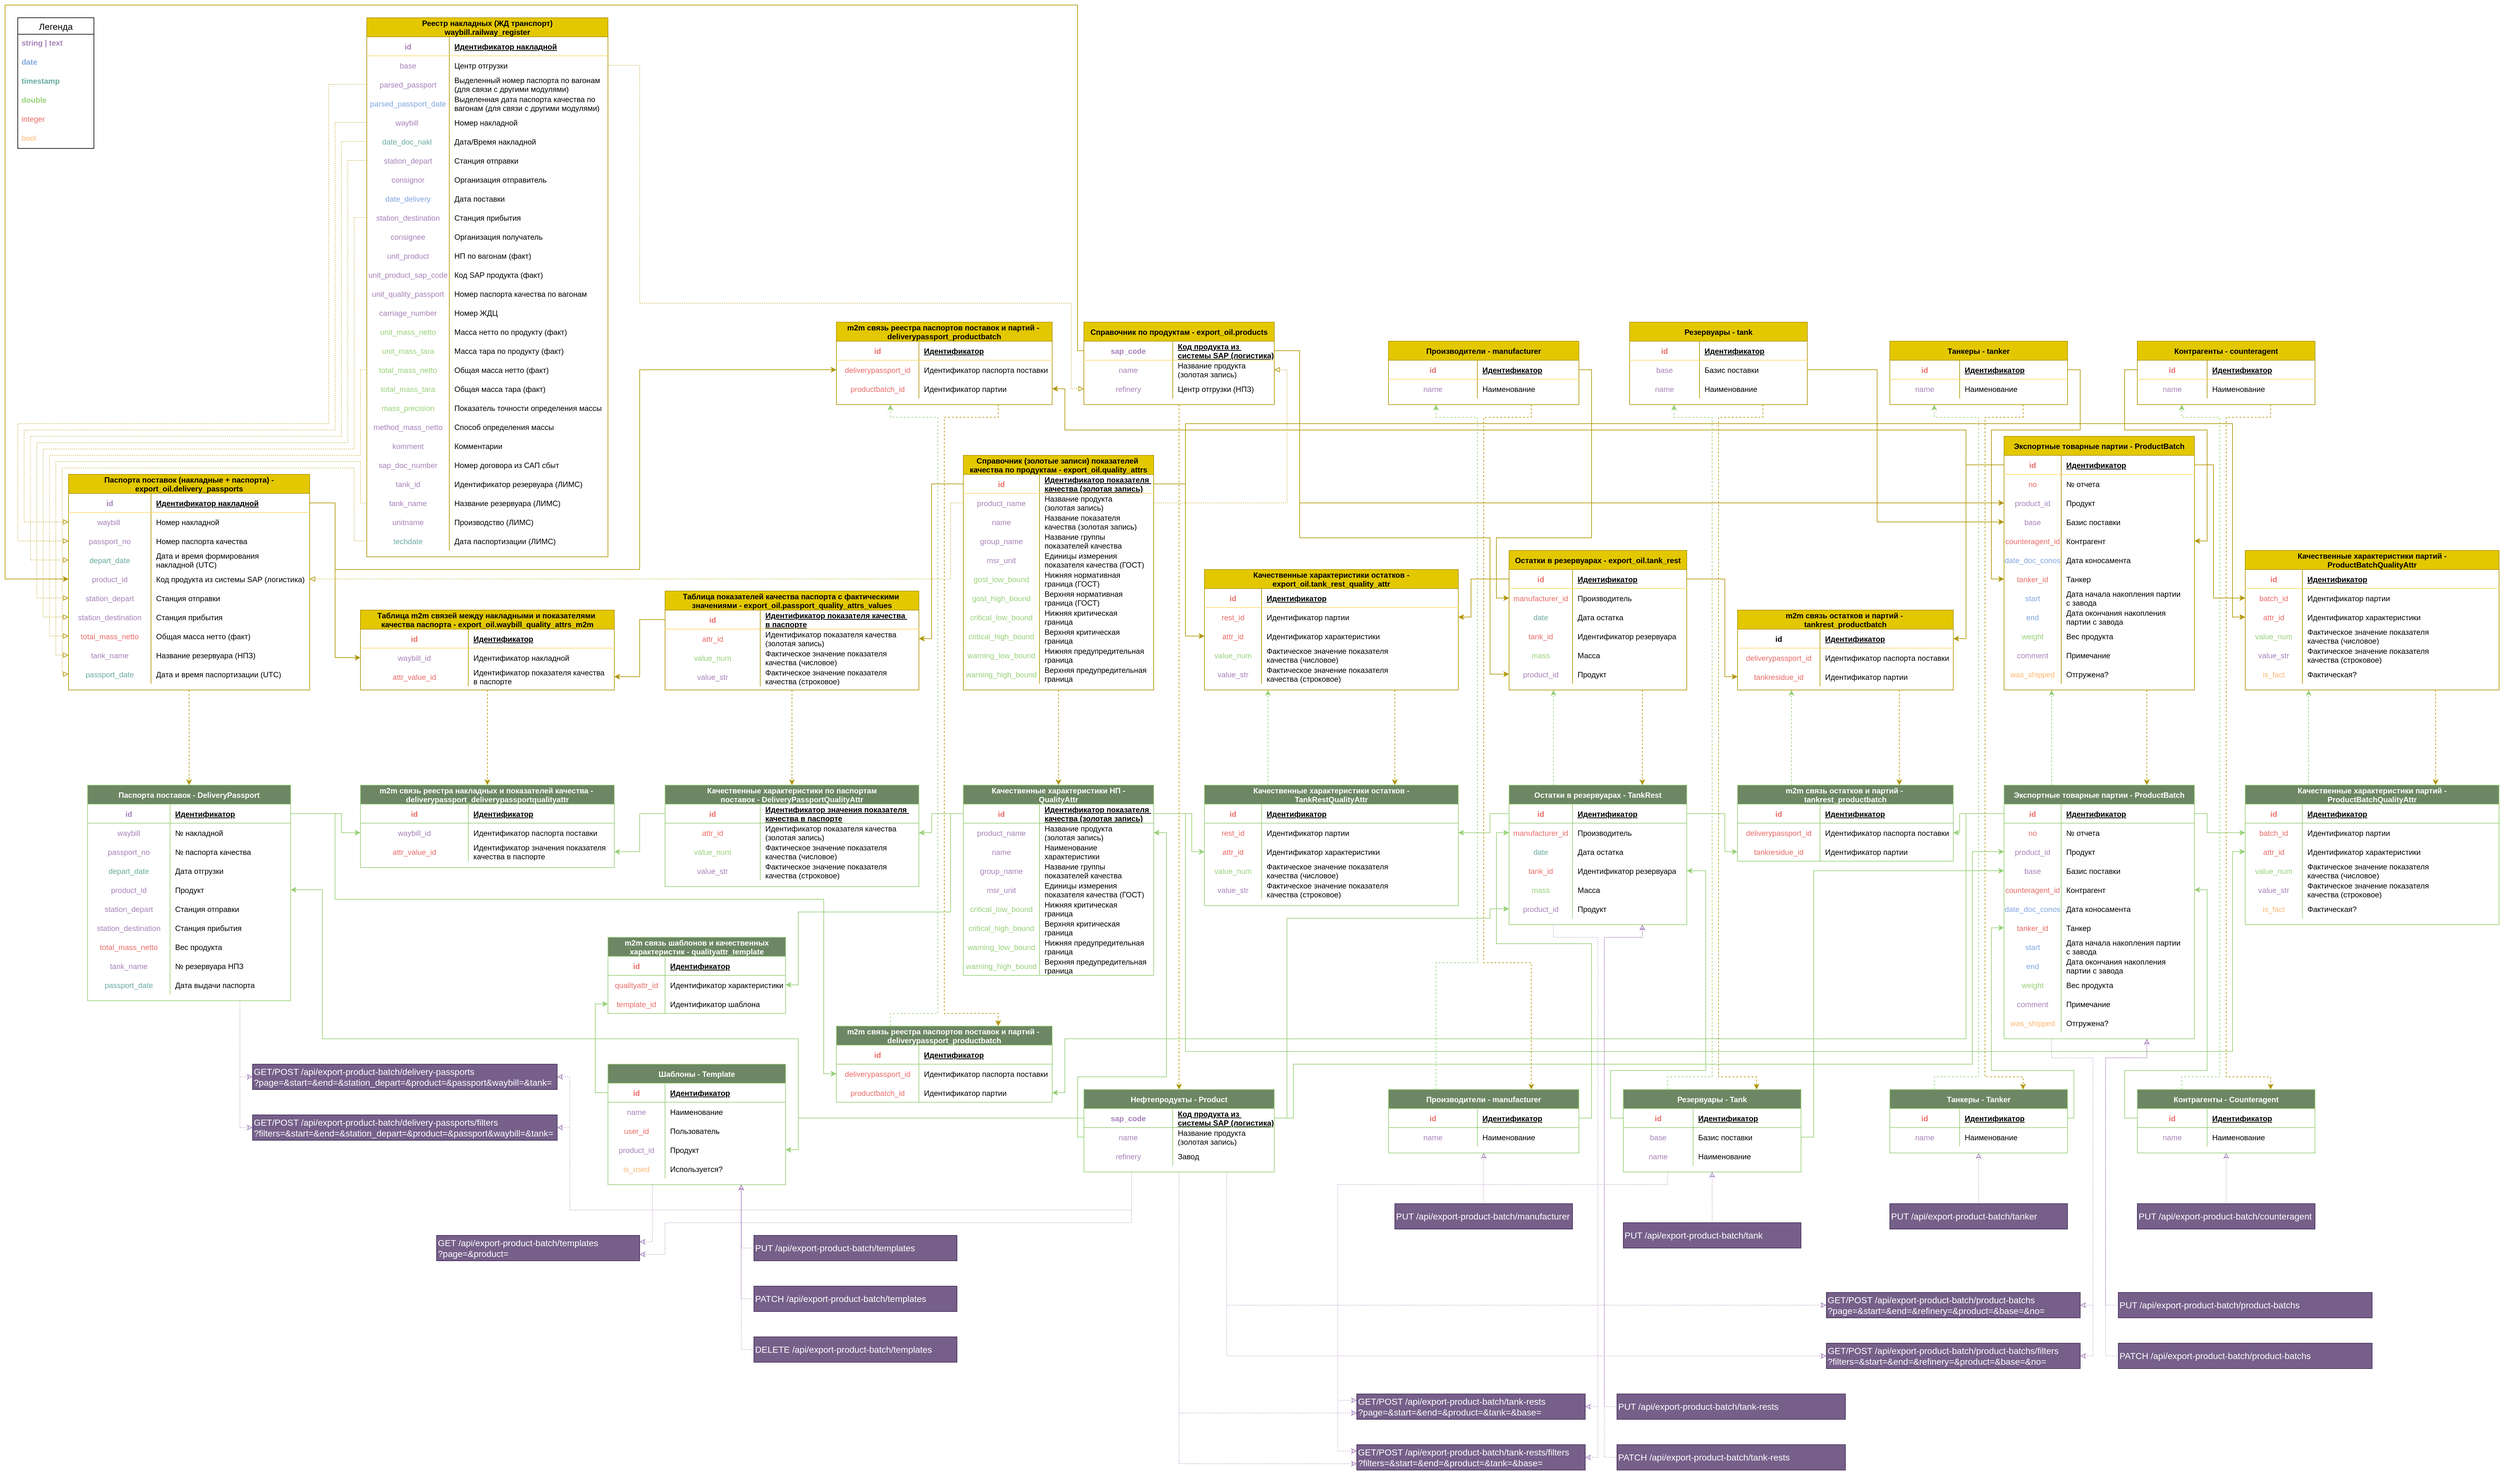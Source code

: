 <mxfile>
    <diagram name="Page-1" id="5f0bae14-7c28-e335-631c-24af17079c00">
        <mxGraphModel dx="3434" dy="2043" grid="1" gridSize="10" guides="1" tooltips="1" connect="1" arrows="1" fold="1" page="0" pageScale="1" pageWidth="1100" pageHeight="850" background="none" math="0" shadow="0">
            <root>
                <mxCell id="0"/>
                <mxCell id="1" style="" parent="0"/>
                <mxCell id="CA9-zons2UcCvZ7FdS-7-127" value="Легенда" style="swimlane;fontStyle=0;childLayout=stackLayout;horizontal=1;startSize=26;horizontalStack=0;resizeParent=1;resizeParentMax=0;resizeLast=0;collapsible=1;marginBottom=0;align=center;fontSize=14;fillColor=none;" parent="1" vertex="1">
                    <mxGeometry x="100" y="-210" width="120" height="206" as="geometry"/>
                </mxCell>
                <mxCell id="CA9-zons2UcCvZ7FdS-7-128" value="string | text" style="text;strokeColor=none;fillColor=none;spacingLeft=4;spacingRight=4;overflow=hidden;rotatable=0;points=[[0,0.5],[1,0.5]];portConstraint=eastwest;fontSize=12;fontColor=#A680B8;fontStyle=1" parent="CA9-zons2UcCvZ7FdS-7-127" vertex="1">
                    <mxGeometry y="26" width="120" height="30" as="geometry"/>
                </mxCell>
                <mxCell id="CA9-zons2UcCvZ7FdS-7-129" value="date" style="text;strokeColor=none;fillColor=none;spacingLeft=4;spacingRight=4;overflow=hidden;rotatable=0;points=[[0,0.5],[1,0.5]];portConstraint=eastwest;fontSize=12;fontColor=#7EA6E0;fontStyle=1" parent="CA9-zons2UcCvZ7FdS-7-127" vertex="1">
                    <mxGeometry y="56" width="120" height="30" as="geometry"/>
                </mxCell>
                <mxCell id="CA9-zons2UcCvZ7FdS-7-130" value="timestamp" style="text;strokeColor=none;fillColor=none;spacingLeft=4;spacingRight=4;overflow=hidden;rotatable=0;points=[[0,0.5],[1,0.5]];portConstraint=eastwest;fontSize=12;fontColor=#67AB9F;fontStyle=1" parent="CA9-zons2UcCvZ7FdS-7-127" vertex="1">
                    <mxGeometry y="86" width="120" height="30" as="geometry"/>
                </mxCell>
                <mxCell id="CA9-zons2UcCvZ7FdS-7-131" value="double" style="text;strokeColor=none;fillColor=none;spacingLeft=4;spacingRight=4;overflow=hidden;rotatable=0;points=[[0,0.5],[1,0.5]];portConstraint=eastwest;fontSize=12;fontColor=#97D077;fontStyle=1" parent="CA9-zons2UcCvZ7FdS-7-127" vertex="1">
                    <mxGeometry y="116" width="120" height="30" as="geometry"/>
                </mxCell>
                <mxCell id="CA9-zons2UcCvZ7FdS-7-214" value="integer" style="text;strokeColor=none;fillColor=none;spacingLeft=4;spacingRight=4;overflow=hidden;rotatable=0;points=[[0,0.5],[1,0.5]];portConstraint=eastwest;fontSize=12;fontColor=#EA6B66;" parent="CA9-zons2UcCvZ7FdS-7-127" vertex="1">
                    <mxGeometry y="146" width="120" height="30" as="geometry"/>
                </mxCell>
                <mxCell id="8z62DJYcFpj8DUtfbUGO-28" value="bool" style="text;strokeColor=none;fillColor=none;spacingLeft=4;spacingRight=4;overflow=hidden;rotatable=0;points=[[0,0.5],[1,0.5]];portConstraint=eastwest;fontSize=12;fontColor=#FFB570;" parent="CA9-zons2UcCvZ7FdS-7-127" vertex="1">
                    <mxGeometry y="176" width="120" height="30" as="geometry"/>
                </mxCell>
                <mxCell id="95" value="4. Реестр партий (NBLPS-2528)" parent="0"/>
                <mxCell id="boM8Fp75N3sVBavPqf3y-4" value="Качественные характеристики партий - &#10;ProductBatchQualityAttr" style="shape=table;startSize=30;container=1;collapsible=1;childLayout=tableLayout;fixedRows=1;rowLines=0;fontStyle=1;align=center;resizeLast=1;fontColor=#ffffff;fillColor=#6d8764;strokeColor=#97D077;" parent="95" vertex="1">
                    <mxGeometry x="3610" y="1000" width="400" height="220" as="geometry"/>
                </mxCell>
                <mxCell id="boM8Fp75N3sVBavPqf3y-5" value="" style="shape=partialRectangle;collapsible=0;dropTarget=0;pointerEvents=0;fillColor=none;top=0;left=0;bottom=1;right=0;points=[[0,0.5],[1,0.5]];portConstraint=eastwest;strokeColor=#97D077;" parent="boM8Fp75N3sVBavPqf3y-4" vertex="1">
                    <mxGeometry y="30" width="400" height="30" as="geometry"/>
                </mxCell>
                <mxCell id="boM8Fp75N3sVBavPqf3y-6" value="id" style="shape=partialRectangle;connectable=0;fillColor=none;top=0;left=0;bottom=0;right=0;fontStyle=1;overflow=hidden;fontColor=#EA6B66;" parent="boM8Fp75N3sVBavPqf3y-5" vertex="1">
                    <mxGeometry width="90" height="30" as="geometry"/>
                </mxCell>
                <mxCell id="boM8Fp75N3sVBavPqf3y-7" value="Идентификатор" style="shape=partialRectangle;connectable=0;fillColor=none;top=0;left=0;bottom=0;right=0;align=left;spacingLeft=6;fontStyle=5;overflow=hidden;" parent="boM8Fp75N3sVBavPqf3y-5" vertex="1">
                    <mxGeometry x="90" width="310" height="30" as="geometry"/>
                </mxCell>
                <mxCell id="boM8Fp75N3sVBavPqf3y-14" value="" style="shape=partialRectangle;collapsible=0;dropTarget=0;pointerEvents=0;fillColor=none;top=0;left=0;bottom=0;right=0;points=[[0,0.5],[1,0.5]];portConstraint=eastwest;fontColor=#EA6B66;strokeColor=#B5739D;" parent="boM8Fp75N3sVBavPqf3y-4" vertex="1">
                    <mxGeometry y="60" width="400" height="30" as="geometry"/>
                </mxCell>
                <mxCell id="boM8Fp75N3sVBavPqf3y-15" value="batch_id" style="shape=partialRectangle;connectable=0;fillColor=none;top=0;left=0;bottom=0;right=0;editable=1;overflow=hidden;fontColor=#EA6B66;" parent="boM8Fp75N3sVBavPqf3y-14" vertex="1">
                    <mxGeometry width="90" height="30" as="geometry"/>
                </mxCell>
                <mxCell id="boM8Fp75N3sVBavPqf3y-16" value="Идентификатор партии" style="shape=partialRectangle;connectable=0;fillColor=none;top=0;left=0;bottom=0;right=0;align=left;spacingLeft=6;overflow=hidden;" parent="boM8Fp75N3sVBavPqf3y-14" vertex="1">
                    <mxGeometry x="90" width="310" height="30" as="geometry"/>
                </mxCell>
                <mxCell id="boM8Fp75N3sVBavPqf3y-17" value="" style="shape=partialRectangle;collapsible=0;dropTarget=0;pointerEvents=0;fillColor=none;top=0;left=0;bottom=0;right=0;points=[[0,0.5],[1,0.5]];portConstraint=eastwest;fontColor=#EA6B66;strokeColor=#B5739D;" parent="boM8Fp75N3sVBavPqf3y-4" vertex="1">
                    <mxGeometry y="90" width="400" height="30" as="geometry"/>
                </mxCell>
                <mxCell id="boM8Fp75N3sVBavPqf3y-18" value="attr_id" style="shape=partialRectangle;connectable=0;fillColor=none;top=0;left=0;bottom=0;right=0;editable=1;overflow=hidden;fontColor=#EA6B66;" parent="boM8Fp75N3sVBavPqf3y-17" vertex="1">
                    <mxGeometry width="90" height="30" as="geometry"/>
                </mxCell>
                <mxCell id="boM8Fp75N3sVBavPqf3y-19" value="Идентификатор характеристики" style="shape=partialRectangle;connectable=0;fillColor=none;top=0;left=0;bottom=0;right=0;align=left;spacingLeft=6;overflow=hidden;" parent="boM8Fp75N3sVBavPqf3y-17" vertex="1">
                    <mxGeometry x="90" width="310" height="30" as="geometry"/>
                </mxCell>
                <mxCell id="boM8Fp75N3sVBavPqf3y-20" value="" style="shape=partialRectangle;collapsible=0;dropTarget=0;pointerEvents=0;fillColor=none;top=0;left=0;bottom=0;right=0;points=[[0,0.5],[1,0.5]];portConstraint=eastwest;fontColor=#EA6B66;strokeColor=#B5739D;" parent="boM8Fp75N3sVBavPqf3y-4" vertex="1">
                    <mxGeometry y="120" width="400" height="30" as="geometry"/>
                </mxCell>
                <mxCell id="boM8Fp75N3sVBavPqf3y-21" value="value_num" style="shape=partialRectangle;connectable=0;fillColor=none;top=0;left=0;bottom=0;right=0;editable=1;overflow=hidden;fontColor=#97D077;" parent="boM8Fp75N3sVBavPqf3y-20" vertex="1">
                    <mxGeometry width="90" height="30" as="geometry"/>
                </mxCell>
                <mxCell id="boM8Fp75N3sVBavPqf3y-22" value="Фактическое значение показателя &#10;качества (числовое)" style="shape=partialRectangle;connectable=0;fillColor=none;top=0;left=0;bottom=0;right=0;align=left;spacingLeft=6;overflow=hidden;" parent="boM8Fp75N3sVBavPqf3y-20" vertex="1">
                    <mxGeometry x="90" width="310" height="30" as="geometry"/>
                </mxCell>
                <mxCell id="119" value="" style="shape=partialRectangle;collapsible=0;dropTarget=0;pointerEvents=0;fillColor=none;top=0;left=0;bottom=0;right=0;points=[[0,0.5],[1,0.5]];portConstraint=eastwest;fontColor=#A680B8;" vertex="1" parent="boM8Fp75N3sVBavPqf3y-4">
                    <mxGeometry y="150" width="400" height="30" as="geometry"/>
                </mxCell>
                <mxCell id="120" value="value_str" style="shape=partialRectangle;connectable=0;fillColor=none;top=0;left=0;bottom=0;right=0;editable=1;overflow=hidden;fontColor=#A680B8;" vertex="1" parent="119">
                    <mxGeometry width="90" height="30" as="geometry"/>
                </mxCell>
                <mxCell id="121" value="Фактическое значение показателя &#10;качества (строковое)" style="shape=partialRectangle;connectable=0;fillColor=none;top=0;left=0;bottom=0;right=0;align=left;spacingLeft=6;overflow=hidden;" vertex="1" parent="119">
                    <mxGeometry x="90" width="310" height="30" as="geometry"/>
                </mxCell>
                <mxCell id="8z62DJYcFpj8DUtfbUGO-11" value="" style="shape=partialRectangle;collapsible=0;dropTarget=0;pointerEvents=0;fillColor=none;top=0;left=0;bottom=0;right=0;points=[[0,0.5],[1,0.5]];portConstraint=eastwest;fontColor=#A680B8;strokeColor=#EA6B66;" parent="boM8Fp75N3sVBavPqf3y-4" vertex="1">
                    <mxGeometry y="180" width="400" height="30" as="geometry"/>
                </mxCell>
                <mxCell id="8z62DJYcFpj8DUtfbUGO-12" value="is_fact" style="shape=partialRectangle;connectable=0;fillColor=none;top=0;left=0;bottom=0;right=0;editable=1;overflow=hidden;fontColor=#FFB570;" parent="8z62DJYcFpj8DUtfbUGO-11" vertex="1">
                    <mxGeometry width="90" height="30" as="geometry"/>
                </mxCell>
                <mxCell id="8z62DJYcFpj8DUtfbUGO-13" value="Фактическая?" style="shape=partialRectangle;connectable=0;fillColor=none;top=0;left=0;bottom=0;right=0;align=left;spacingLeft=6;overflow=hidden;" parent="8z62DJYcFpj8DUtfbUGO-11" vertex="1">
                    <mxGeometry x="90" width="310" height="30" as="geometry"/>
                </mxCell>
                <mxCell id="245" value="Качественные характеристики партий - &#10;ProductBatchQualityAttr" style="shape=table;startSize=30;container=1;collapsible=1;childLayout=tableLayout;fixedRows=1;rowLines=0;fontStyle=1;align=center;resizeLast=1;fontColor=#000000;fillColor=#e3c800;strokeColor=#B09500;" vertex="1" parent="95">
                    <mxGeometry x="3610" y="630" width="400" height="220" as="geometry"/>
                </mxCell>
                <mxCell id="246" value="" style="shape=partialRectangle;collapsible=0;dropTarget=0;pointerEvents=0;fillColor=none;top=0;left=0;bottom=1;right=0;points=[[0,0.5],[1,0.5]];portConstraint=eastwest;strokeColor=#FFD966;" vertex="1" parent="245">
                    <mxGeometry y="30" width="400" height="30" as="geometry"/>
                </mxCell>
                <mxCell id="247" value="id" style="shape=partialRectangle;connectable=0;fillColor=none;top=0;left=0;bottom=0;right=0;fontStyle=1;overflow=hidden;fontColor=#EA6B66;" vertex="1" parent="246">
                    <mxGeometry width="90" height="30" as="geometry"/>
                </mxCell>
                <mxCell id="248" value="Идентификатор" style="shape=partialRectangle;connectable=0;fillColor=none;top=0;left=0;bottom=0;right=0;align=left;spacingLeft=6;fontStyle=5;overflow=hidden;" vertex="1" parent="246">
                    <mxGeometry x="90" width="310" height="30" as="geometry"/>
                </mxCell>
                <mxCell id="249" value="" style="shape=partialRectangle;collapsible=0;dropTarget=0;pointerEvents=0;fillColor=none;top=0;left=0;bottom=0;right=0;points=[[0,0.5],[1,0.5]];portConstraint=eastwest;fontColor=#EA6B66;strokeColor=#B5739D;" vertex="1" parent="245">
                    <mxGeometry y="60" width="400" height="30" as="geometry"/>
                </mxCell>
                <mxCell id="250" value="batch_id" style="shape=partialRectangle;connectable=0;fillColor=none;top=0;left=0;bottom=0;right=0;editable=1;overflow=hidden;fontColor=#EA6B66;" vertex="1" parent="249">
                    <mxGeometry width="90" height="30" as="geometry"/>
                </mxCell>
                <mxCell id="251" value="Идентификатор партии" style="shape=partialRectangle;connectable=0;fillColor=none;top=0;left=0;bottom=0;right=0;align=left;spacingLeft=6;overflow=hidden;" vertex="1" parent="249">
                    <mxGeometry x="90" width="310" height="30" as="geometry"/>
                </mxCell>
                <mxCell id="252" value="" style="shape=partialRectangle;collapsible=0;dropTarget=0;pointerEvents=0;fillColor=none;top=0;left=0;bottom=0;right=0;points=[[0,0.5],[1,0.5]];portConstraint=eastwest;fontColor=#EA6B66;strokeColor=#B5739D;" vertex="1" parent="245">
                    <mxGeometry y="90" width="400" height="30" as="geometry"/>
                </mxCell>
                <mxCell id="253" value="attr_id" style="shape=partialRectangle;connectable=0;fillColor=none;top=0;left=0;bottom=0;right=0;editable=1;overflow=hidden;fontColor=#EA6B66;" vertex="1" parent="252">
                    <mxGeometry width="90" height="30" as="geometry"/>
                </mxCell>
                <mxCell id="254" value="Идентификатор характеристики" style="shape=partialRectangle;connectable=0;fillColor=none;top=0;left=0;bottom=0;right=0;align=left;spacingLeft=6;overflow=hidden;" vertex="1" parent="252">
                    <mxGeometry x="90" width="310" height="30" as="geometry"/>
                </mxCell>
                <mxCell id="255" value="" style="shape=partialRectangle;collapsible=0;dropTarget=0;pointerEvents=0;fillColor=none;top=0;left=0;bottom=0;right=0;points=[[0,0.5],[1,0.5]];portConstraint=eastwest;fontColor=#EA6B66;strokeColor=#B5739D;" vertex="1" parent="245">
                    <mxGeometry y="120" width="400" height="30" as="geometry"/>
                </mxCell>
                <mxCell id="256" value="value_num" style="shape=partialRectangle;connectable=0;fillColor=none;top=0;left=0;bottom=0;right=0;editable=1;overflow=hidden;fontColor=#97D077;" vertex="1" parent="255">
                    <mxGeometry width="90" height="30" as="geometry"/>
                </mxCell>
                <mxCell id="257" value="Фактическое значение показателя &#10;качества (числовое)" style="shape=partialRectangle;connectable=0;fillColor=none;top=0;left=0;bottom=0;right=0;align=left;spacingLeft=6;overflow=hidden;" vertex="1" parent="255">
                    <mxGeometry x="90" width="310" height="30" as="geometry"/>
                </mxCell>
                <mxCell id="258" value="" style="shape=partialRectangle;collapsible=0;dropTarget=0;pointerEvents=0;fillColor=none;top=0;left=0;bottom=0;right=0;points=[[0,0.5],[1,0.5]];portConstraint=eastwest;fontColor=#A680B8;" vertex="1" parent="245">
                    <mxGeometry y="150" width="400" height="30" as="geometry"/>
                </mxCell>
                <mxCell id="259" value="value_str" style="shape=partialRectangle;connectable=0;fillColor=none;top=0;left=0;bottom=0;right=0;editable=1;overflow=hidden;fontColor=#A680B8;" vertex="1" parent="258">
                    <mxGeometry width="90" height="30" as="geometry"/>
                </mxCell>
                <mxCell id="260" value="Фактическое значение показателя &#10;качества (строковое)" style="shape=partialRectangle;connectable=0;fillColor=none;top=0;left=0;bottom=0;right=0;align=left;spacingLeft=6;overflow=hidden;" vertex="1" parent="258">
                    <mxGeometry x="90" width="310" height="30" as="geometry"/>
                </mxCell>
                <mxCell id="261" value="" style="shape=partialRectangle;collapsible=0;dropTarget=0;pointerEvents=0;fillColor=none;top=0;left=0;bottom=0;right=0;points=[[0,0.5],[1,0.5]];portConstraint=eastwest;fontColor=#A680B8;strokeColor=#EA6B66;" vertex="1" parent="245">
                    <mxGeometry y="180" width="400" height="30" as="geometry"/>
                </mxCell>
                <mxCell id="262" value="is_fact" style="shape=partialRectangle;connectable=0;fillColor=none;top=0;left=0;bottom=0;right=0;editable=1;overflow=hidden;fontColor=#FFB570;" vertex="1" parent="261">
                    <mxGeometry width="90" height="30" as="geometry"/>
                </mxCell>
                <mxCell id="263" value="Фактическая?" style="shape=partialRectangle;connectable=0;fillColor=none;top=0;left=0;bottom=0;right=0;align=left;spacingLeft=6;overflow=hidden;" vertex="1" parent="261">
                    <mxGeometry x="90" width="310" height="30" as="geometry"/>
                </mxCell>
                <mxCell id="265" style="edgeStyle=orthogonalEdgeStyle;rounded=0;orthogonalLoop=1;jettySize=auto;html=1;exitX=0.75;exitY=1;exitDx=0;exitDy=0;entryX=0.75;entryY=0;entryDx=0;entryDy=0;dashed=1;fontColor=#EA6B66;strokeColor=#B09500;fillColor=#e3c800;" edge="1" parent="95" source="245" target="boM8Fp75N3sVBavPqf3y-4">
                    <mxGeometry relative="1" as="geometry"/>
                </mxCell>
                <mxCell id="264" style="edgeStyle=orthogonalEdgeStyle;rounded=0;orthogonalLoop=1;jettySize=auto;html=1;exitX=0.25;exitY=0;exitDx=0;exitDy=0;entryX=0.25;entryY=1;entryDx=0;entryDy=0;fontColor=#EA6B66;strokeColor=#97D077;dashed=1;" edge="1" parent="95" source="boM8Fp75N3sVBavPqf3y-4" target="245">
                    <mxGeometry relative="1" as="geometry"/>
                </mxCell>
                <mxCell id="boM8Fp75N3sVBavPqf3y-73" style="edgeStyle=orthogonalEdgeStyle;rounded=0;orthogonalLoop=1;jettySize=auto;html=1;exitX=1;exitY=0.5;exitDx=0;exitDy=0;entryX=0;entryY=0.5;entryDx=0;entryDy=0;fontColor=#A680B8;fillColor=#6d8764;strokeColor=#97D077;" parent="95" source="boM8Fp75N3sVBavPqf3y-40" target="boM8Fp75N3sVBavPqf3y-17" edge="1">
                    <mxGeometry relative="1" as="geometry">
                        <Array as="points">
                            <mxPoint x="1940" y="1045"/>
                            <mxPoint x="1940" y="1420"/>
                            <mxPoint x="3590" y="1420"/>
                            <mxPoint x="3590" y="1105"/>
                        </Array>
                    </mxGeometry>
                </mxCell>
                <mxCell id="boM8Fp75N3sVBavPqf3y-38" style="edgeStyle=orthogonalEdgeStyle;rounded=0;orthogonalLoop=1;jettySize=auto;html=1;exitX=1;exitY=0.5;exitDx=0;exitDy=0;entryX=0;entryY=0.5;entryDx=0;entryDy=0;fontColor=#EA6B66;strokeColor=#97D077;" parent="95" source="CA9-zons2UcCvZ7FdS-7-268" target="boM8Fp75N3sVBavPqf3y-14" edge="1">
                    <mxGeometry relative="1" as="geometry">
                        <Array as="points">
                            <mxPoint x="3550" y="1045"/>
                            <mxPoint x="3550" y="1075"/>
                        </Array>
                    </mxGeometry>
                </mxCell>
                <mxCell id="CA9-zons2UcCvZ7FdS-7-264" value="Экспортные товарные партии - ProductBatch" style="shape=table;startSize=30;container=1;collapsible=1;childLayout=tableLayout;fixedRows=1;rowLines=0;fontStyle=1;align=center;resizeLast=1;fontColor=#ffffff;fillColor=#6d8764;strokeColor=#97D077;" parent="95" vertex="1">
                    <mxGeometry x="3230" y="1000" width="300" height="400" as="geometry"/>
                </mxCell>
                <mxCell id="CA9-zons2UcCvZ7FdS-7-268" value="" style="shape=partialRectangle;collapsible=0;dropTarget=0;pointerEvents=0;fillColor=none;top=0;left=0;bottom=1;right=0;points=[[0,0.5],[1,0.5]];portConstraint=eastwest;strokeColor=#97D077;" parent="CA9-zons2UcCvZ7FdS-7-264" vertex="1">
                    <mxGeometry y="30" width="300" height="30" as="geometry"/>
                </mxCell>
                <mxCell id="CA9-zons2UcCvZ7FdS-7-269" value="id" style="shape=partialRectangle;connectable=0;fillColor=none;top=0;left=0;bottom=0;right=0;fontStyle=1;overflow=hidden;fontColor=#EA6B66;" parent="CA9-zons2UcCvZ7FdS-7-268" vertex="1">
                    <mxGeometry width="90" height="30" as="geometry"/>
                </mxCell>
                <mxCell id="CA9-zons2UcCvZ7FdS-7-270" value="Идентификатор" style="shape=partialRectangle;connectable=0;fillColor=none;top=0;left=0;bottom=0;right=0;align=left;spacingLeft=6;fontStyle=5;overflow=hidden;" parent="CA9-zons2UcCvZ7FdS-7-268" vertex="1">
                    <mxGeometry x="90" width="210" height="30" as="geometry"/>
                </mxCell>
                <mxCell id="CA9-zons2UcCvZ7FdS-7-271" value="" style="shape=partialRectangle;collapsible=0;dropTarget=0;pointerEvents=0;fillColor=none;top=0;left=0;bottom=0;right=0;points=[[0,0.5],[1,0.5]];portConstraint=eastwest;" parent="CA9-zons2UcCvZ7FdS-7-264" vertex="1">
                    <mxGeometry y="60" width="300" height="30" as="geometry"/>
                </mxCell>
                <mxCell id="CA9-zons2UcCvZ7FdS-7-272" value="no" style="shape=partialRectangle;connectable=0;fillColor=none;top=0;left=0;bottom=0;right=0;editable=1;overflow=hidden;fontColor=#EA6B66;" parent="CA9-zons2UcCvZ7FdS-7-271" vertex="1">
                    <mxGeometry width="90" height="30" as="geometry"/>
                </mxCell>
                <mxCell id="CA9-zons2UcCvZ7FdS-7-273" value="№ отчета" style="shape=partialRectangle;connectable=0;fillColor=none;top=0;left=0;bottom=0;right=0;align=left;spacingLeft=6;overflow=hidden;" parent="CA9-zons2UcCvZ7FdS-7-271" vertex="1">
                    <mxGeometry x="90" width="210" height="30" as="geometry"/>
                </mxCell>
                <mxCell id="CA9-zons2UcCvZ7FdS-7-274" value="" style="shape=partialRectangle;collapsible=0;dropTarget=0;pointerEvents=0;fillColor=none;top=0;left=0;bottom=0;right=0;points=[[0,0.5],[1,0.5]];portConstraint=eastwest;" parent="CA9-zons2UcCvZ7FdS-7-264" vertex="1">
                    <mxGeometry y="90" width="300" height="30" as="geometry"/>
                </mxCell>
                <mxCell id="CA9-zons2UcCvZ7FdS-7-275" value="product_id" style="shape=partialRectangle;connectable=0;fillColor=none;top=0;left=0;bottom=0;right=0;editable=1;overflow=hidden;fontColor=#A680B8;" parent="CA9-zons2UcCvZ7FdS-7-274" vertex="1">
                    <mxGeometry width="90" height="30" as="geometry"/>
                </mxCell>
                <mxCell id="CA9-zons2UcCvZ7FdS-7-276" value="Продукт" style="shape=partialRectangle;connectable=0;fillColor=none;top=0;left=0;bottom=0;right=0;align=left;spacingLeft=6;overflow=hidden;" parent="CA9-zons2UcCvZ7FdS-7-274" vertex="1">
                    <mxGeometry x="90" width="210" height="30" as="geometry"/>
                </mxCell>
                <mxCell id="CA9-zons2UcCvZ7FdS-7-277" value="" style="shape=partialRectangle;collapsible=0;dropTarget=0;pointerEvents=0;fillColor=none;top=0;left=0;bottom=0;right=0;points=[[0,0.5],[1,0.5]];portConstraint=eastwest;fontColor=#EA6B66;strokeColor=#B5739D;" parent="CA9-zons2UcCvZ7FdS-7-264" vertex="1">
                    <mxGeometry y="120" width="300" height="30" as="geometry"/>
                </mxCell>
                <mxCell id="CA9-zons2UcCvZ7FdS-7-278" value="base" style="shape=partialRectangle;connectable=0;fillColor=none;top=0;left=0;bottom=0;right=0;editable=1;overflow=hidden;fontColor=#A680B8;" parent="CA9-zons2UcCvZ7FdS-7-277" vertex="1">
                    <mxGeometry width="90" height="30" as="geometry"/>
                </mxCell>
                <mxCell id="CA9-zons2UcCvZ7FdS-7-279" value="Базис поставки" style="shape=partialRectangle;connectable=0;fillColor=none;top=0;left=0;bottom=0;right=0;align=left;spacingLeft=6;overflow=hidden;" parent="CA9-zons2UcCvZ7FdS-7-277" vertex="1">
                    <mxGeometry x="90" width="210" height="30" as="geometry"/>
                </mxCell>
                <mxCell id="CA9-zons2UcCvZ7FdS-7-280" value="" style="shape=partialRectangle;collapsible=0;dropTarget=0;pointerEvents=0;fillColor=none;top=0;left=0;bottom=0;right=0;points=[[0,0.5],[1,0.5]];portConstraint=eastwest;fontColor=#EA6B66;strokeColor=#B5739D;" parent="CA9-zons2UcCvZ7FdS-7-264" vertex="1">
                    <mxGeometry y="150" width="300" height="30" as="geometry"/>
                </mxCell>
                <mxCell id="CA9-zons2UcCvZ7FdS-7-281" value="counteragent_id" style="shape=partialRectangle;connectable=0;fillColor=none;top=0;left=0;bottom=0;right=0;editable=1;overflow=hidden;fontColor=#EA6B66;" parent="CA9-zons2UcCvZ7FdS-7-280" vertex="1">
                    <mxGeometry width="90" height="30" as="geometry"/>
                </mxCell>
                <mxCell id="CA9-zons2UcCvZ7FdS-7-282" value="Контрагент" style="shape=partialRectangle;connectable=0;fillColor=none;top=0;left=0;bottom=0;right=0;align=left;spacingLeft=6;overflow=hidden;" parent="CA9-zons2UcCvZ7FdS-7-280" vertex="1">
                    <mxGeometry x="90" width="210" height="30" as="geometry"/>
                </mxCell>
                <mxCell id="CA9-zons2UcCvZ7FdS-7-283" value="" style="shape=partialRectangle;collapsible=0;dropTarget=0;pointerEvents=0;fillColor=none;top=0;left=0;bottom=0;right=0;points=[[0,0.5],[1,0.5]];portConstraint=eastwest;fontColor=#EA6B66;strokeColor=#B5739D;" parent="CA9-zons2UcCvZ7FdS-7-264" vertex="1">
                    <mxGeometry y="180" width="300" height="30" as="geometry"/>
                </mxCell>
                <mxCell id="CA9-zons2UcCvZ7FdS-7-284" value="date_doc_conos" style="shape=partialRectangle;connectable=0;fillColor=none;top=0;left=0;bottom=0;right=0;editable=1;overflow=hidden;fontColor=#7EA6E0;" parent="CA9-zons2UcCvZ7FdS-7-283" vertex="1">
                    <mxGeometry width="90" height="30" as="geometry"/>
                </mxCell>
                <mxCell id="CA9-zons2UcCvZ7FdS-7-285" value="Дата коносамента" style="shape=partialRectangle;connectable=0;fillColor=none;top=0;left=0;bottom=0;right=0;align=left;spacingLeft=6;overflow=hidden;" parent="CA9-zons2UcCvZ7FdS-7-283" vertex="1">
                    <mxGeometry x="90" width="210" height="30" as="geometry"/>
                </mxCell>
                <mxCell id="CA9-zons2UcCvZ7FdS-7-286" value="" style="shape=partialRectangle;collapsible=0;dropTarget=0;pointerEvents=0;fillColor=none;top=0;left=0;bottom=0;right=0;points=[[0,0.5],[1,0.5]];portConstraint=eastwest;fontColor=#EA6B66;strokeColor=#B5739D;" parent="CA9-zons2UcCvZ7FdS-7-264" vertex="1">
                    <mxGeometry y="210" width="300" height="30" as="geometry"/>
                </mxCell>
                <mxCell id="CA9-zons2UcCvZ7FdS-7-287" value="tanker_id" style="shape=partialRectangle;connectable=0;fillColor=none;top=0;left=0;bottom=0;right=0;editable=1;overflow=hidden;fontColor=#EA6B66;" parent="CA9-zons2UcCvZ7FdS-7-286" vertex="1">
                    <mxGeometry width="90" height="30" as="geometry"/>
                </mxCell>
                <mxCell id="CA9-zons2UcCvZ7FdS-7-288" value="Танкер" style="shape=partialRectangle;connectable=0;fillColor=none;top=0;left=0;bottom=0;right=0;align=left;spacingLeft=6;overflow=hidden;" parent="CA9-zons2UcCvZ7FdS-7-286" vertex="1">
                    <mxGeometry x="90" width="210" height="30" as="geometry"/>
                </mxCell>
                <mxCell id="CA9-zons2UcCvZ7FdS-7-289" value="" style="shape=partialRectangle;collapsible=0;dropTarget=0;pointerEvents=0;fillColor=none;top=0;left=0;bottom=0;right=0;points=[[0,0.5],[1,0.5]];portConstraint=eastwest;fontColor=#EA6B66;strokeColor=#B5739D;" parent="CA9-zons2UcCvZ7FdS-7-264" vertex="1">
                    <mxGeometry y="240" width="300" height="30" as="geometry"/>
                </mxCell>
                <mxCell id="CA9-zons2UcCvZ7FdS-7-290" value="start" style="shape=partialRectangle;connectable=0;fillColor=none;top=0;left=0;bottom=0;right=0;editable=1;overflow=hidden;fontColor=#7EA6E0;" parent="CA9-zons2UcCvZ7FdS-7-289" vertex="1">
                    <mxGeometry width="90" height="30" as="geometry"/>
                </mxCell>
                <mxCell id="CA9-zons2UcCvZ7FdS-7-291" value="Дата начала накопления партии &#10;с завода" style="shape=partialRectangle;connectable=0;fillColor=none;top=0;left=0;bottom=0;right=0;align=left;spacingLeft=6;overflow=hidden;" parent="CA9-zons2UcCvZ7FdS-7-289" vertex="1">
                    <mxGeometry x="90" width="210" height="30" as="geometry"/>
                </mxCell>
                <mxCell id="CA9-zons2UcCvZ7FdS-7-292" value="" style="shape=partialRectangle;collapsible=0;dropTarget=0;pointerEvents=0;fillColor=none;top=0;left=0;bottom=0;right=0;points=[[0,0.5],[1,0.5]];portConstraint=eastwest;fontColor=#EA6B66;strokeColor=#B5739D;" parent="CA9-zons2UcCvZ7FdS-7-264" vertex="1">
                    <mxGeometry y="270" width="300" height="30" as="geometry"/>
                </mxCell>
                <mxCell id="CA9-zons2UcCvZ7FdS-7-293" value="end" style="shape=partialRectangle;connectable=0;fillColor=none;top=0;left=0;bottom=0;right=0;editable=1;overflow=hidden;fontColor=#7EA6E0;" parent="CA9-zons2UcCvZ7FdS-7-292" vertex="1">
                    <mxGeometry width="90" height="30" as="geometry"/>
                </mxCell>
                <mxCell id="CA9-zons2UcCvZ7FdS-7-294" value="Дата окончания накопления &#10;партии с завода" style="shape=partialRectangle;connectable=0;fillColor=none;top=0;left=0;bottom=0;right=0;align=left;spacingLeft=6;overflow=hidden;" parent="CA9-zons2UcCvZ7FdS-7-292" vertex="1">
                    <mxGeometry x="90" width="210" height="30" as="geometry"/>
                </mxCell>
                <mxCell id="CA9-zons2UcCvZ7FdS-7-295" value="" style="shape=partialRectangle;collapsible=0;dropTarget=0;pointerEvents=0;fillColor=none;top=0;left=0;bottom=0;right=0;points=[[0,0.5],[1,0.5]];portConstraint=eastwest;fontColor=#EA6B66;strokeColor=#B5739D;" parent="CA9-zons2UcCvZ7FdS-7-264" vertex="1">
                    <mxGeometry y="300" width="300" height="30" as="geometry"/>
                </mxCell>
                <mxCell id="CA9-zons2UcCvZ7FdS-7-296" value="weight" style="shape=partialRectangle;connectable=0;fillColor=none;top=0;left=0;bottom=0;right=0;editable=1;overflow=hidden;fontColor=#97D077;" parent="CA9-zons2UcCvZ7FdS-7-295" vertex="1">
                    <mxGeometry width="90" height="30" as="geometry"/>
                </mxCell>
                <mxCell id="CA9-zons2UcCvZ7FdS-7-297" value="Вес продукта" style="shape=partialRectangle;connectable=0;fillColor=none;top=0;left=0;bottom=0;right=0;align=left;spacingLeft=6;overflow=hidden;" parent="CA9-zons2UcCvZ7FdS-7-295" vertex="1">
                    <mxGeometry x="90" width="210" height="30" as="geometry"/>
                </mxCell>
                <mxCell id="boM8Fp75N3sVBavPqf3y-1" value="" style="shape=partialRectangle;collapsible=0;dropTarget=0;pointerEvents=0;fillColor=none;top=0;left=0;bottom=0;right=0;points=[[0,0.5],[1,0.5]];portConstraint=eastwest;" parent="CA9-zons2UcCvZ7FdS-7-264" vertex="1">
                    <mxGeometry y="330" width="300" height="30" as="geometry"/>
                </mxCell>
                <mxCell id="boM8Fp75N3sVBavPqf3y-2" value="comment" style="shape=partialRectangle;connectable=0;fillColor=none;top=0;left=0;bottom=0;right=0;editable=1;overflow=hidden;fontColor=#A680B8;" parent="boM8Fp75N3sVBavPqf3y-1" vertex="1">
                    <mxGeometry width="90" height="30" as="geometry"/>
                </mxCell>
                <mxCell id="boM8Fp75N3sVBavPqf3y-3" value="Примечание" style="shape=partialRectangle;connectable=0;fillColor=none;top=0;left=0;bottom=0;right=0;align=left;spacingLeft=6;overflow=hidden;" parent="boM8Fp75N3sVBavPqf3y-1" vertex="1">
                    <mxGeometry x="90" width="210" height="30" as="geometry"/>
                </mxCell>
                <mxCell id="8z62DJYcFpj8DUtfbUGO-29" value="" style="shape=partialRectangle;collapsible=0;dropTarget=0;pointerEvents=0;fillColor=none;top=0;left=0;bottom=0;right=0;points=[[0,0.5],[1,0.5]];portConstraint=eastwest;fontColor=#FFB570;strokeColor=#EA6B66;" parent="CA9-zons2UcCvZ7FdS-7-264" vertex="1">
                    <mxGeometry y="360" width="300" height="30" as="geometry"/>
                </mxCell>
                <mxCell id="8z62DJYcFpj8DUtfbUGO-30" value="was_shipped" style="shape=partialRectangle;connectable=0;fillColor=none;top=0;left=0;bottom=0;right=0;editable=1;overflow=hidden;fontColor=#FFB570;" parent="8z62DJYcFpj8DUtfbUGO-29" vertex="1">
                    <mxGeometry width="90" height="30" as="geometry"/>
                </mxCell>
                <mxCell id="8z62DJYcFpj8DUtfbUGO-31" value="Отгружена?" style="shape=partialRectangle;connectable=0;fillColor=none;top=0;left=0;bottom=0;right=0;align=left;spacingLeft=6;overflow=hidden;" parent="8z62DJYcFpj8DUtfbUGO-29" vertex="1">
                    <mxGeometry x="90" width="210" height="30" as="geometry"/>
                </mxCell>
                <mxCell id="243" style="edgeStyle=orthogonalEdgeStyle;rounded=0;orthogonalLoop=1;jettySize=auto;html=1;exitX=0.75;exitY=1;exitDx=0;exitDy=0;entryX=0.75;entryY=0;entryDx=0;entryDy=0;dashed=1;fontColor=#EA6B66;strokeColor=#B09500;fillColor=#e3c800;" edge="1" parent="95" source="189" target="CA9-zons2UcCvZ7FdS-7-264">
                    <mxGeometry relative="1" as="geometry"/>
                </mxCell>
                <mxCell id="227" style="edgeStyle=orthogonalEdgeStyle;rounded=0;orthogonalLoop=1;jettySize=auto;html=1;exitX=0.25;exitY=0;exitDx=0;exitDy=0;entryX=0.25;entryY=1;entryDx=0;entryDy=0;fontColor=#EA6B66;strokeColor=#97D077;dashed=1;" edge="1" parent="95" source="CA9-zons2UcCvZ7FdS-7-264" target="189">
                    <mxGeometry relative="1" as="geometry"/>
                </mxCell>
                <mxCell id="189" value="Экспортные товарные партии - ProductBatch" style="shape=table;startSize=30;container=1;collapsible=1;childLayout=tableLayout;fixedRows=1;rowLines=0;fontStyle=1;align=center;resizeLast=1;fontColor=#000000;fillColor=#e3c800;strokeColor=#B09500;" vertex="1" parent="95">
                    <mxGeometry x="3230" y="450" width="300" height="400" as="geometry"/>
                </mxCell>
                <mxCell id="190" value="" style="shape=partialRectangle;collapsible=0;dropTarget=0;pointerEvents=0;fillColor=none;top=0;left=0;bottom=1;right=0;points=[[0,0.5],[1,0.5]];portConstraint=eastwest;strokeColor=#FFD966;" vertex="1" parent="189">
                    <mxGeometry y="30" width="300" height="30" as="geometry"/>
                </mxCell>
                <mxCell id="191" value="id" style="shape=partialRectangle;connectable=0;fillColor=none;top=0;left=0;bottom=0;right=0;fontStyle=1;overflow=hidden;fontColor=#EA6B66;" vertex="1" parent="190">
                    <mxGeometry width="90" height="30" as="geometry"/>
                </mxCell>
                <mxCell id="192" value="Идентификатор" style="shape=partialRectangle;connectable=0;fillColor=none;top=0;left=0;bottom=0;right=0;align=left;spacingLeft=6;fontStyle=5;overflow=hidden;" vertex="1" parent="190">
                    <mxGeometry x="90" width="210" height="30" as="geometry"/>
                </mxCell>
                <mxCell id="193" value="" style="shape=partialRectangle;collapsible=0;dropTarget=0;pointerEvents=0;fillColor=none;top=0;left=0;bottom=0;right=0;points=[[0,0.5],[1,0.5]];portConstraint=eastwest;" vertex="1" parent="189">
                    <mxGeometry y="60" width="300" height="30" as="geometry"/>
                </mxCell>
                <mxCell id="194" value="no" style="shape=partialRectangle;connectable=0;fillColor=none;top=0;left=0;bottom=0;right=0;editable=1;overflow=hidden;fontColor=#EA6B66;" vertex="1" parent="193">
                    <mxGeometry width="90" height="30" as="geometry"/>
                </mxCell>
                <mxCell id="195" value="№ отчета" style="shape=partialRectangle;connectable=0;fillColor=none;top=0;left=0;bottom=0;right=0;align=left;spacingLeft=6;overflow=hidden;" vertex="1" parent="193">
                    <mxGeometry x="90" width="210" height="30" as="geometry"/>
                </mxCell>
                <mxCell id="196" value="" style="shape=partialRectangle;collapsible=0;dropTarget=0;pointerEvents=0;fillColor=none;top=0;left=0;bottom=0;right=0;points=[[0,0.5],[1,0.5]];portConstraint=eastwest;" vertex="1" parent="189">
                    <mxGeometry y="90" width="300" height="30" as="geometry"/>
                </mxCell>
                <mxCell id="197" value="product_id" style="shape=partialRectangle;connectable=0;fillColor=none;top=0;left=0;bottom=0;right=0;editable=1;overflow=hidden;fontColor=#A680B8;" vertex="1" parent="196">
                    <mxGeometry width="90" height="30" as="geometry"/>
                </mxCell>
                <mxCell id="198" value="Продукт" style="shape=partialRectangle;connectable=0;fillColor=none;top=0;left=0;bottom=0;right=0;align=left;spacingLeft=6;overflow=hidden;" vertex="1" parent="196">
                    <mxGeometry x="90" width="210" height="30" as="geometry"/>
                </mxCell>
                <mxCell id="199" value="" style="shape=partialRectangle;collapsible=0;dropTarget=0;pointerEvents=0;fillColor=none;top=0;left=0;bottom=0;right=0;points=[[0,0.5],[1,0.5]];portConstraint=eastwest;fontColor=#EA6B66;strokeColor=#B5739D;" vertex="1" parent="189">
                    <mxGeometry y="120" width="300" height="30" as="geometry"/>
                </mxCell>
                <mxCell id="200" value="base" style="shape=partialRectangle;connectable=0;fillColor=none;top=0;left=0;bottom=0;right=0;editable=1;overflow=hidden;fontColor=#A680B8;" vertex="1" parent="199">
                    <mxGeometry width="90" height="30" as="geometry"/>
                </mxCell>
                <mxCell id="201" value="Базис поставки" style="shape=partialRectangle;connectable=0;fillColor=none;top=0;left=0;bottom=0;right=0;align=left;spacingLeft=6;overflow=hidden;" vertex="1" parent="199">
                    <mxGeometry x="90" width="210" height="30" as="geometry"/>
                </mxCell>
                <mxCell id="202" value="" style="shape=partialRectangle;collapsible=0;dropTarget=0;pointerEvents=0;fillColor=none;top=0;left=0;bottom=0;right=0;points=[[0,0.5],[1,0.5]];portConstraint=eastwest;fontColor=#EA6B66;strokeColor=#B5739D;" vertex="1" parent="189">
                    <mxGeometry y="150" width="300" height="30" as="geometry"/>
                </mxCell>
                <mxCell id="203" value="counteragent_id" style="shape=partialRectangle;connectable=0;fillColor=none;top=0;left=0;bottom=0;right=0;editable=1;overflow=hidden;fontColor=#EA6B66;" vertex="1" parent="202">
                    <mxGeometry width="90" height="30" as="geometry"/>
                </mxCell>
                <mxCell id="204" value="Контрагент" style="shape=partialRectangle;connectable=0;fillColor=none;top=0;left=0;bottom=0;right=0;align=left;spacingLeft=6;overflow=hidden;" vertex="1" parent="202">
                    <mxGeometry x="90" width="210" height="30" as="geometry"/>
                </mxCell>
                <mxCell id="205" value="" style="shape=partialRectangle;collapsible=0;dropTarget=0;pointerEvents=0;fillColor=none;top=0;left=0;bottom=0;right=0;points=[[0,0.5],[1,0.5]];portConstraint=eastwest;fontColor=#EA6B66;strokeColor=#B5739D;" vertex="1" parent="189">
                    <mxGeometry y="180" width="300" height="30" as="geometry"/>
                </mxCell>
                <mxCell id="206" value="date_doc_conos" style="shape=partialRectangle;connectable=0;fillColor=none;top=0;left=0;bottom=0;right=0;editable=1;overflow=hidden;fontColor=#7EA6E0;" vertex="1" parent="205">
                    <mxGeometry width="90" height="30" as="geometry"/>
                </mxCell>
                <mxCell id="207" value="Дата коносамента" style="shape=partialRectangle;connectable=0;fillColor=none;top=0;left=0;bottom=0;right=0;align=left;spacingLeft=6;overflow=hidden;" vertex="1" parent="205">
                    <mxGeometry x="90" width="210" height="30" as="geometry"/>
                </mxCell>
                <mxCell id="208" value="" style="shape=partialRectangle;collapsible=0;dropTarget=0;pointerEvents=0;fillColor=none;top=0;left=0;bottom=0;right=0;points=[[0,0.5],[1,0.5]];portConstraint=eastwest;fontColor=#EA6B66;strokeColor=#B5739D;" vertex="1" parent="189">
                    <mxGeometry y="210" width="300" height="30" as="geometry"/>
                </mxCell>
                <mxCell id="209" value="tanker_id" style="shape=partialRectangle;connectable=0;fillColor=none;top=0;left=0;bottom=0;right=0;editable=1;overflow=hidden;fontColor=#EA6B66;" vertex="1" parent="208">
                    <mxGeometry width="90" height="30" as="geometry"/>
                </mxCell>
                <mxCell id="210" value="Танкер" style="shape=partialRectangle;connectable=0;fillColor=none;top=0;left=0;bottom=0;right=0;align=left;spacingLeft=6;overflow=hidden;" vertex="1" parent="208">
                    <mxGeometry x="90" width="210" height="30" as="geometry"/>
                </mxCell>
                <mxCell id="211" value="" style="shape=partialRectangle;collapsible=0;dropTarget=0;pointerEvents=0;fillColor=none;top=0;left=0;bottom=0;right=0;points=[[0,0.5],[1,0.5]];portConstraint=eastwest;fontColor=#EA6B66;strokeColor=#B5739D;" vertex="1" parent="189">
                    <mxGeometry y="240" width="300" height="30" as="geometry"/>
                </mxCell>
                <mxCell id="212" value="start" style="shape=partialRectangle;connectable=0;fillColor=none;top=0;left=0;bottom=0;right=0;editable=1;overflow=hidden;fontColor=#7EA6E0;" vertex="1" parent="211">
                    <mxGeometry width="90" height="30" as="geometry"/>
                </mxCell>
                <mxCell id="213" value="Дата начала накопления партии &#10;с завода" style="shape=partialRectangle;connectable=0;fillColor=none;top=0;left=0;bottom=0;right=0;align=left;spacingLeft=6;overflow=hidden;" vertex="1" parent="211">
                    <mxGeometry x="90" width="210" height="30" as="geometry"/>
                </mxCell>
                <mxCell id="214" value="" style="shape=partialRectangle;collapsible=0;dropTarget=0;pointerEvents=0;fillColor=none;top=0;left=0;bottom=0;right=0;points=[[0,0.5],[1,0.5]];portConstraint=eastwest;fontColor=#EA6B66;strokeColor=#B5739D;" vertex="1" parent="189">
                    <mxGeometry y="270" width="300" height="30" as="geometry"/>
                </mxCell>
                <mxCell id="215" value="end" style="shape=partialRectangle;connectable=0;fillColor=none;top=0;left=0;bottom=0;right=0;editable=1;overflow=hidden;fontColor=#7EA6E0;" vertex="1" parent="214">
                    <mxGeometry width="90" height="30" as="geometry"/>
                </mxCell>
                <mxCell id="216" value="Дата окончания накопления &#10;партии с завода" style="shape=partialRectangle;connectable=0;fillColor=none;top=0;left=0;bottom=0;right=0;align=left;spacingLeft=6;overflow=hidden;" vertex="1" parent="214">
                    <mxGeometry x="90" width="210" height="30" as="geometry"/>
                </mxCell>
                <mxCell id="217" value="" style="shape=partialRectangle;collapsible=0;dropTarget=0;pointerEvents=0;fillColor=none;top=0;left=0;bottom=0;right=0;points=[[0,0.5],[1,0.5]];portConstraint=eastwest;fontColor=#EA6B66;strokeColor=#B5739D;" vertex="1" parent="189">
                    <mxGeometry y="300" width="300" height="30" as="geometry"/>
                </mxCell>
                <mxCell id="218" value="weight" style="shape=partialRectangle;connectable=0;fillColor=none;top=0;left=0;bottom=0;right=0;editable=1;overflow=hidden;fontColor=#97D077;" vertex="1" parent="217">
                    <mxGeometry width="90" height="30" as="geometry"/>
                </mxCell>
                <mxCell id="219" value="Вес продукта" style="shape=partialRectangle;connectable=0;fillColor=none;top=0;left=0;bottom=0;right=0;align=left;spacingLeft=6;overflow=hidden;" vertex="1" parent="217">
                    <mxGeometry x="90" width="210" height="30" as="geometry"/>
                </mxCell>
                <mxCell id="220" value="" style="shape=partialRectangle;collapsible=0;dropTarget=0;pointerEvents=0;fillColor=none;top=0;left=0;bottom=0;right=0;points=[[0,0.5],[1,0.5]];portConstraint=eastwest;" vertex="1" parent="189">
                    <mxGeometry y="330" width="300" height="30" as="geometry"/>
                </mxCell>
                <mxCell id="221" value="comment" style="shape=partialRectangle;connectable=0;fillColor=none;top=0;left=0;bottom=0;right=0;editable=1;overflow=hidden;fontColor=#A680B8;" vertex="1" parent="220">
                    <mxGeometry width="90" height="30" as="geometry"/>
                </mxCell>
                <mxCell id="222" value="Примечание" style="shape=partialRectangle;connectable=0;fillColor=none;top=0;left=0;bottom=0;right=0;align=left;spacingLeft=6;overflow=hidden;" vertex="1" parent="220">
                    <mxGeometry x="90" width="210" height="30" as="geometry"/>
                </mxCell>
                <mxCell id="223" value="" style="shape=partialRectangle;collapsible=0;dropTarget=0;pointerEvents=0;fillColor=none;top=0;left=0;bottom=0;right=0;points=[[0,0.5],[1,0.5]];portConstraint=eastwest;fontColor=#FFB570;strokeColor=#EA6B66;" vertex="1" parent="189">
                    <mxGeometry y="360" width="300" height="30" as="geometry"/>
                </mxCell>
                <mxCell id="224" value="was_shipped" style="shape=partialRectangle;connectable=0;fillColor=none;top=0;left=0;bottom=0;right=0;editable=1;overflow=hidden;fontColor=#FFB570;" vertex="1" parent="223">
                    <mxGeometry width="90" height="30" as="geometry"/>
                </mxCell>
                <mxCell id="225" value="Отгружена?" style="shape=partialRectangle;connectable=0;fillColor=none;top=0;left=0;bottom=0;right=0;align=left;spacingLeft=6;overflow=hidden;" vertex="1" parent="223">
                    <mxGeometry x="90" width="210" height="30" as="geometry"/>
                </mxCell>
                <mxCell id="OKTao6-8tQ2HSba5QrjD-128" value="Танкеры - tanker" style="shape=table;startSize=30;container=1;collapsible=1;childLayout=tableLayout;fixedRows=1;rowLines=0;fontStyle=1;align=center;resizeLast=1;fontColor=#000000;strokeColor=#B09500;fillColor=#e3c800;" parent="95" vertex="1">
                    <mxGeometry x="3050" y="300" width="280" height="100" as="geometry"/>
                </mxCell>
                <mxCell id="OKTao6-8tQ2HSba5QrjD-129" value="" style="shape=partialRectangle;collapsible=0;dropTarget=0;pointerEvents=0;fillColor=none;top=0;left=0;bottom=1;right=0;points=[[0,0.5],[1,0.5]];portConstraint=eastwest;strokeColor=#FFD966;" parent="OKTao6-8tQ2HSba5QrjD-128" vertex="1">
                    <mxGeometry y="30" width="280" height="30" as="geometry"/>
                </mxCell>
                <mxCell id="OKTao6-8tQ2HSba5QrjD-130" value="id" style="shape=partialRectangle;connectable=0;fillColor=none;top=0;left=0;bottom=0;right=0;fontStyle=1;overflow=hidden;fontColor=#EA6B66;" parent="OKTao6-8tQ2HSba5QrjD-129" vertex="1">
                    <mxGeometry width="110" height="30" as="geometry"/>
                </mxCell>
                <mxCell id="OKTao6-8tQ2HSba5QrjD-131" value="Идентификатор" style="shape=partialRectangle;connectable=0;fillColor=none;top=0;left=0;bottom=0;right=0;align=left;spacingLeft=6;fontStyle=5;overflow=hidden;" parent="OKTao6-8tQ2HSba5QrjD-129" vertex="1">
                    <mxGeometry x="110" width="170" height="30" as="geometry"/>
                </mxCell>
                <mxCell id="OKTao6-8tQ2HSba5QrjD-132" value="" style="shape=partialRectangle;collapsible=0;dropTarget=0;pointerEvents=0;fillColor=none;top=0;left=0;bottom=0;right=0;points=[[0,0.5],[1,0.5]];portConstraint=eastwest;fontColor=#EA6B66;strokeColor=#B5739D;" parent="OKTao6-8tQ2HSba5QrjD-128" vertex="1">
                    <mxGeometry y="60" width="280" height="30" as="geometry"/>
                </mxCell>
                <mxCell id="OKTao6-8tQ2HSba5QrjD-133" value="name" style="shape=partialRectangle;connectable=0;fillColor=none;top=0;left=0;bottom=0;right=0;editable=1;overflow=hidden;fontColor=#A680B8;" parent="OKTao6-8tQ2HSba5QrjD-132" vertex="1">
                    <mxGeometry width="110" height="30" as="geometry"/>
                </mxCell>
                <mxCell id="OKTao6-8tQ2HSba5QrjD-134" value="Наименование" style="shape=partialRectangle;connectable=0;fillColor=none;top=0;left=0;bottom=0;right=0;align=left;spacingLeft=6;overflow=hidden;" parent="OKTao6-8tQ2HSba5QrjD-132" vertex="1">
                    <mxGeometry x="110" width="170" height="30" as="geometry"/>
                </mxCell>
                <mxCell id="OKTao6-8tQ2HSba5QrjD-83" value="Контрагенты - counteragent" style="shape=table;startSize=30;container=1;collapsible=1;childLayout=tableLayout;fixedRows=1;rowLines=0;fontStyle=1;align=center;resizeLast=1;fontColor=#000000;strokeColor=#B09500;fillColor=#e3c800;" parent="95" vertex="1">
                    <mxGeometry x="3440" y="300" width="280" height="100" as="geometry"/>
                </mxCell>
                <mxCell id="OKTao6-8tQ2HSba5QrjD-84" value="" style="shape=partialRectangle;collapsible=0;dropTarget=0;pointerEvents=0;fillColor=none;top=0;left=0;bottom=1;right=0;points=[[0,0.5],[1,0.5]];portConstraint=eastwest;strokeColor=#FFD966;" parent="OKTao6-8tQ2HSba5QrjD-83" vertex="1">
                    <mxGeometry y="30" width="280" height="30" as="geometry"/>
                </mxCell>
                <mxCell id="OKTao6-8tQ2HSba5QrjD-85" value="id" style="shape=partialRectangle;connectable=0;fillColor=none;top=0;left=0;bottom=0;right=0;fontStyle=1;overflow=hidden;fontColor=#EA6B66;" parent="OKTao6-8tQ2HSba5QrjD-84" vertex="1">
                    <mxGeometry width="110" height="30" as="geometry"/>
                </mxCell>
                <mxCell id="OKTao6-8tQ2HSba5QrjD-86" value="Идентификатор" style="shape=partialRectangle;connectable=0;fillColor=none;top=0;left=0;bottom=0;right=0;align=left;spacingLeft=6;fontStyle=5;overflow=hidden;" parent="OKTao6-8tQ2HSba5QrjD-84" vertex="1">
                    <mxGeometry x="110" width="170" height="30" as="geometry"/>
                </mxCell>
                <mxCell id="OKTao6-8tQ2HSba5QrjD-87" value="" style="shape=partialRectangle;collapsible=0;dropTarget=0;pointerEvents=0;fillColor=none;top=0;left=0;bottom=0;right=0;points=[[0,0.5],[1,0.5]];portConstraint=eastwest;fontColor=#EA6B66;strokeColor=#B5739D;" parent="OKTao6-8tQ2HSba5QrjD-83" vertex="1">
                    <mxGeometry y="60" width="280" height="30" as="geometry"/>
                </mxCell>
                <mxCell id="OKTao6-8tQ2HSba5QrjD-88" value="name" style="shape=partialRectangle;connectable=0;fillColor=none;top=0;left=0;bottom=0;right=0;editable=1;overflow=hidden;fontColor=#A680B8;" parent="OKTao6-8tQ2HSba5QrjD-87" vertex="1">
                    <mxGeometry width="110" height="30" as="geometry"/>
                </mxCell>
                <mxCell id="OKTao6-8tQ2HSba5QrjD-89" value="Наименование" style="shape=partialRectangle;connectable=0;fillColor=none;top=0;left=0;bottom=0;right=0;align=left;spacingLeft=6;overflow=hidden;" parent="OKTao6-8tQ2HSba5QrjD-87" vertex="1">
                    <mxGeometry x="110" width="170" height="30" as="geometry"/>
                </mxCell>
                <mxCell id="268" style="edgeStyle=orthogonalEdgeStyle;rounded=0;orthogonalLoop=1;jettySize=auto;html=1;exitX=0;exitY=0.5;exitDx=0;exitDy=0;entryX=1;entryY=0.5;entryDx=0;entryDy=0;fontColor=#EA6B66;strokeColor=#B09500;fillColor=#e3c800;" edge="1" parent="95" source="OKTao6-8tQ2HSba5QrjD-84" target="202">
                    <mxGeometry relative="1" as="geometry">
                        <Array as="points">
                            <mxPoint x="3420" y="345"/>
                            <mxPoint x="3420" y="440"/>
                            <mxPoint x="3550" y="440"/>
                            <mxPoint x="3550" y="615"/>
                        </Array>
                    </mxGeometry>
                </mxCell>
                <mxCell id="269" style="edgeStyle=orthogonalEdgeStyle;rounded=0;orthogonalLoop=1;jettySize=auto;html=1;exitX=1;exitY=0.5;exitDx=0;exitDy=0;entryX=0;entryY=0.5;entryDx=0;entryDy=0;fontColor=#EA6B66;strokeColor=#B09500;fillColor=#e3c800;" edge="1" parent="95" source="OKTao6-8tQ2HSba5QrjD-129" target="208">
                    <mxGeometry relative="1" as="geometry">
                        <Array as="points">
                            <mxPoint x="3350" y="345"/>
                            <mxPoint x="3350" y="440"/>
                            <mxPoint x="3210" y="440"/>
                            <mxPoint x="3210" y="675"/>
                        </Array>
                    </mxGeometry>
                </mxCell>
                <mxCell id="OKTao6-8tQ2HSba5QrjD-143" style="edgeStyle=orthogonalEdgeStyle;rounded=0;orthogonalLoop=1;jettySize=auto;html=1;exitX=0.75;exitY=1;exitDx=0;exitDy=0;fontColor=#EA6B66;dashed=1;entryX=0.75;entryY=0;entryDx=0;entryDy=0;fillColor=#e3c800;strokeColor=#B09500;" parent="95" source="OKTao6-8tQ2HSba5QrjD-128" target="OKTao6-8tQ2HSba5QrjD-135" edge="1">
                    <mxGeometry relative="1" as="geometry">
                        <mxPoint x="2730" y="535.0" as="sourcePoint"/>
                        <mxPoint x="2730" y="1100" as="targetPoint"/>
                        <Array as="points">
                            <mxPoint x="3260" y="420"/>
                            <mxPoint x="3200" y="420"/>
                            <mxPoint x="3200" y="1460"/>
                            <mxPoint x="3260" y="1460"/>
                        </Array>
                    </mxGeometry>
                </mxCell>
                <mxCell id="yWOtSD_iF0RxQy3PlYQ9-4" style="edgeStyle=orthogonalEdgeStyle;rounded=0;orthogonalLoop=1;jettySize=auto;html=1;exitX=0.25;exitY=0;exitDx=0;exitDy=0;entryX=0.25;entryY=1;entryDx=0;entryDy=0;fontColor=#A680B8;strokeColor=#97D077;dashed=1;" parent="95" source="OKTao6-8tQ2HSba5QrjD-135" target="OKTao6-8tQ2HSba5QrjD-128" edge="1">
                    <mxGeometry relative="1" as="geometry">
                        <Array as="points">
                            <mxPoint x="3120" y="1460"/>
                            <mxPoint x="3190" y="1460"/>
                            <mxPoint x="3190" y="420"/>
                            <mxPoint x="3120" y="420"/>
                        </Array>
                    </mxGeometry>
                </mxCell>
                <mxCell id="OKTao6-8tQ2HSba5QrjD-127" style="edgeStyle=orthogonalEdgeStyle;rounded=0;orthogonalLoop=1;jettySize=auto;html=1;fontColor=#EA6B66;dashed=1;entryX=0.75;entryY=0;entryDx=0;entryDy=0;exitX=0.75;exitY=1;exitDx=0;exitDy=0;fillColor=#e3c800;strokeColor=#B09500;" parent="95" source="OKTao6-8tQ2HSba5QrjD-83" target="OKTao6-8tQ2HSba5QrjD-120" edge="1">
                    <mxGeometry relative="1" as="geometry">
                        <mxPoint x="3650" y="740" as="sourcePoint"/>
                        <mxPoint x="2800" y="1090" as="targetPoint"/>
                        <Array as="points">
                            <mxPoint x="3650" y="420"/>
                            <mxPoint x="3580" y="420"/>
                            <mxPoint x="3580" y="1460"/>
                            <mxPoint x="3650" y="1460"/>
                        </Array>
                    </mxGeometry>
                </mxCell>
                <mxCell id="yWOtSD_iF0RxQy3PlYQ9-3" style="edgeStyle=orthogonalEdgeStyle;rounded=0;orthogonalLoop=1;jettySize=auto;html=1;exitX=0.25;exitY=0;exitDx=0;exitDy=0;entryX=0.25;entryY=1;entryDx=0;entryDy=0;fontColor=#A680B8;dashed=1;strokeColor=#97D077;" parent="95" source="OKTao6-8tQ2HSba5QrjD-120" target="OKTao6-8tQ2HSba5QrjD-83" edge="1">
                    <mxGeometry relative="1" as="geometry">
                        <Array as="points">
                            <mxPoint x="3510" y="1460"/>
                            <mxPoint x="3570" y="1460"/>
                            <mxPoint x="3570" y="420"/>
                            <mxPoint x="3510" y="420"/>
                        </Array>
                    </mxGeometry>
                </mxCell>
                <mxCell id="OKTao6-8tQ2HSba5QrjD-120" value="Контрагенты - Сounteragent" style="shape=table;startSize=30;container=1;collapsible=1;childLayout=tableLayout;fixedRows=1;rowLines=0;fontStyle=1;align=center;resizeLast=1;fontColor=#ffffff;fillColor=#6d8764;strokeColor=#97D077;" parent="95" vertex="1">
                    <mxGeometry x="3440" y="1480" width="280" height="100" as="geometry"/>
                </mxCell>
                <mxCell id="OKTao6-8tQ2HSba5QrjD-121" value="" style="shape=partialRectangle;collapsible=0;dropTarget=0;pointerEvents=0;fillColor=none;top=0;left=0;bottom=1;right=0;points=[[0,0.5],[1,0.5]];portConstraint=eastwest;strokeColor=#97D077;" parent="OKTao6-8tQ2HSba5QrjD-120" vertex="1">
                    <mxGeometry y="30" width="280" height="30" as="geometry"/>
                </mxCell>
                <mxCell id="OKTao6-8tQ2HSba5QrjD-122" value="id" style="shape=partialRectangle;connectable=0;fillColor=none;top=0;left=0;bottom=0;right=0;fontStyle=1;overflow=hidden;fontColor=#EA6B66;" parent="OKTao6-8tQ2HSba5QrjD-121" vertex="1">
                    <mxGeometry width="110" height="30" as="geometry"/>
                </mxCell>
                <mxCell id="OKTao6-8tQ2HSba5QrjD-123" value="Идентификатор" style="shape=partialRectangle;connectable=0;fillColor=none;top=0;left=0;bottom=0;right=0;align=left;spacingLeft=6;fontStyle=5;overflow=hidden;" parent="OKTao6-8tQ2HSba5QrjD-121" vertex="1">
                    <mxGeometry x="110" width="170" height="30" as="geometry"/>
                </mxCell>
                <mxCell id="OKTao6-8tQ2HSba5QrjD-124" value="" style="shape=partialRectangle;collapsible=0;dropTarget=0;pointerEvents=0;fillColor=none;top=0;left=0;bottom=0;right=0;points=[[0,0.5],[1,0.5]];portConstraint=eastwest;fontColor=#EA6B66;strokeColor=#B5739D;" parent="OKTao6-8tQ2HSba5QrjD-120" vertex="1">
                    <mxGeometry y="60" width="280" height="30" as="geometry"/>
                </mxCell>
                <mxCell id="OKTao6-8tQ2HSba5QrjD-125" value="name" style="shape=partialRectangle;connectable=0;fillColor=none;top=0;left=0;bottom=0;right=0;editable=1;overflow=hidden;fontColor=#A680B8;" parent="OKTao6-8tQ2HSba5QrjD-124" vertex="1">
                    <mxGeometry width="110" height="30" as="geometry"/>
                </mxCell>
                <mxCell id="OKTao6-8tQ2HSba5QrjD-126" value="Наименование" style="shape=partialRectangle;connectable=0;fillColor=none;top=0;left=0;bottom=0;right=0;align=left;spacingLeft=6;overflow=hidden;" parent="OKTao6-8tQ2HSba5QrjD-124" vertex="1">
                    <mxGeometry x="110" width="170" height="30" as="geometry"/>
                </mxCell>
                <mxCell id="OKTao6-8tQ2HSba5QrjD-135" value="Танкеры - Tanker" style="shape=table;startSize=30;container=1;collapsible=1;childLayout=tableLayout;fixedRows=1;rowLines=0;fontStyle=1;align=center;resizeLast=1;fontColor=#ffffff;fillColor=#6d8764;strokeColor=#97D077;" parent="95" vertex="1">
                    <mxGeometry x="3050" y="1480" width="280" height="100" as="geometry"/>
                </mxCell>
                <mxCell id="OKTao6-8tQ2HSba5QrjD-136" value="" style="shape=partialRectangle;collapsible=0;dropTarget=0;pointerEvents=0;fillColor=none;top=0;left=0;bottom=1;right=0;points=[[0,0.5],[1,0.5]];portConstraint=eastwest;strokeColor=#97D077;" parent="OKTao6-8tQ2HSba5QrjD-135" vertex="1">
                    <mxGeometry y="30" width="280" height="30" as="geometry"/>
                </mxCell>
                <mxCell id="OKTao6-8tQ2HSba5QrjD-137" value="id" style="shape=partialRectangle;connectable=0;fillColor=none;top=0;left=0;bottom=0;right=0;fontStyle=1;overflow=hidden;fontColor=#EA6B66;" parent="OKTao6-8tQ2HSba5QrjD-136" vertex="1">
                    <mxGeometry width="110" height="30" as="geometry"/>
                </mxCell>
                <mxCell id="OKTao6-8tQ2HSba5QrjD-138" value="Идентификатор" style="shape=partialRectangle;connectable=0;fillColor=none;top=0;left=0;bottom=0;right=0;align=left;spacingLeft=6;fontStyle=5;overflow=hidden;" parent="OKTao6-8tQ2HSba5QrjD-136" vertex="1">
                    <mxGeometry x="110" width="170" height="30" as="geometry"/>
                </mxCell>
                <mxCell id="OKTao6-8tQ2HSba5QrjD-139" value="" style="shape=partialRectangle;collapsible=0;dropTarget=0;pointerEvents=0;fillColor=none;top=0;left=0;bottom=0;right=0;points=[[0,0.5],[1,0.5]];portConstraint=eastwest;fontColor=#EA6B66;strokeColor=#B5739D;" parent="OKTao6-8tQ2HSba5QrjD-135" vertex="1">
                    <mxGeometry y="60" width="280" height="30" as="geometry"/>
                </mxCell>
                <mxCell id="OKTao6-8tQ2HSba5QrjD-140" value="name" style="shape=partialRectangle;connectable=0;fillColor=none;top=0;left=0;bottom=0;right=0;editable=1;overflow=hidden;fontColor=#A680B8;" parent="OKTao6-8tQ2HSba5QrjD-139" vertex="1">
                    <mxGeometry width="110" height="30" as="geometry"/>
                </mxCell>
                <mxCell id="OKTao6-8tQ2HSba5QrjD-141" value="Наименование" style="shape=partialRectangle;connectable=0;fillColor=none;top=0;left=0;bottom=0;right=0;align=left;spacingLeft=6;overflow=hidden;" parent="OKTao6-8tQ2HSba5QrjD-139" vertex="1">
                    <mxGeometry x="110" width="170" height="30" as="geometry"/>
                </mxCell>
                <mxCell id="4HjgHjUAZJR2l0LvfLcB-53" style="edgeStyle=orthogonalEdgeStyle;rounded=0;orthogonalLoop=1;jettySize=auto;html=1;exitX=1;exitY=0.5;exitDx=0;exitDy=0;entryX=0;entryY=0.5;entryDx=0;entryDy=0;fontColor=#EA6B66;startArrow=none;startFill=0;endArrow=classic;endFill=1;strokeColor=#97D077;" parent="95" source="OKTao6-8tQ2HSba5QrjD-136" target="CA9-zons2UcCvZ7FdS-7-286" edge="1">
                    <mxGeometry relative="1" as="geometry">
                        <Array as="points">
                            <mxPoint x="3340" y="1525"/>
                            <mxPoint x="3340" y="1450"/>
                            <mxPoint x="3210" y="1450"/>
                            <mxPoint x="3210" y="1225"/>
                        </Array>
                    </mxGeometry>
                </mxCell>
                <mxCell id="226" style="edgeStyle=orthogonalEdgeStyle;rounded=0;orthogonalLoop=1;jettySize=auto;html=1;exitX=0;exitY=0.5;exitDx=0;exitDy=0;entryX=1;entryY=0.5;entryDx=0;entryDy=0;fontColor=#EA6B66;strokeColor=#B09500;fillColor=#e3c800;" edge="1" parent="95" source="190" target="176">
                    <mxGeometry relative="1" as="geometry">
                        <Array as="points">
                            <mxPoint x="3170" y="495"/>
                            <mxPoint x="3170" y="769"/>
                        </Array>
                    </mxGeometry>
                </mxCell>
                <mxCell id="244" style="edgeStyle=orthogonalEdgeStyle;rounded=0;orthogonalLoop=1;jettySize=auto;html=1;exitX=0;exitY=0.5;exitDx=0;exitDy=0;entryX=1;entryY=0.5;entryDx=0;entryDy=0;fontColor=#EA6B66;strokeColor=#B09500;fillColor=#e3c800;" edge="1" parent="95" source="190" target="235">
                    <mxGeometry relative="1" as="geometry">
                        <Array as="points">
                            <mxPoint x="3170" y="495"/>
                            <mxPoint x="3170" y="440"/>
                            <mxPoint x="1750" y="440"/>
                            <mxPoint x="1750" y="375"/>
                        </Array>
                    </mxGeometry>
                </mxCell>
                <mxCell id="228" value="m2m связь реестра паспортов поставок и партий - &#10;deliverypassport_productbatch" style="shape=table;startSize=30;container=1;collapsible=1;childLayout=tableLayout;fixedRows=1;rowLines=0;fontStyle=1;align=center;resizeLast=1;fillColor=#e3c800;fontColor=#000000;strokeColor=#B09500;" vertex="1" parent="95">
                    <mxGeometry x="1390" y="270" width="340" height="130" as="geometry">
                        <mxRectangle x="650" y="1350" width="380" height="30" as="alternateBounds"/>
                    </mxGeometry>
                </mxCell>
                <mxCell id="229" value="" style="shape=partialRectangle;collapsible=0;dropTarget=0;pointerEvents=0;fillColor=none;top=0;left=0;bottom=1;right=0;points=[[0,0.5],[1,0.5]];portConstraint=eastwest;fontColor=#A680B8;strokeColor=#FFD966;" vertex="1" parent="228">
                    <mxGeometry y="30" width="340" height="30" as="geometry"/>
                </mxCell>
                <mxCell id="230" value="id" style="shape=partialRectangle;connectable=0;fillColor=none;top=0;left=0;bottom=0;right=0;fontStyle=1;overflow=hidden;fontColor=#EA6B66;" vertex="1" parent="229">
                    <mxGeometry width="130" height="30" as="geometry"/>
                </mxCell>
                <mxCell id="231" value="Идентификатор" style="shape=partialRectangle;connectable=0;fillColor=none;top=0;left=0;bottom=0;right=0;align=left;spacingLeft=6;fontStyle=5;overflow=hidden;" vertex="1" parent="229">
                    <mxGeometry x="130" width="210" height="30" as="geometry"/>
                </mxCell>
                <mxCell id="232" value="" style="shape=partialRectangle;collapsible=0;dropTarget=0;pointerEvents=0;fillColor=none;top=0;left=0;bottom=0;right=0;points=[[0,0.5],[1,0.5]];portConstraint=eastwest;" vertex="1" parent="228">
                    <mxGeometry y="60" width="340" height="30" as="geometry"/>
                </mxCell>
                <mxCell id="233" value="deliverypassport_id" style="shape=partialRectangle;connectable=0;fillColor=none;top=0;left=0;bottom=0;right=0;editable=1;overflow=hidden;fontStyle=0;strokeColor=#EA6B66;fontColor=#EA6B66;" vertex="1" parent="232">
                    <mxGeometry width="130" height="30" as="geometry"/>
                </mxCell>
                <mxCell id="234" value="Идентификатор паспорта поставки" style="shape=partialRectangle;connectable=0;fillColor=none;top=0;left=0;bottom=0;right=0;align=left;spacingLeft=6;overflow=hidden;" vertex="1" parent="232">
                    <mxGeometry x="130" width="210" height="30" as="geometry"/>
                </mxCell>
                <mxCell id="235" value="" style="shape=partialRectangle;collapsible=0;dropTarget=0;pointerEvents=0;fillColor=none;top=0;left=0;bottom=0;right=0;points=[[0,0.5],[1,0.5]];portConstraint=eastwest;" vertex="1" parent="228">
                    <mxGeometry y="90" width="340" height="30" as="geometry"/>
                </mxCell>
                <mxCell id="236" value="productbatch_id" style="shape=partialRectangle;connectable=0;fillColor=none;top=0;left=0;bottom=0;right=0;editable=1;overflow=hidden;fontColor=#EA6B66;" vertex="1" parent="235">
                    <mxGeometry width="130" height="30" as="geometry"/>
                </mxCell>
                <mxCell id="237" value="Идентификатор партии" style="shape=partialRectangle;connectable=0;fillColor=none;top=0;left=0;bottom=0;right=0;align=left;spacingLeft=6;overflow=hidden;" vertex="1" parent="235">
                    <mxGeometry x="130" width="210" height="30" as="geometry"/>
                </mxCell>
                <mxCell id="275" style="edgeStyle=orthogonalEdgeStyle;rounded=0;orthogonalLoop=1;jettySize=auto;html=1;exitX=1;exitY=0.5;exitDx=0;exitDy=0;entryX=0;entryY=0.5;entryDx=0;entryDy=0;fontColor=#EA6B66;strokeColor=#B09500;fillColor=#e3c800;" edge="1" parent="95" source="12" target="232">
                    <mxGeometry relative="1" as="geometry">
                        <Array as="points">
                            <mxPoint x="600" y="555"/>
                            <mxPoint x="600" y="660"/>
                            <mxPoint x="1080" y="660"/>
                            <mxPoint x="1080" y="345"/>
                        </Array>
                    </mxGeometry>
                </mxCell>
                <mxCell id="238" style="edgeStyle=orthogonalEdgeStyle;rounded=0;orthogonalLoop=1;jettySize=auto;html=1;exitX=0.25;exitY=0;exitDx=0;exitDy=0;dashed=1;fontColor=#EA6B66;strokeColor=#97D077;entryX=0.25;entryY=1;entryDx=0;entryDy=0;" edge="1" parent="95" source="8z62DJYcFpj8DUtfbUGO-46" target="228">
                    <mxGeometry relative="1" as="geometry">
                        <mxPoint x="1560" y="430" as="targetPoint"/>
                        <Array as="points">
                            <mxPoint x="1475" y="1360"/>
                            <mxPoint x="1550" y="1360"/>
                            <mxPoint x="1550" y="420"/>
                            <mxPoint x="1475" y="420"/>
                        </Array>
                    </mxGeometry>
                </mxCell>
                <mxCell id="239" style="edgeStyle=orthogonalEdgeStyle;rounded=0;orthogonalLoop=1;jettySize=auto;html=1;exitX=0.75;exitY=1;exitDx=0;exitDy=0;entryX=0.75;entryY=0;entryDx=0;entryDy=0;dashed=1;fontColor=#EA6B66;strokeColor=#B09500;fillColor=#e3c800;" edge="1" parent="95" source="228" target="8z62DJYcFpj8DUtfbUGO-46">
                    <mxGeometry relative="1" as="geometry">
                        <Array as="points">
                            <mxPoint x="1645" y="420"/>
                            <mxPoint x="1560" y="420"/>
                            <mxPoint x="1560" y="1360"/>
                            <mxPoint x="1645" y="1360"/>
                        </Array>
                    </mxGeometry>
                </mxCell>
                <mxCell id="8z62DJYcFpj8DUtfbUGO-46" value="m2m связь реестра паспортов поставок и партий - &#10;deliverypassport_productbatch" style="shape=table;startSize=30;container=1;collapsible=1;childLayout=tableLayout;fixedRows=1;rowLines=0;fontStyle=1;align=center;resizeLast=1;fillColor=#6d8764;fontColor=#ffffff;strokeColor=#97D077;" parent="95" vertex="1">
                    <mxGeometry x="1390" y="1380" width="340" height="120" as="geometry">
                        <mxRectangle x="650" y="1350" width="380" height="30" as="alternateBounds"/>
                    </mxGeometry>
                </mxCell>
                <mxCell id="8z62DJYcFpj8DUtfbUGO-47" value="" style="shape=partialRectangle;collapsible=0;dropTarget=0;pointerEvents=0;fillColor=none;top=0;left=0;bottom=1;right=0;points=[[0,0.5],[1,0.5]];portConstraint=eastwest;fontColor=#A680B8;strokeColor=#97D077;" parent="8z62DJYcFpj8DUtfbUGO-46" vertex="1">
                    <mxGeometry y="30" width="340" height="30" as="geometry"/>
                </mxCell>
                <mxCell id="8z62DJYcFpj8DUtfbUGO-48" value="id" style="shape=partialRectangle;connectable=0;fillColor=none;top=0;left=0;bottom=0;right=0;fontStyle=1;overflow=hidden;fontColor=#EA6B66;" parent="8z62DJYcFpj8DUtfbUGO-47" vertex="1">
                    <mxGeometry width="130" height="30" as="geometry"/>
                </mxCell>
                <mxCell id="8z62DJYcFpj8DUtfbUGO-49" value="Идентификатор" style="shape=partialRectangle;connectable=0;fillColor=none;top=0;left=0;bottom=0;right=0;align=left;spacingLeft=6;fontStyle=5;overflow=hidden;" parent="8z62DJYcFpj8DUtfbUGO-47" vertex="1">
                    <mxGeometry x="130" width="210" height="30" as="geometry"/>
                </mxCell>
                <mxCell id="8z62DJYcFpj8DUtfbUGO-50" value="" style="shape=partialRectangle;collapsible=0;dropTarget=0;pointerEvents=0;fillColor=none;top=0;left=0;bottom=0;right=0;points=[[0,0.5],[1,0.5]];portConstraint=eastwest;" parent="8z62DJYcFpj8DUtfbUGO-46" vertex="1">
                    <mxGeometry y="60" width="340" height="30" as="geometry"/>
                </mxCell>
                <mxCell id="8z62DJYcFpj8DUtfbUGO-51" value="deliverypassport_id" style="shape=partialRectangle;connectable=0;fillColor=none;top=0;left=0;bottom=0;right=0;editable=1;overflow=hidden;fontStyle=0;strokeColor=#EA6B66;fontColor=#EA6B66;" parent="8z62DJYcFpj8DUtfbUGO-50" vertex="1">
                    <mxGeometry width="130" height="30" as="geometry"/>
                </mxCell>
                <mxCell id="8z62DJYcFpj8DUtfbUGO-52" value="Идентификатор паспорта поставки" style="shape=partialRectangle;connectable=0;fillColor=none;top=0;left=0;bottom=0;right=0;align=left;spacingLeft=6;overflow=hidden;" parent="8z62DJYcFpj8DUtfbUGO-50" vertex="1">
                    <mxGeometry x="130" width="210" height="30" as="geometry"/>
                </mxCell>
                <mxCell id="8z62DJYcFpj8DUtfbUGO-53" value="" style="shape=partialRectangle;collapsible=0;dropTarget=0;pointerEvents=0;fillColor=none;top=0;left=0;bottom=0;right=0;points=[[0,0.5],[1,0.5]];portConstraint=eastwest;" parent="8z62DJYcFpj8DUtfbUGO-46" vertex="1">
                    <mxGeometry y="90" width="340" height="30" as="geometry"/>
                </mxCell>
                <mxCell id="8z62DJYcFpj8DUtfbUGO-54" value="productbatch_id" style="shape=partialRectangle;connectable=0;fillColor=none;top=0;left=0;bottom=0;right=0;editable=1;overflow=hidden;fontColor=#EA6B66;" parent="8z62DJYcFpj8DUtfbUGO-53" vertex="1">
                    <mxGeometry width="130" height="30" as="geometry"/>
                </mxCell>
                <mxCell id="8z62DJYcFpj8DUtfbUGO-55" value="Идентификатор партии" style="shape=partialRectangle;connectable=0;fillColor=none;top=0;left=0;bottom=0;right=0;align=left;spacingLeft=6;overflow=hidden;" parent="8z62DJYcFpj8DUtfbUGO-53" vertex="1">
                    <mxGeometry x="130" width="210" height="30" as="geometry"/>
                </mxCell>
                <mxCell id="8z62DJYcFpj8DUtfbUGO-58" value="m2m связь остатков и партий - &#10;tankrest_productbatch" style="shape=table;startSize=30;container=1;collapsible=1;childLayout=tableLayout;fixedRows=1;rowLines=0;fontStyle=1;align=center;resizeLast=1;fillColor=#6d8764;fontColor=#ffffff;strokeColor=#97D077;" parent="95" vertex="1">
                    <mxGeometry x="2810" y="1000" width="340" height="120" as="geometry">
                        <mxRectangle x="650" y="1550" width="380" height="30" as="alternateBounds"/>
                    </mxGeometry>
                </mxCell>
                <mxCell id="8z62DJYcFpj8DUtfbUGO-59" value="" style="shape=partialRectangle;collapsible=0;dropTarget=0;pointerEvents=0;fillColor=none;top=0;left=0;bottom=1;right=0;points=[[0,0.5],[1,0.5]];portConstraint=eastwest;fontColor=#A680B8;strokeColor=#97D077;" parent="8z62DJYcFpj8DUtfbUGO-58" vertex="1">
                    <mxGeometry y="30" width="340" height="30" as="geometry"/>
                </mxCell>
                <mxCell id="8z62DJYcFpj8DUtfbUGO-60" value="id" style="shape=partialRectangle;connectable=0;fillColor=none;top=0;left=0;bottom=0;right=0;fontStyle=1;overflow=hidden;fontColor=#EA6B66;" parent="8z62DJYcFpj8DUtfbUGO-59" vertex="1">
                    <mxGeometry width="130" height="30" as="geometry"/>
                </mxCell>
                <mxCell id="8z62DJYcFpj8DUtfbUGO-61" value="Идентификатор" style="shape=partialRectangle;connectable=0;fillColor=none;top=0;left=0;bottom=0;right=0;align=left;spacingLeft=6;fontStyle=5;overflow=hidden;" parent="8z62DJYcFpj8DUtfbUGO-59" vertex="1">
                    <mxGeometry x="130" width="210" height="30" as="geometry"/>
                </mxCell>
                <mxCell id="8z62DJYcFpj8DUtfbUGO-62" value="" style="shape=partialRectangle;collapsible=0;dropTarget=0;pointerEvents=0;fillColor=none;top=0;left=0;bottom=0;right=0;points=[[0,0.5],[1,0.5]];portConstraint=eastwest;" parent="8z62DJYcFpj8DUtfbUGO-58" vertex="1">
                    <mxGeometry y="60" width="340" height="30" as="geometry"/>
                </mxCell>
                <mxCell id="8z62DJYcFpj8DUtfbUGO-63" value="deliverypassport_id" style="shape=partialRectangle;connectable=0;fillColor=none;top=0;left=0;bottom=0;right=0;editable=1;overflow=hidden;fontStyle=0;strokeColor=#EA6B66;fontColor=#EA6B66;" parent="8z62DJYcFpj8DUtfbUGO-62" vertex="1">
                    <mxGeometry width="130" height="30" as="geometry"/>
                </mxCell>
                <mxCell id="8z62DJYcFpj8DUtfbUGO-64" value="Идентификатор паспорта поставки" style="shape=partialRectangle;connectable=0;fillColor=none;top=0;left=0;bottom=0;right=0;align=left;spacingLeft=6;overflow=hidden;" parent="8z62DJYcFpj8DUtfbUGO-62" vertex="1">
                    <mxGeometry x="130" width="210" height="30" as="geometry"/>
                </mxCell>
                <mxCell id="8z62DJYcFpj8DUtfbUGO-65" value="" style="shape=partialRectangle;collapsible=0;dropTarget=0;pointerEvents=0;fillColor=none;top=0;left=0;bottom=0;right=0;points=[[0,0.5],[1,0.5]];portConstraint=eastwest;" parent="8z62DJYcFpj8DUtfbUGO-58" vertex="1">
                    <mxGeometry y="90" width="340" height="30" as="geometry"/>
                </mxCell>
                <mxCell id="8z62DJYcFpj8DUtfbUGO-66" value="tankresidue_id" style="shape=partialRectangle;connectable=0;fillColor=none;top=0;left=0;bottom=0;right=0;editable=1;overflow=hidden;fontColor=#EA6B66;" parent="8z62DJYcFpj8DUtfbUGO-65" vertex="1">
                    <mxGeometry width="130" height="30" as="geometry"/>
                </mxCell>
                <mxCell id="8z62DJYcFpj8DUtfbUGO-67" value="Идентификатор партии" style="shape=partialRectangle;connectable=0;fillColor=none;top=0;left=0;bottom=0;right=0;align=left;spacingLeft=6;overflow=hidden;" parent="8z62DJYcFpj8DUtfbUGO-65" vertex="1">
                    <mxGeometry x="130" width="210" height="30" as="geometry"/>
                </mxCell>
                <mxCell id="8z62DJYcFpj8DUtfbUGO-68" style="edgeStyle=orthogonalEdgeStyle;rounded=0;orthogonalLoop=1;jettySize=auto;html=1;exitX=0;exitY=0.5;exitDx=0;exitDy=0;entryX=1;entryY=0.5;entryDx=0;entryDy=0;fontColor=#97D077;startArrow=none;startFill=0;strokeColor=#97D077;" parent="95" source="CA9-zons2UcCvZ7FdS-7-268" target="8z62DJYcFpj8DUtfbUGO-62" edge="1">
                    <mxGeometry relative="1" as="geometry">
                        <Array as="points">
                            <mxPoint x="3160" y="1045"/>
                            <mxPoint x="3160" y="1075"/>
                        </Array>
                    </mxGeometry>
                </mxCell>
                <mxCell id="OKTao6-8tQ2HSba5QrjD-178" style="edgeStyle=orthogonalEdgeStyle;rounded=0;orthogonalLoop=1;jettySize=auto;html=1;entryX=1;entryY=0.5;entryDx=0;entryDy=0;fontColor=#97D077;startArrow=none;startFill=0;strokeColor=#97D077;exitX=0;exitY=0.5;exitDx=0;exitDy=0;" parent="95" source="CA9-zons2UcCvZ7FdS-7-268" target="8z62DJYcFpj8DUtfbUGO-53" edge="1">
                    <mxGeometry relative="1" as="geometry">
                        <mxPoint x="630" y="1505" as="sourcePoint"/>
                        <mxPoint x="790.0" y="1175" as="targetPoint"/>
                        <Array as="points">
                            <mxPoint x="3170" y="1045"/>
                            <mxPoint x="3170" y="1400"/>
                            <mxPoint x="1750" y="1400"/>
                            <mxPoint x="1750" y="1485"/>
                        </Array>
                    </mxGeometry>
                </mxCell>
                <mxCell id="4HjgHjUAZJR2l0LvfLcB-54" style="edgeStyle=orthogonalEdgeStyle;rounded=0;orthogonalLoop=1;jettySize=auto;html=1;exitX=1;exitY=0.5;exitDx=0;exitDy=0;fontColor=#A680B8;startArrow=none;startFill=0;endArrow=classic;endFill=1;strokeColor=#97D077;entryX=0;entryY=0.5;entryDx=0;entryDy=0;" parent="95" source="OKTao6-8tQ2HSba5QrjD-230" target="CA9-zons2UcCvZ7FdS-7-277" edge="1">
                    <mxGeometry relative="1" as="geometry">
                        <Array as="points">
                            <mxPoint x="2930" y="1555"/>
                            <mxPoint x="2930" y="1135"/>
                        </Array>
                        <mxPoint x="3150" y="1140" as="targetPoint"/>
                    </mxGeometry>
                </mxCell>
                <mxCell id="8z62DJYcFpj8DUtfbUGO-137" style="edgeStyle=orthogonalEdgeStyle;rounded=0;orthogonalLoop=1;jettySize=auto;html=1;exitX=1;exitY=0.5;exitDx=0;exitDy=0;entryX=0;entryY=0.5;entryDx=0;entryDy=0;fontSize=14;fontColor=#A680B8;startArrow=none;startFill=0;strokeColor=#97D077;" parent="95" source="8z62DJYcFpj8DUtfbUGO-128" target="CA9-zons2UcCvZ7FdS-7-274" edge="1">
                    <mxGeometry relative="1" as="geometry">
                        <Array as="points">
                            <mxPoint x="2110" y="1525"/>
                            <mxPoint x="2110" y="1440"/>
                            <mxPoint x="3180" y="1440"/>
                            <mxPoint x="3180" y="1105"/>
                        </Array>
                    </mxGeometry>
                </mxCell>
                <mxCell id="4HjgHjUAZJR2l0LvfLcB-52" style="edgeStyle=orthogonalEdgeStyle;rounded=0;orthogonalLoop=1;jettySize=auto;html=1;exitX=0;exitY=0.5;exitDx=0;exitDy=0;entryX=1;entryY=0.5;entryDx=0;entryDy=0;fontColor=#EA6B66;startArrow=none;startFill=0;endArrow=classic;endFill=1;strokeColor=#97D077;" parent="95" source="OKTao6-8tQ2HSba5QrjD-121" target="CA9-zons2UcCvZ7FdS-7-280" edge="1">
                    <mxGeometry relative="1" as="geometry">
                        <Array as="points">
                            <mxPoint x="3420" y="1525"/>
                            <mxPoint x="3420" y="1450"/>
                            <mxPoint x="3550" y="1450"/>
                            <mxPoint x="3550" y="1165"/>
                        </Array>
                    </mxGeometry>
                </mxCell>
                <mxCell id="267" style="edgeStyle=orthogonalEdgeStyle;rounded=0;orthogonalLoop=1;jettySize=auto;html=1;exitX=1;exitY=0.5;exitDx=0;exitDy=0;entryX=0;entryY=0.5;entryDx=0;entryDy=0;fontColor=#EA6B66;strokeColor=#B09500;fillColor=#e3c800;" edge="1" parent="95" source="boM8Fp75N3sVBavPqf3y-75" target="252">
                    <mxGeometry relative="1" as="geometry">
                        <Array as="points">
                            <mxPoint x="1940" y="525"/>
                            <mxPoint x="1940" y="430"/>
                            <mxPoint x="3590" y="430"/>
                            <mxPoint x="3590" y="735"/>
                        </Array>
                    </mxGeometry>
                </mxCell>
                <mxCell id="266" style="edgeStyle=orthogonalEdgeStyle;rounded=0;orthogonalLoop=1;jettySize=auto;html=1;exitX=1;exitY=0.5;exitDx=0;exitDy=0;fontColor=#EA6B66;strokeColor=#B09500;fillColor=#e3c800;" edge="1" parent="95" source="190" target="249">
                    <mxGeometry relative="1" as="geometry">
                        <Array as="points">
                            <mxPoint x="3560" y="495"/>
                            <mxPoint x="3560" y="705"/>
                        </Array>
                    </mxGeometry>
                </mxCell>
                <mxCell id="271" style="edgeStyle=orthogonalEdgeStyle;rounded=0;orthogonalLoop=1;jettySize=auto;html=1;exitX=1;exitY=0.5;exitDx=0;exitDy=0;entryX=0;entryY=0.5;entryDx=0;entryDy=0;fontColor=#EA6B66;strokeColor=#B09500;fillColor=#e3c800;" edge="1" parent="95" source="8z62DJYcFpj8DUtfbUGO-107" target="196">
                    <mxGeometry relative="1" as="geometry">
                        <Array as="points">
                            <mxPoint x="2120" y="315"/>
                            <mxPoint x="2120" y="555"/>
                        </Array>
                    </mxGeometry>
                </mxCell>
                <mxCell id="270" style="edgeStyle=orthogonalEdgeStyle;rounded=0;orthogonalLoop=1;jettySize=auto;html=1;exitX=1;exitY=0.5;exitDx=0;exitDy=0;fontColor=#EA6B66;strokeColor=#B09500;fillColor=#e3c800;" edge="1" parent="95" source="OKTao6-8tQ2HSba5QrjD-227" target="199">
                    <mxGeometry relative="1" as="geometry">
                        <Array as="points">
                            <mxPoint x="3030" y="345"/>
                            <mxPoint x="3030" y="585"/>
                        </Array>
                    </mxGeometry>
                </mxCell>
                <mxCell id="8z62DJYcFpj8DUtfbUGO-56" style="edgeStyle=orthogonalEdgeStyle;rounded=0;orthogonalLoop=1;jettySize=auto;html=1;exitX=1;exitY=0.5;exitDx=0;exitDy=0;entryX=0;entryY=0.5;entryDx=0;entryDy=0;fontColor=#97D077;startArrow=none;startFill=0;strokeColor=#97D077;" parent="95" source="boM8Fp75N3sVBavPqf3y-106" target="8z62DJYcFpj8DUtfbUGO-50" edge="1">
                    <mxGeometry relative="1" as="geometry">
                        <Array as="points">
                            <mxPoint x="600" y="1045"/>
                            <mxPoint x="600" y="1180"/>
                            <mxPoint x="1370" y="1180"/>
                            <mxPoint x="1370" y="1455"/>
                        </Array>
                    </mxGeometry>
                </mxCell>
                <mxCell id="8z62DJYcFpj8DUtfbUGO-69" style="edgeStyle=orthogonalEdgeStyle;rounded=0;orthogonalLoop=1;jettySize=auto;html=1;exitX=1;exitY=0.5;exitDx=0;exitDy=0;entryX=0;entryY=0.5;entryDx=0;entryDy=0;fontColor=#97D077;startArrow=none;startFill=0;strokeColor=#97D077;" parent="95" source="OKTao6-8tQ2HSba5QrjD-71" target="8z62DJYcFpj8DUtfbUGO-65" edge="1">
                    <mxGeometry relative="1" as="geometry">
                        <Array as="points">
                            <mxPoint x="2790" y="1045"/>
                            <mxPoint x="2790" y="1105"/>
                        </Array>
                    </mxGeometry>
                </mxCell>
                <mxCell id="175" value="m2m связь остатков и партий - &#10;tankrest_productbatch" style="shape=table;startSize=30;container=1;collapsible=1;childLayout=tableLayout;fixedRows=1;rowLines=0;fontStyle=1;align=center;resizeLast=1;fillColor=#e3c800;fontColor=#000000;strokeColor=#B09500;" vertex="1" parent="95">
                    <mxGeometry x="2810" y="724" width="340" height="126" as="geometry">
                        <mxRectangle x="650" y="1550" width="380" height="30" as="alternateBounds"/>
                    </mxGeometry>
                </mxCell>
                <mxCell id="176" value="" style="shape=partialRectangle;collapsible=0;dropTarget=0;pointerEvents=0;fillColor=none;top=0;left=0;bottom=1;right=0;points=[[0,0.5],[1,0.5]];portConstraint=eastwest;fontColor=#A680B8;strokeColor=#FFD966;" vertex="1" parent="175">
                    <mxGeometry y="30" width="340" height="30" as="geometry"/>
                </mxCell>
                <mxCell id="177" value="id" style="shape=partialRectangle;connectable=0;fillColor=none;top=0;left=0;bottom=0;right=0;fontStyle=1;overflow=hidden;" vertex="1" parent="176">
                    <mxGeometry width="130" height="30" as="geometry"/>
                </mxCell>
                <mxCell id="178" value="Идентификатор" style="shape=partialRectangle;connectable=0;fillColor=none;top=0;left=0;bottom=0;right=0;align=left;spacingLeft=6;fontStyle=5;overflow=hidden;" vertex="1" parent="176">
                    <mxGeometry x="130" width="210" height="30" as="geometry"/>
                </mxCell>
                <mxCell id="179" value="" style="shape=partialRectangle;collapsible=0;dropTarget=0;pointerEvents=0;fillColor=none;top=0;left=0;bottom=0;right=0;points=[[0,0.5],[1,0.5]];portConstraint=eastwest;" vertex="1" parent="175">
                    <mxGeometry y="60" width="340" height="30" as="geometry"/>
                </mxCell>
                <mxCell id="180" value="deliverypassport_id" style="shape=partialRectangle;connectable=0;fillColor=none;top=0;left=0;bottom=0;right=0;editable=1;overflow=hidden;fontStyle=0;strokeColor=#EA6B66;fontColor=#EA6B66;" vertex="1" parent="179">
                    <mxGeometry width="130" height="30" as="geometry"/>
                </mxCell>
                <mxCell id="181" value="Идентификатор паспорта поставки" style="shape=partialRectangle;connectable=0;fillColor=none;top=0;left=0;bottom=0;right=0;align=left;spacingLeft=6;overflow=hidden;" vertex="1" parent="179">
                    <mxGeometry x="130" width="210" height="30" as="geometry"/>
                </mxCell>
                <mxCell id="182" value="" style="shape=partialRectangle;collapsible=0;dropTarget=0;pointerEvents=0;fillColor=none;top=0;left=0;bottom=0;right=0;points=[[0,0.5],[1,0.5]];portConstraint=eastwest;" vertex="1" parent="175">
                    <mxGeometry y="90" width="340" height="30" as="geometry"/>
                </mxCell>
                <mxCell id="183" value="tankresidue_id" style="shape=partialRectangle;connectable=0;fillColor=none;top=0;left=0;bottom=0;right=0;editable=1;overflow=hidden;fontColor=#EA6B66;" vertex="1" parent="182">
                    <mxGeometry width="130" height="30" as="geometry"/>
                </mxCell>
                <mxCell id="184" value="Идентификатор партии" style="shape=partialRectangle;connectable=0;fillColor=none;top=0;left=0;bottom=0;right=0;align=left;spacingLeft=6;overflow=hidden;" vertex="1" parent="182">
                    <mxGeometry x="130" width="210" height="30" as="geometry"/>
                </mxCell>
                <mxCell id="186" style="edgeStyle=orthogonalEdgeStyle;rounded=0;orthogonalLoop=1;jettySize=auto;html=1;exitX=1;exitY=0.5;exitDx=0;exitDy=0;fontColor=#A680B8;strokeColor=#B09500;fillColor=#e3c800;" edge="1" parent="95" source="156" target="182">
                    <mxGeometry relative="1" as="geometry">
                        <Array as="points">
                            <mxPoint x="2790" y="675"/>
                            <mxPoint x="2790" y="829"/>
                        </Array>
                    </mxGeometry>
                </mxCell>
                <mxCell id="185" style="edgeStyle=orthogonalEdgeStyle;rounded=0;orthogonalLoop=1;jettySize=auto;html=1;exitX=0.25;exitY=0;exitDx=0;exitDy=0;dashed=1;fontColor=#A680B8;strokeColor=#97D077;entryX=0.25;entryY=1;entryDx=0;entryDy=0;" edge="1" parent="95" source="8z62DJYcFpj8DUtfbUGO-58" target="175">
                    <mxGeometry relative="1" as="geometry">
                        <mxPoint x="2980.471" y="880" as="targetPoint"/>
                    </mxGeometry>
                </mxCell>
                <mxCell id="242" style="edgeStyle=orthogonalEdgeStyle;rounded=0;orthogonalLoop=1;jettySize=auto;html=1;exitX=0.75;exitY=1;exitDx=0;exitDy=0;entryX=0.75;entryY=0;entryDx=0;entryDy=0;dashed=1;fontColor=#EA6B66;strokeColor=#B09500;fillColor=#e3c800;" edge="1" parent="95" source="175" target="8z62DJYcFpj8DUtfbUGO-58">
                    <mxGeometry relative="1" as="geometry"/>
                </mxCell>
                <mxCell id="8z62DJYcFpj8DUtfbUGO-105" value="PATCH /api/export-product-batch/product-batchs" style="text;html=1;strokeColor=#432D57;fillColor=#76608a;align=left;verticalAlign=middle;whiteSpace=wrap;rounded=0;fontColor=#ffffff;fontSize=14;" parent="95" vertex="1">
                    <mxGeometry x="3410.03" y="1880" width="399.97" height="40" as="geometry"/>
                </mxCell>
                <mxCell id="8z62DJYcFpj8DUtfbUGO-104" value="PUT /api/export-product-batch/product-batchs" style="text;html=1;strokeColor=#432D57;fillColor=#76608a;align=left;verticalAlign=middle;whiteSpace=wrap;rounded=0;fontColor=#ffffff;fontSize=14;" parent="95" vertex="1">
                    <mxGeometry x="3410" y="1800" width="400" height="40" as="geometry"/>
                </mxCell>
                <mxCell id="yWOtSD_iF0RxQy3PlYQ9-26" value="PUT /api/export-product-batch/counteragent" style="text;html=1;strokeColor=#432D57;fillColor=#76608a;align=left;verticalAlign=middle;whiteSpace=wrap;rounded=0;fontColor=#ffffff;fontSize=14;" parent="95" vertex="1">
                    <mxGeometry x="3440" y="1660" width="280" height="40" as="geometry"/>
                </mxCell>
                <mxCell id="yWOtSD_iF0RxQy3PlYQ9-27" value="PUT /api/export-product-batch/tanker" style="text;html=1;strokeColor=#432D57;fillColor=#76608a;align=left;verticalAlign=middle;whiteSpace=wrap;rounded=0;fontColor=#ffffff;fontSize=14;" parent="95" vertex="1">
                    <mxGeometry x="3050" y="1660" width="280" height="40" as="geometry"/>
                </mxCell>
                <mxCell id="8z62DJYcFpj8DUtfbUGO-95" value="GET/POST /api/export-product-batch/product-batchs&lt;br&gt;?page=&amp;amp;start=&amp;amp;end=&amp;amp;refinery=&amp;amp;product=&amp;amp;base=&amp;amp;no=" style="text;html=1;strokeColor=#432D57;fillColor=#76608a;align=left;verticalAlign=middle;whiteSpace=wrap;rounded=0;fontColor=#ffffff;fontSize=14;" parent="95" vertex="1">
                    <mxGeometry x="2950" y="1800" width="400" height="40" as="geometry"/>
                </mxCell>
                <mxCell id="PYo-YvUOKFZt_Sb_22k4-22" value="GET/POST /api/export-product-batch/product-batchs/filters&lt;br&gt;?filters=&amp;amp;start=&amp;amp;end=&amp;amp;refinery=&amp;amp;product=&amp;amp;base=&amp;amp;no=" style="text;html=1;strokeColor=#432D57;fillColor=#76608a;align=left;verticalAlign=middle;whiteSpace=wrap;rounded=0;fontColor=#ffffff;fontSize=14;" parent="95" vertex="1">
                    <mxGeometry x="2950" y="1880" width="400" height="40" as="geometry"/>
                </mxCell>
                <mxCell id="288" style="edgeStyle=orthogonalEdgeStyle;rounded=0;orthogonalLoop=1;jettySize=auto;html=1;exitX=0.25;exitY=1;exitDx=0;exitDy=0;entryX=1;entryY=0.5;entryDx=0;entryDy=0;dashed=1;fontColor=#EA6B66;endArrow=classic;endFill=0;strokeColor=#A680B8;dashPattern=1 2;" edge="1" parent="95" source="CA9-zons2UcCvZ7FdS-7-264" target="PYo-YvUOKFZt_Sb_22k4-22">
                    <mxGeometry relative="1" as="geometry">
                        <Array as="points">
                            <mxPoint x="3305" y="1430"/>
                            <mxPoint x="3370" y="1430"/>
                            <mxPoint x="3370" y="1900"/>
                        </Array>
                    </mxGeometry>
                </mxCell>
                <mxCell id="286" style="edgeStyle=orthogonalEdgeStyle;rounded=0;orthogonalLoop=1;jettySize=auto;html=1;exitX=0;exitY=0.5;exitDx=0;exitDy=0;entryX=0.75;entryY=1;entryDx=0;entryDy=0;dashed=1;fontColor=#EA6B66;endArrow=classic;endFill=0;strokeColor=#A680B8;dashPattern=1 2;" edge="1" parent="95" source="8z62DJYcFpj8DUtfbUGO-105" target="CA9-zons2UcCvZ7FdS-7-264">
                    <mxGeometry relative="1" as="geometry">
                        <Array as="points">
                            <mxPoint x="3390" y="1900"/>
                            <mxPoint x="3390" y="1430"/>
                            <mxPoint x="3455" y="1430"/>
                        </Array>
                    </mxGeometry>
                </mxCell>
                <mxCell id="287" style="edgeStyle=orthogonalEdgeStyle;rounded=0;orthogonalLoop=1;jettySize=auto;html=1;exitX=0.25;exitY=1;exitDx=0;exitDy=0;entryX=1;entryY=0.5;entryDx=0;entryDy=0;dashed=1;fontColor=#EA6B66;endArrow=classic;endFill=0;strokeColor=#A680B8;dashPattern=1 2;" edge="1" parent="95" source="CA9-zons2UcCvZ7FdS-7-264" target="8z62DJYcFpj8DUtfbUGO-95">
                    <mxGeometry relative="1" as="geometry">
                        <Array as="points">
                            <mxPoint x="3305" y="1430"/>
                            <mxPoint x="3370" y="1430"/>
                            <mxPoint x="3370" y="1820"/>
                        </Array>
                    </mxGeometry>
                </mxCell>
                <mxCell id="285" style="edgeStyle=orthogonalEdgeStyle;rounded=0;orthogonalLoop=1;jettySize=auto;html=1;exitX=0;exitY=0.5;exitDx=0;exitDy=0;entryX=0.75;entryY=1;entryDx=0;entryDy=0;dashed=1;fontColor=#EA6B66;endArrow=classic;endFill=0;strokeColor=#A680B8;dashPattern=1 2;" edge="1" parent="95" source="8z62DJYcFpj8DUtfbUGO-104" target="CA9-zons2UcCvZ7FdS-7-264">
                    <mxGeometry relative="1" as="geometry">
                        <Array as="points">
                            <mxPoint x="3390" y="1820"/>
                            <mxPoint x="3390" y="1430"/>
                            <mxPoint x="3455" y="1430"/>
                        </Array>
                    </mxGeometry>
                </mxCell>
                <mxCell id="yWOtSD_iF0RxQy3PlYQ9-33" style="edgeStyle=orthogonalEdgeStyle;rounded=0;orthogonalLoop=1;jettySize=auto;html=1;exitX=0.5;exitY=0;exitDx=0;exitDy=0;entryX=0.5;entryY=1;entryDx=0;entryDy=0;dashed=1;fontColor=#A680B8;strokeColor=#A680B8;dashPattern=1 2;endArrow=classic;endFill=0;" parent="95" source="yWOtSD_iF0RxQy3PlYQ9-27" target="OKTao6-8tQ2HSba5QrjD-135" edge="1">
                    <mxGeometry relative="1" as="geometry"/>
                </mxCell>
                <mxCell id="114" style="edgeStyle=orthogonalEdgeStyle;rounded=0;orthogonalLoop=1;jettySize=auto;html=1;exitX=0.5;exitY=0;exitDx=0;exitDy=0;entryX=0.5;entryY=1;entryDx=0;entryDy=0;dashed=1;fontColor=#A680B8;fillColor=#76608a;strokeColor=#A680B8;dashPattern=1 2;endArrow=classic;endFill=0;" edge="1" parent="95" source="yWOtSD_iF0RxQy3PlYQ9-26" target="OKTao6-8tQ2HSba5QrjD-120">
                    <mxGeometry relative="1" as="geometry"/>
                </mxCell>
                <mxCell id="94" value="3. Остатки на терминале (NBLPS-2522)" parent="0"/>
                <mxCell id="PYo-YvUOKFZt_Sb_22k4-1" value="Производители - manufacturer" style="shape=table;startSize=30;container=1;collapsible=1;childLayout=tableLayout;fixedRows=1;rowLines=0;fontStyle=1;align=center;resizeLast=1;fontColor=#000000;strokeColor=#B09500;fillColor=#E3C800;" parent="94" vertex="1">
                    <mxGeometry x="2260" y="300" width="300" height="100" as="geometry"/>
                </mxCell>
                <mxCell id="PYo-YvUOKFZt_Sb_22k4-2" value="" style="shape=partialRectangle;collapsible=0;dropTarget=0;pointerEvents=0;fillColor=none;top=0;left=0;bottom=1;right=0;points=[[0,0.5],[1,0.5]];portConstraint=eastwest;strokeColor=#FFD966;" parent="PYo-YvUOKFZt_Sb_22k4-1" vertex="1">
                    <mxGeometry y="30" width="300" height="30" as="geometry"/>
                </mxCell>
                <mxCell id="PYo-YvUOKFZt_Sb_22k4-3" value="id" style="shape=partialRectangle;connectable=0;fillColor=none;top=0;left=0;bottom=0;right=0;fontStyle=1;overflow=hidden;fontColor=#EA6B66;" parent="PYo-YvUOKFZt_Sb_22k4-2" vertex="1">
                    <mxGeometry width="140" height="30" as="geometry"/>
                </mxCell>
                <mxCell id="PYo-YvUOKFZt_Sb_22k4-4" value="Идентификатор" style="shape=partialRectangle;connectable=0;fillColor=none;top=0;left=0;bottom=0;right=0;align=left;spacingLeft=6;fontStyle=5;overflow=hidden;" parent="PYo-YvUOKFZt_Sb_22k4-2" vertex="1">
                    <mxGeometry x="140" width="160" height="30" as="geometry"/>
                </mxCell>
                <mxCell id="PYo-YvUOKFZt_Sb_22k4-5" value="" style="shape=partialRectangle;collapsible=0;dropTarget=0;pointerEvents=0;fillColor=none;top=0;left=0;bottom=0;right=0;points=[[0,0.5],[1,0.5]];portConstraint=eastwest;fontColor=#A680B8;strokeColor=#EA6B66;" parent="PYo-YvUOKFZt_Sb_22k4-1" vertex="1">
                    <mxGeometry y="60" width="300" height="30" as="geometry"/>
                </mxCell>
                <mxCell id="PYo-YvUOKFZt_Sb_22k4-6" value="name" style="shape=partialRectangle;connectable=0;fillColor=none;top=0;left=0;bottom=0;right=0;editable=1;overflow=hidden;fontColor=#A680B8;" parent="PYo-YvUOKFZt_Sb_22k4-5" vertex="1">
                    <mxGeometry width="140" height="30" as="geometry"/>
                </mxCell>
                <mxCell id="PYo-YvUOKFZt_Sb_22k4-7" value="Наименование" style="shape=partialRectangle;connectable=0;fillColor=none;top=0;left=0;bottom=0;right=0;align=left;spacingLeft=6;overflow=hidden;" parent="PYo-YvUOKFZt_Sb_22k4-5" vertex="1">
                    <mxGeometry x="140" width="160" height="30" as="geometry"/>
                </mxCell>
                <mxCell id="OKTao6-8tQ2HSba5QrjD-197" value="Резервуары - tank" style="shape=table;startSize=30;container=1;collapsible=1;childLayout=tableLayout;fixedRows=1;rowLines=0;fontStyle=1;align=center;resizeLast=1;fontColor=#000000;strokeColor=#B09500;fillColor=#e3c800;" parent="94" vertex="1">
                    <mxGeometry x="2640" y="270" width="280" height="130" as="geometry"/>
                </mxCell>
                <mxCell id="OKTao6-8tQ2HSba5QrjD-198" value="" style="shape=partialRectangle;collapsible=0;dropTarget=0;pointerEvents=0;fillColor=none;top=0;left=0;bottom=1;right=0;points=[[0,0.5],[1,0.5]];portConstraint=eastwest;strokeColor=#FFD966;" parent="OKTao6-8tQ2HSba5QrjD-197" vertex="1">
                    <mxGeometry y="30" width="280" height="30" as="geometry"/>
                </mxCell>
                <mxCell id="OKTao6-8tQ2HSba5QrjD-199" value="id" style="shape=partialRectangle;connectable=0;fillColor=none;top=0;left=0;bottom=0;right=0;fontStyle=1;overflow=hidden;fontColor=#EA6B66;" parent="OKTao6-8tQ2HSba5QrjD-198" vertex="1">
                    <mxGeometry width="110" height="30" as="geometry"/>
                </mxCell>
                <mxCell id="OKTao6-8tQ2HSba5QrjD-200" value="Идентификатор" style="shape=partialRectangle;connectable=0;fillColor=none;top=0;left=0;bottom=0;right=0;align=left;spacingLeft=6;fontStyle=5;overflow=hidden;" parent="OKTao6-8tQ2HSba5QrjD-198" vertex="1">
                    <mxGeometry x="110" width="170" height="30" as="geometry"/>
                </mxCell>
                <mxCell id="OKTao6-8tQ2HSba5QrjD-227" value="" style="shape=partialRectangle;collapsible=0;dropTarget=0;pointerEvents=0;fillColor=none;top=0;left=0;bottom=0;right=0;points=[[0,0.5],[1,0.5]];portConstraint=eastwest;fontColor=#A680B8;strokeColor=#EA6B66;" parent="OKTao6-8tQ2HSba5QrjD-197" vertex="1">
                    <mxGeometry y="60" width="280" height="30" as="geometry"/>
                </mxCell>
                <mxCell id="OKTao6-8tQ2HSba5QrjD-228" value="base" style="shape=partialRectangle;connectable=0;fillColor=none;top=0;left=0;bottom=0;right=0;editable=1;overflow=hidden;fontColor=#A680B8;" parent="OKTao6-8tQ2HSba5QrjD-227" vertex="1">
                    <mxGeometry width="110" height="30" as="geometry"/>
                </mxCell>
                <mxCell id="OKTao6-8tQ2HSba5QrjD-229" value="Базис поставки" style="shape=partialRectangle;connectable=0;fillColor=none;top=0;left=0;bottom=0;right=0;align=left;spacingLeft=6;overflow=hidden;" parent="OKTao6-8tQ2HSba5QrjD-227" vertex="1">
                    <mxGeometry x="110" width="170" height="30" as="geometry"/>
                </mxCell>
                <mxCell id="OKTao6-8tQ2HSba5QrjD-201" value="" style="shape=partialRectangle;collapsible=0;dropTarget=0;pointerEvents=0;fillColor=none;top=0;left=0;bottom=0;right=0;points=[[0,0.5],[1,0.5]];portConstraint=eastwest;fontColor=#EA6B66;strokeColor=#B5739D;" parent="OKTao6-8tQ2HSba5QrjD-197" vertex="1">
                    <mxGeometry y="90" width="280" height="30" as="geometry"/>
                </mxCell>
                <mxCell id="OKTao6-8tQ2HSba5QrjD-202" value="name" style="shape=partialRectangle;connectable=0;fillColor=none;top=0;left=0;bottom=0;right=0;editable=1;overflow=hidden;fontColor=#A680B8;" parent="OKTao6-8tQ2HSba5QrjD-201" vertex="1">
                    <mxGeometry width="110" height="30" as="geometry"/>
                </mxCell>
                <mxCell id="OKTao6-8tQ2HSba5QrjD-203" value="Наименование" style="shape=partialRectangle;connectable=0;fillColor=none;top=0;left=0;bottom=0;right=0;align=left;spacingLeft=6;overflow=hidden;" parent="OKTao6-8tQ2HSba5QrjD-201" vertex="1">
                    <mxGeometry x="110" width="170" height="30" as="geometry"/>
                </mxCell>
                <mxCell id="yWOtSD_iF0RxQy3PlYQ9-1" style="edgeStyle=orthogonalEdgeStyle;rounded=0;orthogonalLoop=1;jettySize=auto;html=1;exitX=0.25;exitY=0;exitDx=0;exitDy=0;entryX=0.25;entryY=1;entryDx=0;entryDy=0;fontColor=#A680B8;dashed=1;fillColor=#e3c800;strokeColor=#97D077;" parent="94" source="PYo-YvUOKFZt_Sb_22k4-11" target="PYo-YvUOKFZt_Sb_22k4-1" edge="1">
                    <mxGeometry relative="1" as="geometry">
                        <Array as="points">
                            <mxPoint x="2335" y="1280"/>
                            <mxPoint x="2400" y="1280"/>
                            <mxPoint x="2400" y="420"/>
                            <mxPoint x="2335" y="420"/>
                        </Array>
                    </mxGeometry>
                </mxCell>
                <mxCell id="PYo-YvUOKFZt_Sb_22k4-18" style="edgeStyle=orthogonalEdgeStyle;rounded=0;orthogonalLoop=1;jettySize=auto;html=1;fontColor=#EA6B66;dashed=1;entryX=0.75;entryY=0;entryDx=0;entryDy=0;exitX=0.75;exitY=1;exitDx=0;exitDy=0;fillColor=#e3c800;strokeColor=#B09500;" parent="94" source="PYo-YvUOKFZt_Sb_22k4-1" target="PYo-YvUOKFZt_Sb_22k4-11" edge="1">
                    <mxGeometry relative="1" as="geometry">
                        <mxPoint x="2590" y="350" as="sourcePoint"/>
                        <mxPoint x="2940.0" y="1270" as="targetPoint"/>
                        <Array as="points">
                            <mxPoint x="2485" y="420"/>
                            <mxPoint x="2410" y="420"/>
                            <mxPoint x="2410" y="1280"/>
                            <mxPoint x="2485" y="1280"/>
                        </Array>
                    </mxGeometry>
                </mxCell>
                <mxCell id="yWOtSD_iF0RxQy3PlYQ9-2" style="edgeStyle=orthogonalEdgeStyle;rounded=0;orthogonalLoop=1;jettySize=auto;html=1;exitX=0.25;exitY=0;exitDx=0;exitDy=0;entryX=0.25;entryY=1;entryDx=0;entryDy=0;fontColor=#A680B8;strokeColor=#97D077;dashed=1;" parent="94" source="OKTao6-8tQ2HSba5QrjD-204" target="OKTao6-8tQ2HSba5QrjD-197" edge="1">
                    <mxGeometry relative="1" as="geometry">
                        <Array as="points">
                            <mxPoint x="2700" y="1460"/>
                            <mxPoint x="2770" y="1460"/>
                            <mxPoint x="2770" y="420"/>
                            <mxPoint x="2710" y="420"/>
                        </Array>
                    </mxGeometry>
                </mxCell>
                <mxCell id="OKTao6-8tQ2HSba5QrjD-211" style="edgeStyle=orthogonalEdgeStyle;rounded=0;orthogonalLoop=1;jettySize=auto;html=1;exitX=0.75;exitY=1;exitDx=0;exitDy=0;fontColor=#EA6B66;dashed=1;entryX=0.75;entryY=0;entryDx=0;entryDy=0;fillColor=#e3c800;strokeColor=#B09500;" parent="94" source="OKTao6-8tQ2HSba5QrjD-197" target="OKTao6-8tQ2HSba5QrjD-204" edge="1">
                    <mxGeometry relative="1" as="geometry">
                        <mxPoint x="2470" y="445.0" as="sourcePoint"/>
                        <mxPoint x="2470" y="1010" as="targetPoint"/>
                        <Array as="points">
                            <mxPoint x="2850" y="420"/>
                            <mxPoint x="2780" y="420"/>
                            <mxPoint x="2780" y="1460"/>
                            <mxPoint x="2840" y="1460"/>
                        </Array>
                    </mxGeometry>
                </mxCell>
                <mxCell id="PYo-YvUOKFZt_Sb_22k4-11" value="Производители - manufacturer" style="shape=table;startSize=30;container=1;collapsible=1;childLayout=tableLayout;fixedRows=1;rowLines=0;fontStyle=1;align=center;resizeLast=1;fontColor=#ffffff;fillColor=#6d8764;strokeColor=#97D077;" parent="94" vertex="1">
                    <mxGeometry x="2260" y="1480" width="300" height="100" as="geometry"/>
                </mxCell>
                <mxCell id="PYo-YvUOKFZt_Sb_22k4-12" value="" style="shape=partialRectangle;collapsible=0;dropTarget=0;pointerEvents=0;fillColor=none;top=0;left=0;bottom=1;right=0;points=[[0,0.5],[1,0.5]];portConstraint=eastwest;strokeColor=#97D077;" parent="PYo-YvUOKFZt_Sb_22k4-11" vertex="1">
                    <mxGeometry y="30" width="300" height="30" as="geometry"/>
                </mxCell>
                <mxCell id="PYo-YvUOKFZt_Sb_22k4-13" value="id" style="shape=partialRectangle;connectable=0;fillColor=none;top=0;left=0;bottom=0;right=0;fontStyle=1;overflow=hidden;fontColor=#EA6B66;" parent="PYo-YvUOKFZt_Sb_22k4-12" vertex="1">
                    <mxGeometry width="140" height="30" as="geometry"/>
                </mxCell>
                <mxCell id="PYo-YvUOKFZt_Sb_22k4-14" value="Идентификатор" style="shape=partialRectangle;connectable=0;fillColor=none;top=0;left=0;bottom=0;right=0;align=left;spacingLeft=6;fontStyle=5;overflow=hidden;" parent="PYo-YvUOKFZt_Sb_22k4-12" vertex="1">
                    <mxGeometry x="140" width="160" height="30" as="geometry"/>
                </mxCell>
                <mxCell id="PYo-YvUOKFZt_Sb_22k4-15" value="" style="shape=partialRectangle;collapsible=0;dropTarget=0;pointerEvents=0;fillColor=none;top=0;left=0;bottom=0;right=0;points=[[0,0.5],[1,0.5]];portConstraint=eastwest;fontColor=#A680B8;strokeColor=#EA6B66;" parent="PYo-YvUOKFZt_Sb_22k4-11" vertex="1">
                    <mxGeometry y="60" width="300" height="30" as="geometry"/>
                </mxCell>
                <mxCell id="PYo-YvUOKFZt_Sb_22k4-16" value="name" style="shape=partialRectangle;connectable=0;fillColor=none;top=0;left=0;bottom=0;right=0;editable=1;overflow=hidden;fontColor=#A680B8;" parent="PYo-YvUOKFZt_Sb_22k4-15" vertex="1">
                    <mxGeometry width="140" height="30" as="geometry"/>
                </mxCell>
                <mxCell id="PYo-YvUOKFZt_Sb_22k4-17" value="Наименование" style="shape=partialRectangle;connectable=0;fillColor=none;top=0;left=0;bottom=0;right=0;align=left;spacingLeft=6;overflow=hidden;" parent="PYo-YvUOKFZt_Sb_22k4-15" vertex="1">
                    <mxGeometry x="140" width="160" height="30" as="geometry"/>
                </mxCell>
                <mxCell id="OKTao6-8tQ2HSba5QrjD-204" value="Резервуары - Tank" style="shape=table;startSize=30;container=1;collapsible=1;childLayout=tableLayout;fixedRows=1;rowLines=0;fontStyle=1;align=center;resizeLast=1;fontColor=#ffffff;fillColor=#6d8764;strokeColor=#97D077;" parent="94" vertex="1">
                    <mxGeometry x="2630" y="1480" width="280" height="130" as="geometry"/>
                </mxCell>
                <mxCell id="OKTao6-8tQ2HSba5QrjD-205" value="" style="shape=partialRectangle;collapsible=0;dropTarget=0;pointerEvents=0;fillColor=none;top=0;left=0;bottom=1;right=0;points=[[0,0.5],[1,0.5]];portConstraint=eastwest;strokeColor=#97D077;" parent="OKTao6-8tQ2HSba5QrjD-204" vertex="1">
                    <mxGeometry y="30" width="280" height="30" as="geometry"/>
                </mxCell>
                <mxCell id="OKTao6-8tQ2HSba5QrjD-206" value="id" style="shape=partialRectangle;connectable=0;fillColor=none;top=0;left=0;bottom=0;right=0;fontStyle=1;overflow=hidden;fontColor=#EA6B66;" parent="OKTao6-8tQ2HSba5QrjD-205" vertex="1">
                    <mxGeometry width="110" height="30" as="geometry"/>
                </mxCell>
                <mxCell id="OKTao6-8tQ2HSba5QrjD-207" value="Идентификатор" style="shape=partialRectangle;connectable=0;fillColor=none;top=0;left=0;bottom=0;right=0;align=left;spacingLeft=6;fontStyle=5;overflow=hidden;" parent="OKTao6-8tQ2HSba5QrjD-205" vertex="1">
                    <mxGeometry x="110" width="170" height="30" as="geometry"/>
                </mxCell>
                <mxCell id="OKTao6-8tQ2HSba5QrjD-230" value="" style="shape=partialRectangle;collapsible=0;dropTarget=0;pointerEvents=0;fillColor=none;top=0;left=0;bottom=0;right=0;points=[[0,0.5],[1,0.5]];portConstraint=eastwest;fontColor=#A680B8;strokeColor=#EA6B66;" parent="OKTao6-8tQ2HSba5QrjD-204" vertex="1">
                    <mxGeometry y="60" width="280" height="30" as="geometry"/>
                </mxCell>
                <mxCell id="OKTao6-8tQ2HSba5QrjD-231" value="base" style="shape=partialRectangle;connectable=0;fillColor=none;top=0;left=0;bottom=0;right=0;editable=1;overflow=hidden;fontColor=#A680B8;" parent="OKTao6-8tQ2HSba5QrjD-230" vertex="1">
                    <mxGeometry width="110" height="30" as="geometry"/>
                </mxCell>
                <mxCell id="OKTao6-8tQ2HSba5QrjD-232" value="Базис поставки" style="shape=partialRectangle;connectable=0;fillColor=none;top=0;left=0;bottom=0;right=0;align=left;spacingLeft=6;overflow=hidden;" parent="OKTao6-8tQ2HSba5QrjD-230" vertex="1">
                    <mxGeometry x="110" width="170" height="30" as="geometry"/>
                </mxCell>
                <mxCell id="OKTao6-8tQ2HSba5QrjD-208" value="" style="shape=partialRectangle;collapsible=0;dropTarget=0;pointerEvents=0;fillColor=none;top=0;left=0;bottom=0;right=0;points=[[0,0.5],[1,0.5]];portConstraint=eastwest;fontColor=#EA6B66;strokeColor=#B5739D;" parent="OKTao6-8tQ2HSba5QrjD-204" vertex="1">
                    <mxGeometry y="90" width="280" height="30" as="geometry"/>
                </mxCell>
                <mxCell id="OKTao6-8tQ2HSba5QrjD-209" value="name" style="shape=partialRectangle;connectable=0;fillColor=none;top=0;left=0;bottom=0;right=0;editable=1;overflow=hidden;fontColor=#A680B8;" parent="OKTao6-8tQ2HSba5QrjD-208" vertex="1">
                    <mxGeometry width="110" height="30" as="geometry"/>
                </mxCell>
                <mxCell id="OKTao6-8tQ2HSba5QrjD-210" value="Наименование" style="shape=partialRectangle;connectable=0;fillColor=none;top=0;left=0;bottom=0;right=0;align=left;spacingLeft=6;overflow=hidden;" parent="OKTao6-8tQ2HSba5QrjD-208" vertex="1">
                    <mxGeometry x="110" width="170" height="30" as="geometry"/>
                </mxCell>
                <mxCell id="PYo-YvUOKFZt_Sb_22k4-20" style="edgeStyle=orthogonalEdgeStyle;rounded=0;orthogonalLoop=1;jettySize=auto;html=1;exitX=1;exitY=0.5;exitDx=0;exitDy=0;entryX=0;entryY=0.5;entryDx=0;entryDy=0;fontColor=#EA6B66;strokeColor=#97D077;" parent="94" source="PYo-YvUOKFZt_Sb_22k4-12" target="8z62DJYcFpj8DUtfbUGO-143" edge="1">
                    <mxGeometry relative="1" as="geometry">
                        <Array as="points">
                            <mxPoint x="2580" y="1525"/>
                            <mxPoint x="2580" y="1250"/>
                            <mxPoint x="2430" y="1250"/>
                            <mxPoint x="2430" y="1075"/>
                        </Array>
                    </mxGeometry>
                </mxCell>
                <mxCell id="OKTao6-8tQ2HSba5QrjD-70" value="Остатки в резервуарах - TankRest" style="shape=table;startSize=30;container=1;collapsible=1;childLayout=tableLayout;fixedRows=1;rowLines=0;fontStyle=1;align=center;resizeLast=1;fontColor=#ffffff;fillColor=#6d8764;strokeColor=#97D077;" parent="94" vertex="1">
                    <mxGeometry x="2450" y="1000" width="280" height="220" as="geometry"/>
                </mxCell>
                <mxCell id="OKTao6-8tQ2HSba5QrjD-71" value="" style="shape=partialRectangle;collapsible=0;dropTarget=0;pointerEvents=0;fillColor=none;top=0;left=0;bottom=1;right=0;points=[[0,0.5],[1,0.5]];portConstraint=eastwest;strokeColor=#97D077;" parent="OKTao6-8tQ2HSba5QrjD-70" vertex="1">
                    <mxGeometry y="30" width="280" height="30" as="geometry"/>
                </mxCell>
                <mxCell id="OKTao6-8tQ2HSba5QrjD-72" value="id" style="shape=partialRectangle;connectable=0;fillColor=none;top=0;left=0;bottom=0;right=0;fontStyle=1;overflow=hidden;fontColor=#EA6B66;" parent="OKTao6-8tQ2HSba5QrjD-71" vertex="1">
                    <mxGeometry width="100.0" height="30" as="geometry"/>
                </mxCell>
                <mxCell id="OKTao6-8tQ2HSba5QrjD-73" value="Идентификатор" style="shape=partialRectangle;connectable=0;fillColor=none;top=0;left=0;bottom=0;right=0;align=left;spacingLeft=6;fontStyle=5;overflow=hidden;" parent="OKTao6-8tQ2HSba5QrjD-71" vertex="1">
                    <mxGeometry x="100.0" width="180.0" height="30" as="geometry"/>
                </mxCell>
                <mxCell id="8z62DJYcFpj8DUtfbUGO-143" value="" style="shape=partialRectangle;collapsible=0;dropTarget=0;pointerEvents=0;fillColor=none;top=0;left=0;bottom=0;right=0;points=[[0,0.5],[1,0.5]];portConstraint=eastwest;fontSize=14;fontColor=#A680B8;strokeColor=#97D077;align=left;opacity=50;" parent="OKTao6-8tQ2HSba5QrjD-70" vertex="1">
                    <mxGeometry y="60" width="280" height="30" as="geometry"/>
                </mxCell>
                <mxCell id="8z62DJYcFpj8DUtfbUGO-144" value="manufacturer_id" style="shape=partialRectangle;connectable=0;fillColor=none;top=0;left=0;bottom=0;right=0;editable=1;overflow=hidden;fontColor=#EA6B66;" parent="8z62DJYcFpj8DUtfbUGO-143" vertex="1">
                    <mxGeometry width="100.0" height="30" as="geometry"/>
                </mxCell>
                <mxCell id="8z62DJYcFpj8DUtfbUGO-145" value="Производитель" style="shape=partialRectangle;connectable=0;fillColor=none;top=0;left=0;bottom=0;right=0;align=left;spacingLeft=6;overflow=hidden;" parent="8z62DJYcFpj8DUtfbUGO-143" vertex="1">
                    <mxGeometry x="100.0" width="180.0" height="30" as="geometry"/>
                </mxCell>
                <mxCell id="OKTao6-8tQ2HSba5QrjD-77" value="" style="shape=partialRectangle;collapsible=0;dropTarget=0;pointerEvents=0;fillColor=none;top=0;left=0;bottom=0;right=0;points=[[0,0.5],[1,0.5]];portConstraint=eastwest;fontColor=#EA6B66;strokeColor=#B5739D;" parent="OKTao6-8tQ2HSba5QrjD-70" vertex="1">
                    <mxGeometry y="90" width="280" height="30" as="geometry"/>
                </mxCell>
                <mxCell id="OKTao6-8tQ2HSba5QrjD-78" value="date" style="shape=partialRectangle;connectable=0;fillColor=none;top=0;left=0;bottom=0;right=0;editable=1;overflow=hidden;fontColor=#67AB9F;" parent="OKTao6-8tQ2HSba5QrjD-77" vertex="1">
                    <mxGeometry width="100.0" height="30" as="geometry"/>
                </mxCell>
                <mxCell id="OKTao6-8tQ2HSba5QrjD-79" value="Дата остатка" style="shape=partialRectangle;connectable=0;fillColor=none;top=0;left=0;bottom=0;right=0;align=left;spacingLeft=6;overflow=hidden;" parent="OKTao6-8tQ2HSba5QrjD-77" vertex="1">
                    <mxGeometry x="100.0" width="180.0" height="30" as="geometry"/>
                </mxCell>
                <mxCell id="OKTao6-8tQ2HSba5QrjD-74" value="" style="shape=partialRectangle;collapsible=0;dropTarget=0;pointerEvents=0;fillColor=none;top=0;left=0;bottom=0;right=0;points=[[0,0.5],[1,0.5]];portConstraint=eastwest;fontColor=#EA6B66;strokeColor=#B5739D;" parent="OKTao6-8tQ2HSba5QrjD-70" vertex="1">
                    <mxGeometry y="120" width="280" height="30" as="geometry"/>
                </mxCell>
                <mxCell id="OKTao6-8tQ2HSba5QrjD-75" value="tank_id" style="shape=partialRectangle;connectable=0;fillColor=none;top=0;left=0;bottom=0;right=0;editable=1;overflow=hidden;fontColor=#EA6B66;" parent="OKTao6-8tQ2HSba5QrjD-74" vertex="1">
                    <mxGeometry width="100.0" height="30" as="geometry"/>
                </mxCell>
                <mxCell id="OKTao6-8tQ2HSba5QrjD-76" value="Идентификатор резервуара" style="shape=partialRectangle;connectable=0;fillColor=none;top=0;left=0;bottom=0;right=0;align=left;spacingLeft=6;overflow=hidden;" parent="OKTao6-8tQ2HSba5QrjD-74" vertex="1">
                    <mxGeometry x="100.0" width="180.0" height="30" as="geometry"/>
                </mxCell>
                <mxCell id="OKTao6-8tQ2HSba5QrjD-80" value="" style="shape=partialRectangle;collapsible=0;dropTarget=0;pointerEvents=0;fillColor=none;top=0;left=0;bottom=0;right=0;points=[[0,0.5],[1,0.5]];portConstraint=eastwest;fontColor=#EA6B66;strokeColor=#B5739D;" parent="OKTao6-8tQ2HSba5QrjD-70" vertex="1">
                    <mxGeometry y="150" width="280" height="30" as="geometry"/>
                </mxCell>
                <mxCell id="OKTao6-8tQ2HSba5QrjD-81" value="mass" style="shape=partialRectangle;connectable=0;fillColor=none;top=0;left=0;bottom=0;right=0;editable=1;overflow=hidden;fontColor=#97D077;" parent="OKTao6-8tQ2HSba5QrjD-80" vertex="1">
                    <mxGeometry width="100.0" height="30" as="geometry"/>
                </mxCell>
                <mxCell id="OKTao6-8tQ2HSba5QrjD-82" value="Масса" style="shape=partialRectangle;connectable=0;fillColor=none;top=0;left=0;bottom=0;right=0;align=left;spacingLeft=6;overflow=hidden;" parent="OKTao6-8tQ2HSba5QrjD-80" vertex="1">
                    <mxGeometry x="100.0" width="180.0" height="30" as="geometry"/>
                </mxCell>
                <mxCell id="8z62DJYcFpj8DUtfbUGO-70" value="" style="shape=partialRectangle;collapsible=0;dropTarget=0;pointerEvents=0;fillColor=none;top=0;left=0;bottom=0;right=0;points=[[0,0.5],[1,0.5]];portConstraint=eastwest;fontColor=#97D077;strokeColor=#EA6B66;" parent="OKTao6-8tQ2HSba5QrjD-70" vertex="1">
                    <mxGeometry y="180" width="280" height="30" as="geometry"/>
                </mxCell>
                <mxCell id="8z62DJYcFpj8DUtfbUGO-71" value="product_id" style="shape=partialRectangle;connectable=0;fillColor=none;top=0;left=0;bottom=0;right=0;editable=1;overflow=hidden;fontColor=#A680B8;" parent="8z62DJYcFpj8DUtfbUGO-70" vertex="1">
                    <mxGeometry width="100.0" height="30" as="geometry"/>
                </mxCell>
                <mxCell id="8z62DJYcFpj8DUtfbUGO-72" value="Продукт" style="shape=partialRectangle;connectable=0;fillColor=none;top=0;left=0;bottom=0;right=0;align=left;spacingLeft=6;overflow=hidden;" parent="8z62DJYcFpj8DUtfbUGO-70" vertex="1">
                    <mxGeometry x="100.0" width="180.0" height="30" as="geometry"/>
                </mxCell>
                <mxCell id="4HjgHjUAZJR2l0LvfLcB-9" value="Качественные характеристики остатков - &#10;TankRestQualityAttr" style="shape=table;startSize=30;container=1;collapsible=1;childLayout=tableLayout;fixedRows=1;rowLines=0;fontStyle=1;align=center;resizeLast=1;fontColor=#ffffff;fillColor=#6d8764;strokeColor=#97D077;" parent="94" vertex="1">
                    <mxGeometry x="1970" y="1000" width="400" height="190" as="geometry"/>
                </mxCell>
                <mxCell id="4HjgHjUAZJR2l0LvfLcB-10" value="" style="shape=partialRectangle;collapsible=0;dropTarget=0;pointerEvents=0;fillColor=none;top=0;left=0;bottom=1;right=0;points=[[0,0.5],[1,0.5]];portConstraint=eastwest;strokeColor=#97D077;" parent="4HjgHjUAZJR2l0LvfLcB-9" vertex="1">
                    <mxGeometry y="30" width="400" height="30" as="geometry"/>
                </mxCell>
                <mxCell id="4HjgHjUAZJR2l0LvfLcB-11" value="id" style="shape=partialRectangle;connectable=0;fillColor=none;top=0;left=0;bottom=0;right=0;fontStyle=1;overflow=hidden;fontColor=#EA6B66;" parent="4HjgHjUAZJR2l0LvfLcB-10" vertex="1">
                    <mxGeometry width="90" height="30" as="geometry"/>
                </mxCell>
                <mxCell id="4HjgHjUAZJR2l0LvfLcB-12" value="Идентификатор" style="shape=partialRectangle;connectable=0;fillColor=none;top=0;left=0;bottom=0;right=0;align=left;spacingLeft=6;fontStyle=5;overflow=hidden;" parent="4HjgHjUAZJR2l0LvfLcB-10" vertex="1">
                    <mxGeometry x="90" width="310" height="30" as="geometry"/>
                </mxCell>
                <mxCell id="4HjgHjUAZJR2l0LvfLcB-13" value="" style="shape=partialRectangle;collapsible=0;dropTarget=0;pointerEvents=0;fillColor=none;top=0;left=0;bottom=0;right=0;points=[[0,0.5],[1,0.5]];portConstraint=eastwest;fontColor=#EA6B66;strokeColor=#B5739D;" parent="4HjgHjUAZJR2l0LvfLcB-9" vertex="1">
                    <mxGeometry y="60" width="400" height="30" as="geometry"/>
                </mxCell>
                <mxCell id="4HjgHjUAZJR2l0LvfLcB-14" value="rest_id" style="shape=partialRectangle;connectable=0;fillColor=none;top=0;left=0;bottom=0;right=0;editable=1;overflow=hidden;fontColor=#EA6B66;" parent="4HjgHjUAZJR2l0LvfLcB-13" vertex="1">
                    <mxGeometry width="90" height="30" as="geometry"/>
                </mxCell>
                <mxCell id="4HjgHjUAZJR2l0LvfLcB-15" value="Идентификатор партии" style="shape=partialRectangle;connectable=0;fillColor=none;top=0;left=0;bottom=0;right=0;align=left;spacingLeft=6;overflow=hidden;" parent="4HjgHjUAZJR2l0LvfLcB-13" vertex="1">
                    <mxGeometry x="90" width="310" height="30" as="geometry"/>
                </mxCell>
                <mxCell id="4HjgHjUAZJR2l0LvfLcB-16" value="" style="shape=partialRectangle;collapsible=0;dropTarget=0;pointerEvents=0;fillColor=none;top=0;left=0;bottom=0;right=0;points=[[0,0.5],[1,0.5]];portConstraint=eastwest;fontColor=#EA6B66;strokeColor=#B5739D;" parent="4HjgHjUAZJR2l0LvfLcB-9" vertex="1">
                    <mxGeometry y="90" width="400" height="30" as="geometry"/>
                </mxCell>
                <mxCell id="4HjgHjUAZJR2l0LvfLcB-17" value="attr_id" style="shape=partialRectangle;connectable=0;fillColor=none;top=0;left=0;bottom=0;right=0;editable=1;overflow=hidden;fontColor=#EA6B66;" parent="4HjgHjUAZJR2l0LvfLcB-16" vertex="1">
                    <mxGeometry width="90" height="30" as="geometry"/>
                </mxCell>
                <mxCell id="4HjgHjUAZJR2l0LvfLcB-18" value="Идентификатор характеристики" style="shape=partialRectangle;connectable=0;fillColor=none;top=0;left=0;bottom=0;right=0;align=left;spacingLeft=6;overflow=hidden;" parent="4HjgHjUAZJR2l0LvfLcB-16" vertex="1">
                    <mxGeometry x="90" width="310" height="30" as="geometry"/>
                </mxCell>
                <mxCell id="4HjgHjUAZJR2l0LvfLcB-19" value="" style="shape=partialRectangle;collapsible=0;dropTarget=0;pointerEvents=0;fillColor=none;top=0;left=0;bottom=0;right=0;points=[[0,0.5],[1,0.5]];portConstraint=eastwest;fontColor=#EA6B66;strokeColor=#B5739D;" parent="4HjgHjUAZJR2l0LvfLcB-9" vertex="1">
                    <mxGeometry y="120" width="400" height="30" as="geometry"/>
                </mxCell>
                <mxCell id="4HjgHjUAZJR2l0LvfLcB-20" value="value_num" style="shape=partialRectangle;connectable=0;fillColor=none;top=0;left=0;bottom=0;right=0;editable=1;overflow=hidden;fontColor=#97D077;" parent="4HjgHjUAZJR2l0LvfLcB-19" vertex="1">
                    <mxGeometry width="90" height="30" as="geometry"/>
                </mxCell>
                <mxCell id="4HjgHjUAZJR2l0LvfLcB-21" value="Фактическое значение показателя &#10;качества (числовое)" style="shape=partialRectangle;connectable=0;fillColor=none;top=0;left=0;bottom=0;right=0;align=left;spacingLeft=6;overflow=hidden;" parent="4HjgHjUAZJR2l0LvfLcB-19" vertex="1">
                    <mxGeometry x="90" width="310" height="30" as="geometry"/>
                </mxCell>
                <mxCell id="116" value="" style="shape=partialRectangle;collapsible=0;dropTarget=0;pointerEvents=0;fillColor=none;top=0;left=0;bottom=0;right=0;points=[[0,0.5],[1,0.5]];portConstraint=eastwest;fontColor=#A680B8;" vertex="1" parent="4HjgHjUAZJR2l0LvfLcB-9">
                    <mxGeometry y="150" width="400" height="30" as="geometry"/>
                </mxCell>
                <mxCell id="117" value="value_str" style="shape=partialRectangle;connectable=0;fillColor=none;top=0;left=0;bottom=0;right=0;editable=1;overflow=hidden;fontColor=#A680B8;" vertex="1" parent="116">
                    <mxGeometry width="90" height="30" as="geometry"/>
                </mxCell>
                <mxCell id="118" value="Фактическое значение показателя &#10;качества (строковое)" style="shape=partialRectangle;connectable=0;fillColor=none;top=0;left=0;bottom=0;right=0;align=left;spacingLeft=6;overflow=hidden;" vertex="1" parent="116">
                    <mxGeometry x="90" width="310" height="30" as="geometry"/>
                </mxCell>
                <mxCell id="4HjgHjUAZJR2l0LvfLcB-23" style="edgeStyle=orthogonalEdgeStyle;rounded=0;orthogonalLoop=1;jettySize=auto;html=1;exitX=0;exitY=0.5;exitDx=0;exitDy=0;entryX=1;entryY=0.5;entryDx=0;entryDy=0;fontColor=#999999;startArrow=none;startFill=0;endArrow=classic;endFill=1;strokeColor=#97D077;" parent="94" source="OKTao6-8tQ2HSba5QrjD-71" target="4HjgHjUAZJR2l0LvfLcB-13" edge="1">
                    <mxGeometry relative="1" as="geometry">
                        <Array as="points">
                            <mxPoint x="2420" y="1045"/>
                            <mxPoint x="2420" y="1075"/>
                        </Array>
                    </mxGeometry>
                </mxCell>
                <mxCell id="4HjgHjUAZJR2l0LvfLcB-22" style="edgeStyle=orthogonalEdgeStyle;rounded=0;orthogonalLoop=1;jettySize=auto;html=1;exitX=1;exitY=0.5;exitDx=0;exitDy=0;fontColor=#999999;endArrow=classic;endFill=1;strokeColor=#97D077;entryX=0;entryY=0.5;entryDx=0;entryDy=0;" parent="94" source="boM8Fp75N3sVBavPqf3y-40" target="4HjgHjUAZJR2l0LvfLcB-16" edge="1">
                    <mxGeometry relative="1" as="geometry">
                        <Array as="points">
                            <mxPoint x="1950" y="1045"/>
                            <mxPoint x="1950" y="1105"/>
                        </Array>
                        <mxPoint x="2070" y="1550" as="targetPoint"/>
                    </mxGeometry>
                </mxCell>
                <mxCell id="8z62DJYcFpj8DUtfbUGO-141" style="edgeStyle=orthogonalEdgeStyle;rounded=0;orthogonalLoop=1;jettySize=auto;html=1;exitX=1;exitY=0.5;exitDx=0;exitDy=0;entryX=0;entryY=0.5;entryDx=0;entryDy=0;fontSize=14;fontColor=#A680B8;startArrow=none;startFill=0;strokeColor=#97D077;" parent="94" source="8z62DJYcFpj8DUtfbUGO-128" target="8z62DJYcFpj8DUtfbUGO-70" edge="1">
                    <mxGeometry relative="1" as="geometry">
                        <Array as="points">
                            <mxPoint x="2100" y="1525"/>
                            <mxPoint x="2100" y="1210"/>
                            <mxPoint x="2420" y="1210"/>
                            <mxPoint x="2420" y="1195"/>
                        </Array>
                    </mxGeometry>
                </mxCell>
                <mxCell id="4HjgHjUAZJR2l0LvfLcB-55" style="edgeStyle=orthogonalEdgeStyle;rounded=0;orthogonalLoop=1;jettySize=auto;html=1;exitX=0;exitY=0.5;exitDx=0;exitDy=0;entryX=1;entryY=0.5;entryDx=0;entryDy=0;fontColor=#A680B8;startArrow=none;startFill=0;endArrow=classic;endFill=1;strokeColor=#97D077;" parent="94" source="OKTao6-8tQ2HSba5QrjD-205" target="OKTao6-8tQ2HSba5QrjD-74" edge="1">
                    <mxGeometry relative="1" as="geometry">
                        <Array as="points">
                            <mxPoint x="2610" y="1525"/>
                            <mxPoint x="2610" y="1450"/>
                            <mxPoint x="2760" y="1450"/>
                            <mxPoint x="2760" y="1135"/>
                        </Array>
                    </mxGeometry>
                </mxCell>
                <mxCell id="174" style="edgeStyle=orthogonalEdgeStyle;rounded=0;orthogonalLoop=1;jettySize=auto;html=1;exitX=0.25;exitY=0;exitDx=0;exitDy=0;entryX=0.25;entryY=1;entryDx=0;entryDy=0;dashed=1;fontColor=#A680B8;strokeColor=#97D077;" edge="1" parent="94" source="OKTao6-8tQ2HSba5QrjD-70" target="155">
                    <mxGeometry relative="1" as="geometry"/>
                </mxCell>
                <mxCell id="241" style="edgeStyle=orthogonalEdgeStyle;rounded=0;orthogonalLoop=1;jettySize=auto;html=1;exitX=0.75;exitY=1;exitDx=0;exitDy=0;entryX=0.75;entryY=0;entryDx=0;entryDy=0;dashed=1;fontColor=#EA6B66;strokeColor=#B09500;fillColor=#e3c800;" edge="1" parent="94" source="155" target="OKTao6-8tQ2HSba5QrjD-70">
                    <mxGeometry relative="1" as="geometry"/>
                </mxCell>
                <mxCell id="155" value="Остатки в резервуарах - export_oil.tank_rest" style="shape=table;startSize=30;container=1;collapsible=1;childLayout=tableLayout;fixedRows=1;rowLines=0;fontStyle=1;align=center;resizeLast=1;fontColor=#000000;fillColor=#e3c800;strokeColor=#B09500;" vertex="1" parent="94">
                    <mxGeometry x="2450" y="630" width="280" height="220" as="geometry"/>
                </mxCell>
                <mxCell id="156" value="" style="shape=partialRectangle;collapsible=0;dropTarget=0;pointerEvents=0;fillColor=none;top=0;left=0;bottom=1;right=0;points=[[0,0.5],[1,0.5]];portConstraint=eastwest;strokeColor=#FFD966;" vertex="1" parent="155">
                    <mxGeometry y="30" width="280" height="30" as="geometry"/>
                </mxCell>
                <mxCell id="157" value="id" style="shape=partialRectangle;connectable=0;fillColor=none;top=0;left=0;bottom=0;right=0;fontStyle=1;overflow=hidden;fontColor=#EA6B66;" vertex="1" parent="156">
                    <mxGeometry width="100.0" height="30" as="geometry"/>
                </mxCell>
                <mxCell id="158" value="Идентификатор" style="shape=partialRectangle;connectable=0;fillColor=none;top=0;left=0;bottom=0;right=0;align=left;spacingLeft=6;fontStyle=5;overflow=hidden;" vertex="1" parent="156">
                    <mxGeometry x="100.0" width="180.0" height="30" as="geometry"/>
                </mxCell>
                <mxCell id="159" value="" style="shape=partialRectangle;collapsible=0;dropTarget=0;pointerEvents=0;fillColor=none;top=0;left=0;bottom=0;right=0;points=[[0,0.5],[1,0.5]];portConstraint=eastwest;fontSize=14;fontColor=#A680B8;strokeColor=#97D077;align=left;opacity=50;" vertex="1" parent="155">
                    <mxGeometry y="60" width="280" height="30" as="geometry"/>
                </mxCell>
                <mxCell id="160" value="manufacturer_id" style="shape=partialRectangle;connectable=0;fillColor=none;top=0;left=0;bottom=0;right=0;editable=1;overflow=hidden;fontColor=#EA6B66;" vertex="1" parent="159">
                    <mxGeometry width="100.0" height="30" as="geometry"/>
                </mxCell>
                <mxCell id="161" value="Производитель" style="shape=partialRectangle;connectable=0;fillColor=none;top=0;left=0;bottom=0;right=0;align=left;spacingLeft=6;overflow=hidden;" vertex="1" parent="159">
                    <mxGeometry x="100.0" width="180.0" height="30" as="geometry"/>
                </mxCell>
                <mxCell id="162" value="" style="shape=partialRectangle;collapsible=0;dropTarget=0;pointerEvents=0;fillColor=none;top=0;left=0;bottom=0;right=0;points=[[0,0.5],[1,0.5]];portConstraint=eastwest;fontColor=#EA6B66;strokeColor=#B5739D;" vertex="1" parent="155">
                    <mxGeometry y="90" width="280" height="30" as="geometry"/>
                </mxCell>
                <mxCell id="163" value="date" style="shape=partialRectangle;connectable=0;fillColor=none;top=0;left=0;bottom=0;right=0;editable=1;overflow=hidden;fontColor=#67AB9F;" vertex="1" parent="162">
                    <mxGeometry width="100.0" height="30" as="geometry"/>
                </mxCell>
                <mxCell id="164" value="Дата остатка" style="shape=partialRectangle;connectable=0;fillColor=none;top=0;left=0;bottom=0;right=0;align=left;spacingLeft=6;overflow=hidden;" vertex="1" parent="162">
                    <mxGeometry x="100.0" width="180.0" height="30" as="geometry"/>
                </mxCell>
                <mxCell id="165" value="" style="shape=partialRectangle;collapsible=0;dropTarget=0;pointerEvents=0;fillColor=none;top=0;left=0;bottom=0;right=0;points=[[0,0.5],[1,0.5]];portConstraint=eastwest;fontColor=#EA6B66;strokeColor=#B5739D;" vertex="1" parent="155">
                    <mxGeometry y="120" width="280" height="30" as="geometry"/>
                </mxCell>
                <mxCell id="166" value="tank_id" style="shape=partialRectangle;connectable=0;fillColor=none;top=0;left=0;bottom=0;right=0;editable=1;overflow=hidden;fontColor=#EA6B66;" vertex="1" parent="165">
                    <mxGeometry width="100.0" height="30" as="geometry"/>
                </mxCell>
                <mxCell id="167" value="Идентификатор резервуара" style="shape=partialRectangle;connectable=0;fillColor=none;top=0;left=0;bottom=0;right=0;align=left;spacingLeft=6;overflow=hidden;" vertex="1" parent="165">
                    <mxGeometry x="100.0" width="180.0" height="30" as="geometry"/>
                </mxCell>
                <mxCell id="168" value="" style="shape=partialRectangle;collapsible=0;dropTarget=0;pointerEvents=0;fillColor=none;top=0;left=0;bottom=0;right=0;points=[[0,0.5],[1,0.5]];portConstraint=eastwest;fontColor=#EA6B66;strokeColor=#B5739D;" vertex="1" parent="155">
                    <mxGeometry y="150" width="280" height="30" as="geometry"/>
                </mxCell>
                <mxCell id="169" value="mass" style="shape=partialRectangle;connectable=0;fillColor=none;top=0;left=0;bottom=0;right=0;editable=1;overflow=hidden;fontColor=#97D077;" vertex="1" parent="168">
                    <mxGeometry width="100.0" height="30" as="geometry"/>
                </mxCell>
                <mxCell id="170" value="Масса" style="shape=partialRectangle;connectable=0;fillColor=none;top=0;left=0;bottom=0;right=0;align=left;spacingLeft=6;overflow=hidden;" vertex="1" parent="168">
                    <mxGeometry x="100.0" width="180.0" height="30" as="geometry"/>
                </mxCell>
                <mxCell id="171" value="" style="shape=partialRectangle;collapsible=0;dropTarget=0;pointerEvents=0;fillColor=none;top=0;left=0;bottom=0;right=0;points=[[0,0.5],[1,0.5]];portConstraint=eastwest;fontColor=#97D077;strokeColor=#EA6B66;" vertex="1" parent="155">
                    <mxGeometry y="180" width="280" height="30" as="geometry"/>
                </mxCell>
                <mxCell id="172" value="product_id" style="shape=partialRectangle;connectable=0;fillColor=none;top=0;left=0;bottom=0;right=0;editable=1;overflow=hidden;fontColor=#A680B8;" vertex="1" parent="171">
                    <mxGeometry width="100.0" height="30" as="geometry"/>
                </mxCell>
                <mxCell id="173" value="Продукт" style="shape=partialRectangle;connectable=0;fillColor=none;top=0;left=0;bottom=0;right=0;align=left;spacingLeft=6;overflow=hidden;" vertex="1" parent="171">
                    <mxGeometry x="100.0" width="180.0" height="30" as="geometry"/>
                </mxCell>
                <mxCell id="272" style="edgeStyle=orthogonalEdgeStyle;rounded=0;orthogonalLoop=1;jettySize=auto;html=1;exitX=1;exitY=0.5;exitDx=0;exitDy=0;entryX=0;entryY=0.5;entryDx=0;entryDy=0;fontColor=#EA6B66;strokeColor=#B09500;fillColor=#e3c800;" edge="1" parent="94" source="PYo-YvUOKFZt_Sb_22k4-2" target="159">
                    <mxGeometry relative="1" as="geometry">
                        <Array as="points">
                            <mxPoint x="2580" y="345"/>
                            <mxPoint x="2580" y="610"/>
                            <mxPoint x="2430" y="610"/>
                            <mxPoint x="2430" y="705"/>
                        </Array>
                    </mxGeometry>
                </mxCell>
                <mxCell id="273" style="edgeStyle=orthogonalEdgeStyle;rounded=0;orthogonalLoop=1;jettySize=auto;html=1;exitX=1;exitY=0.5;exitDx=0;exitDy=0;entryX=0;entryY=0.5;entryDx=0;entryDy=0;fontColor=#EA6B66;strokeColor=#B09500;fillColor=#e3c800;" edge="1" parent="94" source="8z62DJYcFpj8DUtfbUGO-107" target="171">
                    <mxGeometry relative="1" as="geometry">
                        <Array as="points">
                            <mxPoint x="2120" y="315"/>
                            <mxPoint x="2120" y="610"/>
                            <mxPoint x="2420" y="610"/>
                            <mxPoint x="2420" y="825"/>
                        </Array>
                    </mxGeometry>
                </mxCell>
                <mxCell id="138" value="Качественные характеристики остатков - &#10;export_oil.tank_rest_quality_attr" style="shape=table;startSize=30;container=1;collapsible=1;childLayout=tableLayout;fixedRows=1;rowLines=0;fontStyle=1;align=center;resizeLast=1;fontColor=#000000;fillColor=#e3c800;strokeColor=#B09500;" vertex="1" parent="94">
                    <mxGeometry x="1970" y="660" width="400" height="190" as="geometry"/>
                </mxCell>
                <mxCell id="139" value="" style="shape=partialRectangle;collapsible=0;dropTarget=0;pointerEvents=0;fillColor=none;top=0;left=0;bottom=1;right=0;points=[[0,0.5],[1,0.5]];portConstraint=eastwest;strokeColor=#FFD966;" vertex="1" parent="138">
                    <mxGeometry y="30" width="400" height="30" as="geometry"/>
                </mxCell>
                <mxCell id="140" value="id" style="shape=partialRectangle;connectable=0;fillColor=none;top=0;left=0;bottom=0;right=0;fontStyle=1;overflow=hidden;fontColor=#EA6B66;" vertex="1" parent="139">
                    <mxGeometry width="90" height="30" as="geometry"/>
                </mxCell>
                <mxCell id="141" value="Идентификатор" style="shape=partialRectangle;connectable=0;fillColor=none;top=0;left=0;bottom=0;right=0;align=left;spacingLeft=6;fontStyle=5;overflow=hidden;" vertex="1" parent="139">
                    <mxGeometry x="90" width="310" height="30" as="geometry"/>
                </mxCell>
                <mxCell id="142" value="" style="shape=partialRectangle;collapsible=0;dropTarget=0;pointerEvents=0;fillColor=none;top=0;left=0;bottom=0;right=0;points=[[0,0.5],[1,0.5]];portConstraint=eastwest;fontColor=#EA6B66;strokeColor=#B5739D;" vertex="1" parent="138">
                    <mxGeometry y="60" width="400" height="30" as="geometry"/>
                </mxCell>
                <mxCell id="143" value="rest_id" style="shape=partialRectangle;connectable=0;fillColor=none;top=0;left=0;bottom=0;right=0;editable=1;overflow=hidden;fontColor=#EA6B66;" vertex="1" parent="142">
                    <mxGeometry width="90" height="30" as="geometry"/>
                </mxCell>
                <mxCell id="144" value="Идентификатор партии" style="shape=partialRectangle;connectable=0;fillColor=none;top=0;left=0;bottom=0;right=0;align=left;spacingLeft=6;overflow=hidden;" vertex="1" parent="142">
                    <mxGeometry x="90" width="310" height="30" as="geometry"/>
                </mxCell>
                <mxCell id="145" value="" style="shape=partialRectangle;collapsible=0;dropTarget=0;pointerEvents=0;fillColor=none;top=0;left=0;bottom=0;right=0;points=[[0,0.5],[1,0.5]];portConstraint=eastwest;fontColor=#EA6B66;strokeColor=#B5739D;" vertex="1" parent="138">
                    <mxGeometry y="90" width="400" height="30" as="geometry"/>
                </mxCell>
                <mxCell id="146" value="attr_id" style="shape=partialRectangle;connectable=0;fillColor=none;top=0;left=0;bottom=0;right=0;editable=1;overflow=hidden;fontColor=#EA6B66;" vertex="1" parent="145">
                    <mxGeometry width="90" height="30" as="geometry"/>
                </mxCell>
                <mxCell id="147" value="Идентификатор характеристики" style="shape=partialRectangle;connectable=0;fillColor=none;top=0;left=0;bottom=0;right=0;align=left;spacingLeft=6;overflow=hidden;" vertex="1" parent="145">
                    <mxGeometry x="90" width="310" height="30" as="geometry"/>
                </mxCell>
                <mxCell id="148" value="" style="shape=partialRectangle;collapsible=0;dropTarget=0;pointerEvents=0;fillColor=none;top=0;left=0;bottom=0;right=0;points=[[0,0.5],[1,0.5]];portConstraint=eastwest;fontColor=#EA6B66;strokeColor=#B5739D;" vertex="1" parent="138">
                    <mxGeometry y="120" width="400" height="30" as="geometry"/>
                </mxCell>
                <mxCell id="149" value="value_num" style="shape=partialRectangle;connectable=0;fillColor=none;top=0;left=0;bottom=0;right=0;editable=1;overflow=hidden;fontColor=#97D077;" vertex="1" parent="148">
                    <mxGeometry width="90" height="30" as="geometry"/>
                </mxCell>
                <mxCell id="150" value="Фактическое значение показателя &#10;качества (числовое)" style="shape=partialRectangle;connectable=0;fillColor=none;top=0;left=0;bottom=0;right=0;align=left;spacingLeft=6;overflow=hidden;" vertex="1" parent="148">
                    <mxGeometry x="90" width="310" height="30" as="geometry"/>
                </mxCell>
                <mxCell id="151" value="" style="shape=partialRectangle;collapsible=0;dropTarget=0;pointerEvents=0;fillColor=none;top=0;left=0;bottom=0;right=0;points=[[0,0.5],[1,0.5]];portConstraint=eastwest;fontColor=#A680B8;" vertex="1" parent="138">
                    <mxGeometry y="150" width="400" height="30" as="geometry"/>
                </mxCell>
                <mxCell id="152" value="value_str" style="shape=partialRectangle;connectable=0;fillColor=none;top=0;left=0;bottom=0;right=0;editable=1;overflow=hidden;fontColor=#A680B8;" vertex="1" parent="151">
                    <mxGeometry width="90" height="30" as="geometry"/>
                </mxCell>
                <mxCell id="153" value="Фактическое значение показателя &#10;качества (строковое)" style="shape=partialRectangle;connectable=0;fillColor=none;top=0;left=0;bottom=0;right=0;align=left;spacingLeft=6;overflow=hidden;" vertex="1" parent="151">
                    <mxGeometry x="90" width="310" height="30" as="geometry"/>
                </mxCell>
                <mxCell id="154" style="edgeStyle=orthogonalEdgeStyle;rounded=0;orthogonalLoop=1;jettySize=auto;html=1;exitX=0.25;exitY=0;exitDx=0;exitDy=0;entryX=0.25;entryY=1;entryDx=0;entryDy=0;dashed=1;fontColor=#A680B8;strokeColor=#97D077;" edge="1" parent="94" source="4HjgHjUAZJR2l0LvfLcB-9" target="138">
                    <mxGeometry relative="1" as="geometry"/>
                </mxCell>
                <mxCell id="240" style="edgeStyle=orthogonalEdgeStyle;rounded=0;orthogonalLoop=1;jettySize=auto;html=1;exitX=0.75;exitY=1;exitDx=0;exitDy=0;entryX=0.75;entryY=0;entryDx=0;entryDy=0;dashed=1;fontColor=#EA6B66;strokeColor=#B09500;fillColor=#e3c800;" edge="1" parent="94" source="138" target="4HjgHjUAZJR2l0LvfLcB-9">
                    <mxGeometry relative="1" as="geometry"/>
                </mxCell>
                <mxCell id="187" style="edgeStyle=orthogonalEdgeStyle;rounded=0;orthogonalLoop=1;jettySize=auto;html=1;exitX=0;exitY=0.5;exitDx=0;exitDy=0;entryX=1;entryY=0.5;entryDx=0;entryDy=0;fontColor=#A680B8;strokeColor=#B09500;fillColor=#e3c800;" edge="1" parent="94" source="156" target="142">
                    <mxGeometry relative="1" as="geometry">
                        <Array as="points">
                            <mxPoint x="2390" y="675"/>
                            <mxPoint x="2390" y="735"/>
                        </Array>
                    </mxGeometry>
                </mxCell>
                <mxCell id="wyrPtBUcrTNzgTcPgrUa-5" value="PUT /api/export-product-batch/tank-rests" style="text;html=1;strokeColor=#432D57;fillColor=#76608a;align=left;verticalAlign=middle;whiteSpace=wrap;rounded=0;fontColor=#ffffff;fontSize=14;" parent="94" vertex="1">
                    <mxGeometry x="2620" y="1960" width="360" height="40" as="geometry"/>
                </mxCell>
                <mxCell id="wyrPtBUcrTNzgTcPgrUa-6" value="PATCH /api/export-product-batch/tank-rests" style="text;html=1;strokeColor=#432D57;fillColor=#76608a;align=left;verticalAlign=middle;whiteSpace=wrap;rounded=0;fontColor=#ffffff;fontSize=14;" parent="94" vertex="1">
                    <mxGeometry x="2620" y="2040" width="360" height="40" as="geometry"/>
                </mxCell>
                <mxCell id="294" style="edgeStyle=orthogonalEdgeStyle;rounded=0;orthogonalLoop=1;jettySize=auto;html=1;exitX=0;exitY=0.5;exitDx=0;exitDy=0;dashed=1;dashPattern=1 2;fontColor=#EA6B66;endArrow=classic;endFill=0;strokeColor=#A680B8;" edge="1" parent="94" source="wyrPtBUcrTNzgTcPgrUa-6">
                    <mxGeometry relative="1" as="geometry">
                        <mxPoint x="2660.0" y="1220" as="targetPoint"/>
                        <Array as="points">
                            <mxPoint x="2600" y="2060"/>
                            <mxPoint x="2600" y="1240"/>
                            <mxPoint x="2660" y="1240"/>
                        </Array>
                    </mxGeometry>
                </mxCell>
                <mxCell id="293" style="edgeStyle=orthogonalEdgeStyle;rounded=0;orthogonalLoop=1;jettySize=auto;html=1;exitX=0;exitY=0.5;exitDx=0;exitDy=0;entryX=0.75;entryY=1;entryDx=0;entryDy=0;dashed=1;dashPattern=1 2;fontColor=#EA6B66;endArrow=classic;endFill=0;strokeColor=#A680B8;" edge="1" parent="94" source="wyrPtBUcrTNzgTcPgrUa-5" target="OKTao6-8tQ2HSba5QrjD-70">
                    <mxGeometry relative="1" as="geometry">
                        <Array as="points">
                            <mxPoint x="2600" y="1980"/>
                            <mxPoint x="2600" y="1240"/>
                            <mxPoint x="2660" y="1240"/>
                        </Array>
                    </mxGeometry>
                </mxCell>
                <mxCell id="295" style="edgeStyle=orthogonalEdgeStyle;rounded=0;orthogonalLoop=1;jettySize=auto;html=1;exitX=0.25;exitY=1;exitDx=0;exitDy=0;entryX=1;entryY=0.5;entryDx=0;entryDy=0;dashed=1;dashPattern=1 2;fontColor=#EA6B66;endArrow=classic;endFill=0;strokeColor=#A680B8;entryPerimeter=0;" edge="1" parent="94" source="OKTao6-8tQ2HSba5QrjD-70" target="8z62DJYcFpj8DUtfbUGO-103">
                    <mxGeometry relative="1" as="geometry">
                        <Array as="points">
                            <mxPoint x="2520" y="1240"/>
                            <mxPoint x="2590" y="1240"/>
                            <mxPoint x="2590" y="1980"/>
                        </Array>
                    </mxGeometry>
                </mxCell>
                <mxCell id="296" style="edgeStyle=orthogonalEdgeStyle;rounded=0;orthogonalLoop=1;jettySize=auto;html=1;exitX=0.25;exitY=1;exitDx=0;exitDy=0;entryX=1;entryY=0.5;entryDx=0;entryDy=0;dashed=1;dashPattern=1 2;fontColor=#EA6B66;endArrow=classic;endFill=0;strokeColor=#A680B8;" edge="1" parent="94" source="OKTao6-8tQ2HSba5QrjD-70" target="PYo-YvUOKFZt_Sb_22k4-23">
                    <mxGeometry relative="1" as="geometry">
                        <Array as="points">
                            <mxPoint x="2520" y="1240"/>
                            <mxPoint x="2590" y="1240"/>
                            <mxPoint x="2590" y="2060"/>
                        </Array>
                    </mxGeometry>
                </mxCell>
                <mxCell id="PYo-YvUOKFZt_Sb_22k4-23" value="GET/POST /api/export-product-batch/tank-rests/filters&lt;br&gt;?filters=&amp;amp;start=&amp;amp;end=&amp;amp;product=&amp;amp;tank=&amp;amp;base=" style="text;html=1;strokeColor=#432D57;fillColor=#76608a;align=left;verticalAlign=middle;whiteSpace=wrap;rounded=0;fontColor=#ffffff;fontSize=14;" parent="94" vertex="1">
                    <mxGeometry x="2210" y="2040" width="360" height="40" as="geometry"/>
                </mxCell>
                <mxCell id="8z62DJYcFpj8DUtfbUGO-103" value="GET/POST /api/export-product-batch/tank-rests&lt;br&gt;?page=&amp;amp;start=&amp;amp;end=&amp;amp;product=&amp;amp;tank=&amp;amp;base=" style="text;html=1;strokeColor=#432D57;fillColor=#76608a;align=left;verticalAlign=middle;whiteSpace=wrap;rounded=0;fontColor=#ffffff;fontSize=14;" parent="94" vertex="1">
                    <mxGeometry x="2210" y="1960" width="360" height="40" as="geometry"/>
                </mxCell>
                <mxCell id="299" style="edgeStyle=orthogonalEdgeStyle;rounded=0;orthogonalLoop=1;jettySize=auto;html=1;exitX=0.5;exitY=1;exitDx=0;exitDy=0;entryX=0;entryY=0.75;entryDx=0;entryDy=0;dashed=1;dashPattern=1 2;fontColor=#EA6B66;endArrow=classic;endFill=0;strokeColor=#A680B8;" edge="1" parent="94" source="8z62DJYcFpj8DUtfbUGO-127" target="8z62DJYcFpj8DUtfbUGO-103">
                    <mxGeometry relative="1" as="geometry"/>
                </mxCell>
                <mxCell id="300" style="edgeStyle=orthogonalEdgeStyle;rounded=0;orthogonalLoop=1;jettySize=auto;html=1;exitX=0.5;exitY=1;exitDx=0;exitDy=0;entryX=0;entryY=0.75;entryDx=0;entryDy=0;dashed=1;dashPattern=1 2;fontColor=#EA6B66;endArrow=classic;endFill=0;strokeColor=#A680B8;" edge="1" parent="94" source="8z62DJYcFpj8DUtfbUGO-127" target="PYo-YvUOKFZt_Sb_22k4-23">
                    <mxGeometry relative="1" as="geometry"/>
                </mxCell>
                <mxCell id="298" style="edgeStyle=orthogonalEdgeStyle;rounded=0;orthogonalLoop=1;jettySize=auto;html=1;exitX=0.25;exitY=1;exitDx=0;exitDy=0;entryX=0;entryY=0.25;entryDx=0;entryDy=0;dashed=1;dashPattern=1 2;fontColor=#EA6B66;endArrow=classic;endFill=0;strokeColor=#A680B8;" edge="1" parent="94" source="OKTao6-8tQ2HSba5QrjD-204" target="PYo-YvUOKFZt_Sb_22k4-23">
                    <mxGeometry relative="1" as="geometry">
                        <Array as="points">
                            <mxPoint x="2700" y="1630"/>
                            <mxPoint x="2180" y="1630"/>
                            <mxPoint x="2180" y="2050"/>
                        </Array>
                    </mxGeometry>
                </mxCell>
                <mxCell id="297" style="edgeStyle=orthogonalEdgeStyle;rounded=0;orthogonalLoop=1;jettySize=auto;html=1;exitX=0.25;exitY=1;exitDx=0;exitDy=0;entryX=0;entryY=0.25;entryDx=0;entryDy=0;dashed=1;dashPattern=1 2;fontColor=#EA6B66;endArrow=classic;endFill=0;strokeColor=#A680B8;" edge="1" parent="94" source="OKTao6-8tQ2HSba5QrjD-204" target="8z62DJYcFpj8DUtfbUGO-103">
                    <mxGeometry relative="1" as="geometry">
                        <Array as="points">
                            <mxPoint x="2700" y="1630"/>
                            <mxPoint x="2180" y="1630"/>
                            <mxPoint x="2180" y="1970"/>
                        </Array>
                    </mxGeometry>
                </mxCell>
                <mxCell id="yWOtSD_iF0RxQy3PlYQ9-24" value="PUT /api/export-product-batch/manufacturer" style="text;html=1;strokeColor=#432D57;fillColor=#76608a;align=left;verticalAlign=middle;whiteSpace=wrap;rounded=0;fontColor=#ffffff;fontSize=14;" parent="94" vertex="1">
                    <mxGeometry x="2270" y="1660" width="280" height="40" as="geometry"/>
                </mxCell>
                <mxCell id="yWOtSD_iF0RxQy3PlYQ9-25" value="PUT /api/export-product-batch/tank" style="text;html=1;strokeColor=#432D57;fillColor=#76608a;align=left;verticalAlign=middle;whiteSpace=wrap;rounded=0;fontColor=#ffffff;fontSize=14;" parent="94" vertex="1">
                    <mxGeometry x="2630" y="1690" width="280" height="40" as="geometry"/>
                </mxCell>
                <mxCell id="yWOtSD_iF0RxQy3PlYQ9-31" style="edgeStyle=orthogonalEdgeStyle;rounded=0;orthogonalLoop=1;jettySize=auto;html=1;exitX=0.5;exitY=0;exitDx=0;exitDy=0;entryX=0.5;entryY=1;entryDx=0;entryDy=0;dashed=1;fontColor=#A680B8;strokeColor=#A680B8;dashPattern=1 2;endArrow=classic;endFill=0;" parent="94" source="yWOtSD_iF0RxQy3PlYQ9-25" target="OKTao6-8tQ2HSba5QrjD-204" edge="1">
                    <mxGeometry relative="1" as="geometry">
                        <Array as="points">
                            <mxPoint x="2770" y="1650"/>
                            <mxPoint x="2770" y="1650"/>
                        </Array>
                    </mxGeometry>
                </mxCell>
                <mxCell id="yWOtSD_iF0RxQy3PlYQ9-30" style="edgeStyle=orthogonalEdgeStyle;rounded=0;orthogonalLoop=1;jettySize=auto;html=1;exitX=0.5;exitY=0;exitDx=0;exitDy=0;entryX=0.5;entryY=1;entryDx=0;entryDy=0;dashed=1;fontColor=#A680B8;strokeColor=#A680B8;dashPattern=1 2;endArrow=classic;endFill=0;" parent="94" source="yWOtSD_iF0RxQy3PlYQ9-24" target="PYo-YvUOKFZt_Sb_22k4-11" edge="1">
                    <mxGeometry relative="1" as="geometry">
                        <Array as="points">
                            <mxPoint x="2410" y="1620"/>
                            <mxPoint x="2410" y="1620"/>
                        </Array>
                    </mxGeometry>
                </mxCell>
                <mxCell id="93" value="2. Шаблоны (NBLPS-2521)" parent="0"/>
                <mxCell id="8z62DJYcFpj8DUtfbUGO-32" value="Шаблоны - Template" style="shape=table;startSize=30;container=1;collapsible=1;childLayout=tableLayout;fixedRows=1;rowLines=0;fontStyle=1;align=center;resizeLast=1;fontColor=#ffffff;fillColor=#6d8764;strokeColor=#97D077;" parent="93" vertex="1">
                    <mxGeometry x="1030" y="1440" width="280" height="190" as="geometry"/>
                </mxCell>
                <mxCell id="8z62DJYcFpj8DUtfbUGO-33" value="" style="shape=partialRectangle;collapsible=0;dropTarget=0;pointerEvents=0;fillColor=none;top=0;left=0;bottom=1;right=0;points=[[0,0.5],[1,0.5]];portConstraint=eastwest;strokeColor=#97D077;" parent="8z62DJYcFpj8DUtfbUGO-32" vertex="1">
                    <mxGeometry y="30" width="280" height="30" as="geometry"/>
                </mxCell>
                <mxCell id="8z62DJYcFpj8DUtfbUGO-34" value="id" style="shape=partialRectangle;connectable=0;fillColor=none;top=0;left=0;bottom=0;right=0;fontStyle=1;overflow=hidden;fontColor=#EA6B66;" parent="8z62DJYcFpj8DUtfbUGO-33" vertex="1">
                    <mxGeometry width="90" height="30" as="geometry"/>
                </mxCell>
                <mxCell id="8z62DJYcFpj8DUtfbUGO-35" value="Идентификатор" style="shape=partialRectangle;connectable=0;fillColor=none;top=0;left=0;bottom=0;right=0;align=left;spacingLeft=6;fontStyle=5;overflow=hidden;" parent="8z62DJYcFpj8DUtfbUGO-33" vertex="1">
                    <mxGeometry x="90" width="190" height="30" as="geometry"/>
                </mxCell>
                <mxCell id="wyrPtBUcrTNzgTcPgrUa-1" value="" style="shape=partialRectangle;collapsible=0;dropTarget=0;pointerEvents=0;fillColor=none;top=0;left=0;bottom=0;right=0;points=[[0,0.5],[1,0.5]];portConstraint=eastwest;" parent="8z62DJYcFpj8DUtfbUGO-32" vertex="1">
                    <mxGeometry y="60" width="280" height="30" as="geometry"/>
                </mxCell>
                <mxCell id="wyrPtBUcrTNzgTcPgrUa-2" value="name" style="shape=partialRectangle;connectable=0;fillColor=none;top=0;left=0;bottom=0;right=0;editable=1;overflow=hidden;fontColor=#A680B8;" parent="wyrPtBUcrTNzgTcPgrUa-1" vertex="1">
                    <mxGeometry width="90" height="30" as="geometry"/>
                </mxCell>
                <mxCell id="wyrPtBUcrTNzgTcPgrUa-3" value="Наименование" style="shape=partialRectangle;connectable=0;fillColor=none;top=0;left=0;bottom=0;right=0;align=left;spacingLeft=6;overflow=hidden;" parent="wyrPtBUcrTNzgTcPgrUa-1" vertex="1">
                    <mxGeometry x="90" width="190" height="30" as="geometry"/>
                </mxCell>
                <mxCell id="8z62DJYcFpj8DUtfbUGO-36" value="" style="shape=partialRectangle;collapsible=0;dropTarget=0;pointerEvents=0;fillColor=none;top=0;left=0;bottom=0;right=0;points=[[0,0.5],[1,0.5]];portConstraint=eastwest;fontColor=#EA6B66;strokeColor=#B5739D;" parent="8z62DJYcFpj8DUtfbUGO-32" vertex="1">
                    <mxGeometry y="90" width="280" height="30" as="geometry"/>
                </mxCell>
                <mxCell id="8z62DJYcFpj8DUtfbUGO-37" value="user_id" style="shape=partialRectangle;connectable=0;fillColor=none;top=0;left=0;bottom=0;right=0;editable=1;overflow=hidden;fontColor=#EA6B66;" parent="8z62DJYcFpj8DUtfbUGO-36" vertex="1">
                    <mxGeometry width="90" height="30" as="geometry"/>
                </mxCell>
                <mxCell id="8z62DJYcFpj8DUtfbUGO-38" value="Пользователь" style="shape=partialRectangle;connectable=0;fillColor=none;top=0;left=0;bottom=0;right=0;align=left;spacingLeft=6;overflow=hidden;" parent="8z62DJYcFpj8DUtfbUGO-36" vertex="1">
                    <mxGeometry x="90" width="190" height="30" as="geometry"/>
                </mxCell>
                <mxCell id="8z62DJYcFpj8DUtfbUGO-88" value="" style="shape=partialRectangle;collapsible=0;dropTarget=0;pointerEvents=0;fillColor=none;top=0;left=0;bottom=0;right=0;points=[[0,0.5],[1,0.5]];portConstraint=eastwest;fontColor=#EA6B66;strokeColor=#A680B8;opacity=50;" parent="8z62DJYcFpj8DUtfbUGO-32" vertex="1">
                    <mxGeometry y="120" width="280" height="30" as="geometry"/>
                </mxCell>
                <mxCell id="8z62DJYcFpj8DUtfbUGO-89" value="product_id" style="shape=partialRectangle;connectable=0;fillColor=none;top=0;left=0;bottom=0;right=0;editable=1;overflow=hidden;fontColor=#A680B8;" parent="8z62DJYcFpj8DUtfbUGO-88" vertex="1">
                    <mxGeometry width="90" height="30" as="geometry"/>
                </mxCell>
                <mxCell id="8z62DJYcFpj8DUtfbUGO-90" value="Продукт" style="shape=partialRectangle;connectable=0;fillColor=none;top=0;left=0;bottom=0;right=0;align=left;spacingLeft=6;overflow=hidden;" parent="8z62DJYcFpj8DUtfbUGO-88" vertex="1">
                    <mxGeometry x="90" width="190" height="30" as="geometry"/>
                </mxCell>
                <mxCell id="8z62DJYcFpj8DUtfbUGO-91" value="" style="shape=partialRectangle;collapsible=0;dropTarget=0;pointerEvents=0;fillColor=none;top=0;left=0;bottom=0;right=0;points=[[0,0.5],[1,0.5]];portConstraint=eastwest;fontColor=#A680B8;strokeColor=#A680B8;opacity=50;" parent="8z62DJYcFpj8DUtfbUGO-32" vertex="1">
                    <mxGeometry y="150" width="280" height="30" as="geometry"/>
                </mxCell>
                <mxCell id="8z62DJYcFpj8DUtfbUGO-92" value="is_used" style="shape=partialRectangle;connectable=0;fillColor=none;top=0;left=0;bottom=0;right=0;editable=1;overflow=hidden;fontColor=#FFB570;" parent="8z62DJYcFpj8DUtfbUGO-91" vertex="1">
                    <mxGeometry width="90" height="30" as="geometry"/>
                </mxCell>
                <mxCell id="8z62DJYcFpj8DUtfbUGO-93" value="Используется?" style="shape=partialRectangle;connectable=0;fillColor=none;top=0;left=0;bottom=0;right=0;align=left;spacingLeft=6;overflow=hidden;" parent="8z62DJYcFpj8DUtfbUGO-91" vertex="1">
                    <mxGeometry x="90" width="190" height="30" as="geometry"/>
                </mxCell>
                <mxCell id="8z62DJYcFpj8DUtfbUGO-140" style="edgeStyle=orthogonalEdgeStyle;rounded=0;orthogonalLoop=1;jettySize=auto;html=1;exitX=0;exitY=0.5;exitDx=0;exitDy=0;entryX=1;entryY=0.5;entryDx=0;entryDy=0;fontSize=14;fontColor=#A680B8;startArrow=none;startFill=0;strokeColor=#97D077;" parent="93" source="8z62DJYcFpj8DUtfbUGO-128" target="8z62DJYcFpj8DUtfbUGO-88" edge="1">
                    <mxGeometry relative="1" as="geometry">
                        <Array as="points">
                            <mxPoint x="1330" y="1525"/>
                            <mxPoint x="1330" y="1575"/>
                        </Array>
                    </mxGeometry>
                </mxCell>
                <mxCell id="8z62DJYcFpj8DUtfbUGO-73" value="m2m связь шаблонов и качественных &#10;характеристик - qualityattr_template" style="shape=table;startSize=30;container=1;collapsible=1;childLayout=tableLayout;fixedRows=1;rowLines=0;fontStyle=1;align=center;resizeLast=1;fontColor=#ffffff;fillColor=#6d8764;strokeColor=#97D077;" parent="93" vertex="1">
                    <mxGeometry x="1030" y="1240" width="280" height="120" as="geometry">
                        <mxRectangle x="1600" y="1390" width="260" height="30" as="alternateBounds"/>
                    </mxGeometry>
                </mxCell>
                <mxCell id="8z62DJYcFpj8DUtfbUGO-74" value="" style="shape=partialRectangle;collapsible=0;dropTarget=0;pointerEvents=0;fillColor=none;top=0;left=0;bottom=1;right=0;points=[[0,0.5],[1,0.5]];portConstraint=eastwest;strokeColor=#97D077;" parent="8z62DJYcFpj8DUtfbUGO-73" vertex="1">
                    <mxGeometry y="30" width="280" height="30" as="geometry"/>
                </mxCell>
                <mxCell id="8z62DJYcFpj8DUtfbUGO-75" value="id" style="shape=partialRectangle;connectable=0;fillColor=none;top=0;left=0;bottom=0;right=0;fontStyle=1;overflow=hidden;fontColor=#EA6B66;" parent="8z62DJYcFpj8DUtfbUGO-74" vertex="1">
                    <mxGeometry width="90" height="30" as="geometry"/>
                </mxCell>
                <mxCell id="8z62DJYcFpj8DUtfbUGO-76" value="Идентификатор" style="shape=partialRectangle;connectable=0;fillColor=none;top=0;left=0;bottom=0;right=0;align=left;spacingLeft=6;fontStyle=5;overflow=hidden;" parent="8z62DJYcFpj8DUtfbUGO-74" vertex="1">
                    <mxGeometry x="90" width="190" height="30" as="geometry"/>
                </mxCell>
                <mxCell id="8z62DJYcFpj8DUtfbUGO-77" value="" style="shape=partialRectangle;collapsible=0;dropTarget=0;pointerEvents=0;fillColor=none;top=0;left=0;bottom=0;right=0;points=[[0,0.5],[1,0.5]];portConstraint=eastwest;fontColor=#EA6B66;strokeColor=#B5739D;" parent="8z62DJYcFpj8DUtfbUGO-73" vertex="1">
                    <mxGeometry y="60" width="280" height="30" as="geometry"/>
                </mxCell>
                <mxCell id="8z62DJYcFpj8DUtfbUGO-78" value="qualityattr_id" style="shape=partialRectangle;connectable=0;fillColor=none;top=0;left=0;bottom=0;right=0;editable=1;overflow=hidden;fontColor=#EA6B66;" parent="8z62DJYcFpj8DUtfbUGO-77" vertex="1">
                    <mxGeometry width="90" height="30" as="geometry"/>
                </mxCell>
                <mxCell id="8z62DJYcFpj8DUtfbUGO-79" value="Идентификатор характеристики" style="shape=partialRectangle;connectable=0;fillColor=none;top=0;left=0;bottom=0;right=0;align=left;spacingLeft=6;overflow=hidden;" parent="8z62DJYcFpj8DUtfbUGO-77" vertex="1">
                    <mxGeometry x="90" width="190" height="30" as="geometry"/>
                </mxCell>
                <mxCell id="8z62DJYcFpj8DUtfbUGO-80" value="" style="shape=partialRectangle;collapsible=0;dropTarget=0;pointerEvents=0;fillColor=none;top=0;left=0;bottom=0;right=0;points=[[0,0.5],[1,0.5]];portConstraint=eastwest;fontColor=#A680B8;strokeColor=#A680B8;" parent="8z62DJYcFpj8DUtfbUGO-73" vertex="1">
                    <mxGeometry y="90" width="280" height="30" as="geometry"/>
                </mxCell>
                <mxCell id="8z62DJYcFpj8DUtfbUGO-81" value="template_id" style="shape=partialRectangle;connectable=0;fillColor=none;top=0;left=0;bottom=0;right=0;editable=1;overflow=hidden;fontColor=#EA6B66;" parent="8z62DJYcFpj8DUtfbUGO-80" vertex="1">
                    <mxGeometry width="90" height="30" as="geometry"/>
                </mxCell>
                <mxCell id="8z62DJYcFpj8DUtfbUGO-82" value="Идентификатор шаблона" style="shape=partialRectangle;connectable=0;fillColor=none;top=0;left=0;bottom=0;right=0;align=left;spacingLeft=6;overflow=hidden;" parent="8z62DJYcFpj8DUtfbUGO-80" vertex="1">
                    <mxGeometry x="90" width="190" height="30" as="geometry"/>
                </mxCell>
                <mxCell id="8z62DJYcFpj8DUtfbUGO-85" style="edgeStyle=orthogonalEdgeStyle;rounded=0;orthogonalLoop=1;jettySize=auto;html=1;exitX=0;exitY=0.5;exitDx=0;exitDy=0;entryX=0;entryY=0.5;entryDx=0;entryDy=0;fontColor=#A680B8;startArrow=none;startFill=0;strokeColor=#97D077;" parent="93" source="8z62DJYcFpj8DUtfbUGO-33" target="8z62DJYcFpj8DUtfbUGO-80" edge="1">
                    <mxGeometry relative="1" as="geometry"/>
                </mxCell>
                <mxCell id="8z62DJYcFpj8DUtfbUGO-86" style="edgeStyle=orthogonalEdgeStyle;rounded=0;orthogonalLoop=1;jettySize=auto;html=1;exitX=0;exitY=0.5;exitDx=0;exitDy=0;entryX=1;entryY=0.5;entryDx=0;entryDy=0;fontColor=#A680B8;startArrow=none;startFill=0;strokeColor=#97D077;" parent="93" source="boM8Fp75N3sVBavPqf3y-40" target="8z62DJYcFpj8DUtfbUGO-77" edge="1">
                    <mxGeometry relative="1" as="geometry">
                        <Array as="points">
                            <mxPoint x="1570" y="1045"/>
                            <mxPoint x="1570" y="1200"/>
                            <mxPoint x="1330" y="1200"/>
                            <mxPoint x="1330" y="1315"/>
                        </Array>
                    </mxGeometry>
                </mxCell>
                <mxCell id="8z62DJYcFpj8DUtfbUGO-102" value="PUT /api/export-product-batch/templates" style="text;html=1;strokeColor=#432D57;fillColor=#76608a;align=left;verticalAlign=middle;whiteSpace=wrap;rounded=0;fontColor=#ffffff;fontSize=14;" parent="93" vertex="1">
                    <mxGeometry x="1260" y="1710" width="320" height="40" as="geometry"/>
                </mxCell>
                <mxCell id="wyrPtBUcrTNzgTcPgrUa-4" value="PATCH /api/export-product-batch/templates" style="text;html=1;strokeColor=#432D57;fillColor=#76608a;align=left;verticalAlign=middle;whiteSpace=wrap;rounded=0;fontColor=#ffffff;fontSize=14;" parent="93" vertex="1">
                    <mxGeometry x="1260" y="1790" width="320" height="40" as="geometry"/>
                </mxCell>
                <mxCell id="wyrPtBUcrTNzgTcPgrUa-25" value="DELETE /api/export-product-batch/templates" style="text;html=1;strokeColor=#432D57;fillColor=#76608a;align=left;verticalAlign=middle;whiteSpace=wrap;rounded=0;fontColor=#ffffff;fontSize=14;" parent="93" vertex="1">
                    <mxGeometry x="1260" y="1870" width="320" height="40" as="geometry"/>
                </mxCell>
                <mxCell id="8z62DJYcFpj8DUtfbUGO-101" value="GET /api/export-product-batch/templates&lt;br&gt;?page=&amp;amp;product=" style="text;html=1;strokeColor=#432D57;fillColor=#76608a;align=left;verticalAlign=middle;whiteSpace=wrap;rounded=0;fontColor=#ffffff;fontSize=14;" parent="93" vertex="1">
                    <mxGeometry x="760" y="1710" width="320" height="40" as="geometry"/>
                </mxCell>
                <mxCell id="280" style="edgeStyle=orthogonalEdgeStyle;rounded=0;orthogonalLoop=1;jettySize=auto;html=1;exitX=0.25;exitY=1;exitDx=0;exitDy=0;entryX=1;entryY=0.75;entryDx=0;entryDy=0;dashed=1;dashPattern=1 2;fontColor=#EA6B66;endArrow=classic;endFill=0;strokeColor=#A680B8;" edge="1" parent="93" source="8z62DJYcFpj8DUtfbUGO-127" target="8z62DJYcFpj8DUtfbUGO-101">
                    <mxGeometry relative="1" as="geometry">
                        <Array as="points">
                            <mxPoint x="1855" y="1690"/>
                            <mxPoint x="1120" y="1690"/>
                            <mxPoint x="1120" y="1740"/>
                        </Array>
                    </mxGeometry>
                </mxCell>
                <mxCell id="276" style="edgeStyle=orthogonalEdgeStyle;rounded=0;orthogonalLoop=1;jettySize=auto;html=1;exitX=0.25;exitY=1;exitDx=0;exitDy=0;entryX=1;entryY=0.25;entryDx=0;entryDy=0;fontColor=#EA6B66;fillColor=#76608a;strokeColor=#A680B8;dashed=1;dashPattern=1 2;endArrow=classic;endFill=0;" edge="1" parent="93" source="8z62DJYcFpj8DUtfbUGO-32" target="8z62DJYcFpj8DUtfbUGO-101">
                    <mxGeometry relative="1" as="geometry"/>
                </mxCell>
                <mxCell id="279" style="edgeStyle=orthogonalEdgeStyle;rounded=0;orthogonalLoop=1;jettySize=auto;html=1;exitX=0;exitY=0.5;exitDx=0;exitDy=0;dashed=1;dashPattern=1 2;fontColor=#EA6B66;endArrow=classic;endFill=0;strokeColor=#A680B8;" edge="1" parent="93" source="wyrPtBUcrTNzgTcPgrUa-25">
                    <mxGeometry relative="1" as="geometry">
                        <mxPoint x="1240" y="1630" as="targetPoint"/>
                    </mxGeometry>
                </mxCell>
                <mxCell id="277" style="edgeStyle=orthogonalEdgeStyle;rounded=0;orthogonalLoop=1;jettySize=auto;html=1;exitX=0;exitY=0.5;exitDx=0;exitDy=0;entryX=0.75;entryY=1;entryDx=0;entryDy=0;dashed=1;dashPattern=1 2;fontColor=#EA6B66;endArrow=classic;endFill=0;strokeColor=#A680B8;" edge="1" parent="93" source="8z62DJYcFpj8DUtfbUGO-102" target="8z62DJYcFpj8DUtfbUGO-32">
                    <mxGeometry relative="1" as="geometry"/>
                </mxCell>
                <mxCell id="278" style="edgeStyle=orthogonalEdgeStyle;rounded=0;orthogonalLoop=1;jettySize=auto;html=1;exitX=0;exitY=0.5;exitDx=0;exitDy=0;entryX=0.75;entryY=1;entryDx=0;entryDy=0;dashed=1;dashPattern=1 2;fontColor=#EA6B66;endArrow=classic;endFill=0;strokeColor=#A680B8;" edge="1" parent="93" source="wyrPtBUcrTNzgTcPgrUa-4" target="8z62DJYcFpj8DUtfbUGO-32">
                    <mxGeometry relative="1" as="geometry"/>
                </mxCell>
                <mxCell id="10" value="1. Реестр паспортов поставок (NBLPS-2517)" parent="0"/>
                <mxCell id="CA9-zons2UcCvZ7FdS-7-17" value="Реестр накладных (ЖД транспорт)&#10;waybill.railway_register" style="shape=table;startSize=30;container=1;collapsible=1;childLayout=tableLayout;fixedRows=1;rowLines=0;fontStyle=1;align=center;resizeLast=1;fillColor=#e3c800;strokeColor=#B09500;fontColor=#000000;" parent="10" vertex="1">
                    <mxGeometry x="650" y="-210" width="380" height="850.0" as="geometry">
                        <mxRectangle x="180" y="6" width="240" height="30" as="alternateBounds"/>
                    </mxGeometry>
                </mxCell>
                <mxCell id="CA9-zons2UcCvZ7FdS-7-18" value="" style="shape=partialRectangle;collapsible=0;dropTarget=0;pointerEvents=0;fillColor=none;top=0;left=0;bottom=1;right=0;points=[[0,0.5],[1,0.5]];portConstraint=eastwest;strokeColor=#FFD966;" parent="CA9-zons2UcCvZ7FdS-7-17" vertex="1">
                    <mxGeometry y="30" width="380" height="30" as="geometry"/>
                </mxCell>
                <mxCell id="CA9-zons2UcCvZ7FdS-7-19" value="id" style="shape=partialRectangle;connectable=0;fillColor=none;top=0;left=0;bottom=0;right=0;fontStyle=1;overflow=hidden;fontColor=#A680B8;" parent="CA9-zons2UcCvZ7FdS-7-18" vertex="1">
                    <mxGeometry width="130" height="30" as="geometry"/>
                </mxCell>
                <mxCell id="CA9-zons2UcCvZ7FdS-7-20" value="Идентификатор накладной" style="shape=partialRectangle;connectable=0;fillColor=none;top=0;left=0;bottom=0;right=0;align=left;spacingLeft=6;fontStyle=5;overflow=hidden;" parent="CA9-zons2UcCvZ7FdS-7-18" vertex="1">
                    <mxGeometry x="130" width="250" height="30" as="geometry"/>
                </mxCell>
                <mxCell id="CA9-zons2UcCvZ7FdS-7-21" value="" style="shape=partialRectangle;collapsible=0;dropTarget=0;pointerEvents=0;fillColor=none;top=0;left=0;bottom=0;right=0;points=[[0,0.5],[1,0.5]];portConstraint=eastwest;" parent="CA9-zons2UcCvZ7FdS-7-17" vertex="1">
                    <mxGeometry y="60" width="380" height="30" as="geometry"/>
                </mxCell>
                <mxCell id="CA9-zons2UcCvZ7FdS-7-22" value="base" style="shape=partialRectangle;connectable=0;fillColor=none;top=0;left=0;bottom=0;right=0;editable=1;overflow=hidden;fontColor=#A680B8;fontStyle=0" parent="CA9-zons2UcCvZ7FdS-7-21" vertex="1">
                    <mxGeometry width="130" height="30" as="geometry"/>
                </mxCell>
                <mxCell id="CA9-zons2UcCvZ7FdS-7-23" value="Центр отгрузки" style="shape=partialRectangle;connectable=0;fillColor=none;top=0;left=0;bottom=0;right=0;align=left;spacingLeft=6;overflow=hidden;" parent="CA9-zons2UcCvZ7FdS-7-21" vertex="1">
                    <mxGeometry x="130" width="250" height="30" as="geometry"/>
                </mxCell>
                <mxCell id="CA9-zons2UcCvZ7FdS-7-24" value="" style="shape=partialRectangle;collapsible=0;dropTarget=0;pointerEvents=0;fillColor=none;top=0;left=0;bottom=0;right=0;points=[[0,0.5],[1,0.5]];portConstraint=eastwest;" parent="CA9-zons2UcCvZ7FdS-7-17" vertex="1">
                    <mxGeometry y="90" width="380" height="30" as="geometry"/>
                </mxCell>
                <mxCell id="CA9-zons2UcCvZ7FdS-7-25" value="parsed_passport" style="shape=partialRectangle;connectable=0;fillColor=none;top=0;left=0;bottom=0;right=0;editable=1;overflow=hidden;fontColor=#A680B8;fontStyle=0" parent="CA9-zons2UcCvZ7FdS-7-24" vertex="1">
                    <mxGeometry width="130" height="30" as="geometry"/>
                </mxCell>
                <mxCell id="CA9-zons2UcCvZ7FdS-7-26" value="Выделенный номер паспорта по вагонам &#10;(для связи с другими модулями)" style="shape=partialRectangle;connectable=0;fillColor=none;top=0;left=0;bottom=0;right=0;align=left;spacingLeft=6;overflow=hidden;" parent="CA9-zons2UcCvZ7FdS-7-24" vertex="1">
                    <mxGeometry x="130" width="250" height="30" as="geometry"/>
                </mxCell>
                <mxCell id="CA9-zons2UcCvZ7FdS-7-27" value="" style="shape=partialRectangle;collapsible=0;dropTarget=0;pointerEvents=0;fillColor=none;top=0;left=0;bottom=0;right=0;points=[[0,0.5],[1,0.5]];portConstraint=eastwest;" parent="CA9-zons2UcCvZ7FdS-7-17" vertex="1">
                    <mxGeometry y="120" width="380" height="30" as="geometry"/>
                </mxCell>
                <mxCell id="CA9-zons2UcCvZ7FdS-7-28" value="parsed_passport_date" style="shape=partialRectangle;connectable=0;fillColor=none;top=0;left=0;bottom=0;right=0;editable=1;overflow=hidden;fontColor=#7EA6E0;fontStyle=0" parent="CA9-zons2UcCvZ7FdS-7-27" vertex="1">
                    <mxGeometry width="130" height="30" as="geometry"/>
                </mxCell>
                <mxCell id="CA9-zons2UcCvZ7FdS-7-29" value="Выделенная дата паспорта качества по &#10;вагонам (для связи с другими модулями)" style="shape=partialRectangle;connectable=0;fillColor=none;top=0;left=0;bottom=0;right=0;align=left;spacingLeft=6;overflow=hidden;fontStyle=0;" parent="CA9-zons2UcCvZ7FdS-7-27" vertex="1">
                    <mxGeometry x="130" width="250" height="30" as="geometry"/>
                </mxCell>
                <mxCell id="CA9-zons2UcCvZ7FdS-7-39" value="" style="shape=partialRectangle;collapsible=0;dropTarget=0;pointerEvents=0;fillColor=none;top=0;left=0;bottom=0;right=0;points=[[0,0.5],[1,0.5]];portConstraint=eastwest;" parent="CA9-zons2UcCvZ7FdS-7-17" vertex="1">
                    <mxGeometry y="150" width="380" height="30" as="geometry"/>
                </mxCell>
                <mxCell id="CA9-zons2UcCvZ7FdS-7-40" value="waybill " style="shape=partialRectangle;connectable=0;fillColor=none;top=0;left=0;bottom=0;right=0;editable=1;overflow=hidden;fontColor=#A680B8;fontStyle=0" parent="CA9-zons2UcCvZ7FdS-7-39" vertex="1">
                    <mxGeometry width="130" height="30" as="geometry"/>
                </mxCell>
                <mxCell id="CA9-zons2UcCvZ7FdS-7-41" value="Номер накладной" style="shape=partialRectangle;connectable=0;fillColor=none;top=0;left=0;bottom=0;right=0;align=left;spacingLeft=6;overflow=hidden;" parent="CA9-zons2UcCvZ7FdS-7-39" vertex="1">
                    <mxGeometry x="130" width="250" height="30" as="geometry"/>
                </mxCell>
                <mxCell id="CA9-zons2UcCvZ7FdS-7-42" value="" style="shape=partialRectangle;collapsible=0;dropTarget=0;pointerEvents=0;fillColor=none;top=0;left=0;bottom=0;right=0;points=[[0,0.5],[1,0.5]];portConstraint=eastwest;" parent="CA9-zons2UcCvZ7FdS-7-17" vertex="1">
                    <mxGeometry y="180" width="380" height="30" as="geometry"/>
                </mxCell>
                <mxCell id="CA9-zons2UcCvZ7FdS-7-43" value="date_doc_nakl " style="shape=partialRectangle;connectable=0;fillColor=none;top=0;left=0;bottom=0;right=0;editable=1;overflow=hidden;fontColor=#67AB9F;" parent="CA9-zons2UcCvZ7FdS-7-42" vertex="1">
                    <mxGeometry width="130" height="30" as="geometry"/>
                </mxCell>
                <mxCell id="CA9-zons2UcCvZ7FdS-7-44" value="Дата/Время накладной" style="shape=partialRectangle;connectable=0;fillColor=none;top=0;left=0;bottom=0;right=0;align=left;spacingLeft=6;overflow=hidden;" parent="CA9-zons2UcCvZ7FdS-7-42" vertex="1">
                    <mxGeometry x="130" width="250" height="30" as="geometry"/>
                </mxCell>
                <mxCell id="CA9-zons2UcCvZ7FdS-7-45" value="" style="shape=partialRectangle;collapsible=0;dropTarget=0;pointerEvents=0;fillColor=none;top=0;left=0;bottom=0;right=0;points=[[0,0.5],[1,0.5]];portConstraint=eastwest;" parent="CA9-zons2UcCvZ7FdS-7-17" vertex="1">
                    <mxGeometry y="210" width="380" height="30" as="geometry"/>
                </mxCell>
                <mxCell id="CA9-zons2UcCvZ7FdS-7-46" value="station_depart" style="shape=partialRectangle;connectable=0;fillColor=none;top=0;left=0;bottom=0;right=0;editable=1;overflow=hidden;fontColor=#A680B8;fontStyle=0" parent="CA9-zons2UcCvZ7FdS-7-45" vertex="1">
                    <mxGeometry width="130" height="30" as="geometry"/>
                </mxCell>
                <mxCell id="CA9-zons2UcCvZ7FdS-7-47" value="Cтанция отправки" style="shape=partialRectangle;connectable=0;fillColor=none;top=0;left=0;bottom=0;right=0;align=left;spacingLeft=6;overflow=hidden;" parent="CA9-zons2UcCvZ7FdS-7-45" vertex="1">
                    <mxGeometry x="130" width="250" height="30" as="geometry"/>
                </mxCell>
                <mxCell id="CA9-zons2UcCvZ7FdS-7-49" value="" style="shape=partialRectangle;collapsible=0;dropTarget=0;pointerEvents=0;fillColor=none;top=0;left=0;bottom=0;right=0;points=[[0,0.5],[1,0.5]];portConstraint=eastwest;" parent="CA9-zons2UcCvZ7FdS-7-17" vertex="1">
                    <mxGeometry y="240" width="380" height="30" as="geometry"/>
                </mxCell>
                <mxCell id="CA9-zons2UcCvZ7FdS-7-50" value="consignor" style="shape=partialRectangle;connectable=0;fillColor=none;top=0;left=0;bottom=0;right=0;editable=1;overflow=hidden;fontColor=#A680B8;fontStyle=0" parent="CA9-zons2UcCvZ7FdS-7-49" vertex="1">
                    <mxGeometry width="130" height="30" as="geometry"/>
                </mxCell>
                <mxCell id="CA9-zons2UcCvZ7FdS-7-51" value="Организация отправитель" style="shape=partialRectangle;connectable=0;fillColor=none;top=0;left=0;bottom=0;right=0;align=left;spacingLeft=6;overflow=hidden;" parent="CA9-zons2UcCvZ7FdS-7-49" vertex="1">
                    <mxGeometry x="130" width="250" height="30" as="geometry"/>
                </mxCell>
                <mxCell id="CA9-zons2UcCvZ7FdS-7-52" value="" style="shape=partialRectangle;collapsible=0;dropTarget=0;pointerEvents=0;fillColor=none;top=0;left=0;bottom=0;right=0;points=[[0,0.5],[1,0.5]];portConstraint=eastwest;" parent="CA9-zons2UcCvZ7FdS-7-17" vertex="1">
                    <mxGeometry y="270" width="380" height="30" as="geometry"/>
                </mxCell>
                <mxCell id="CA9-zons2UcCvZ7FdS-7-53" value="date_delivery" style="shape=partialRectangle;connectable=0;fillColor=none;top=0;left=0;bottom=0;right=0;editable=1;overflow=hidden;fontColor=#7EA6E0;fontStyle=0" parent="CA9-zons2UcCvZ7FdS-7-52" vertex="1">
                    <mxGeometry width="130" height="30" as="geometry"/>
                </mxCell>
                <mxCell id="CA9-zons2UcCvZ7FdS-7-54" value="Дата поставки" style="shape=partialRectangle;connectable=0;fillColor=none;top=0;left=0;bottom=0;right=0;align=left;spacingLeft=6;overflow=hidden;" parent="CA9-zons2UcCvZ7FdS-7-52" vertex="1">
                    <mxGeometry x="130" width="250" height="30" as="geometry"/>
                </mxCell>
                <mxCell id="CA9-zons2UcCvZ7FdS-7-55" value="" style="shape=partialRectangle;collapsible=0;dropTarget=0;pointerEvents=0;fillColor=none;top=0;left=0;bottom=0;right=0;points=[[0,0.5],[1,0.5]];portConstraint=eastwest;" parent="CA9-zons2UcCvZ7FdS-7-17" vertex="1">
                    <mxGeometry y="300" width="380" height="30" as="geometry"/>
                </mxCell>
                <mxCell id="CA9-zons2UcCvZ7FdS-7-56" value="station_destination" style="shape=partialRectangle;connectable=0;fillColor=none;top=0;left=0;bottom=0;right=0;editable=1;overflow=hidden;fontColor=#A680B8;fontStyle=0" parent="CA9-zons2UcCvZ7FdS-7-55" vertex="1">
                    <mxGeometry width="130" height="30" as="geometry"/>
                </mxCell>
                <mxCell id="CA9-zons2UcCvZ7FdS-7-57" value="Станция прибытия" style="shape=partialRectangle;connectable=0;fillColor=none;top=0;left=0;bottom=0;right=0;align=left;spacingLeft=6;overflow=hidden;" parent="CA9-zons2UcCvZ7FdS-7-55" vertex="1">
                    <mxGeometry x="130" width="250" height="30" as="geometry"/>
                </mxCell>
                <mxCell id="CA9-zons2UcCvZ7FdS-7-58" value="" style="shape=partialRectangle;collapsible=0;dropTarget=0;pointerEvents=0;fillColor=none;top=0;left=0;bottom=0;right=0;points=[[0,0.5],[1,0.5]];portConstraint=eastwest;" parent="CA9-zons2UcCvZ7FdS-7-17" vertex="1">
                    <mxGeometry y="330" width="380" height="30" as="geometry"/>
                </mxCell>
                <mxCell id="CA9-zons2UcCvZ7FdS-7-59" value="consignee" style="shape=partialRectangle;connectable=0;fillColor=none;top=0;left=0;bottom=0;right=0;editable=1;overflow=hidden;fontColor=#A680B8;fontStyle=0" parent="CA9-zons2UcCvZ7FdS-7-58" vertex="1">
                    <mxGeometry width="130" height="30" as="geometry"/>
                </mxCell>
                <mxCell id="CA9-zons2UcCvZ7FdS-7-60" value="Организация получатель" style="shape=partialRectangle;connectable=0;fillColor=none;top=0;left=0;bottom=0;right=0;align=left;spacingLeft=6;overflow=hidden;" parent="CA9-zons2UcCvZ7FdS-7-58" vertex="1">
                    <mxGeometry x="130" width="250" height="30" as="geometry"/>
                </mxCell>
                <mxCell id="CA9-zons2UcCvZ7FdS-7-61" value="" style="shape=partialRectangle;collapsible=0;dropTarget=0;pointerEvents=0;fillColor=none;top=0;left=0;bottom=0;right=0;points=[[0,0.5],[1,0.5]];portConstraint=eastwest;" parent="CA9-zons2UcCvZ7FdS-7-17" vertex="1">
                    <mxGeometry y="360" width="380" height="30" as="geometry"/>
                </mxCell>
                <mxCell id="CA9-zons2UcCvZ7FdS-7-62" value="unit_product" style="shape=partialRectangle;connectable=0;fillColor=none;top=0;left=0;bottom=0;right=0;editable=1;overflow=hidden;fontColor=#A680B8;fontStyle=0" parent="CA9-zons2UcCvZ7FdS-7-61" vertex="1">
                    <mxGeometry width="130" height="30" as="geometry"/>
                </mxCell>
                <mxCell id="CA9-zons2UcCvZ7FdS-7-63" value="НП по вагонам (факт)" style="shape=partialRectangle;connectable=0;fillColor=none;top=0;left=0;bottom=0;right=0;align=left;spacingLeft=6;overflow=hidden;" parent="CA9-zons2UcCvZ7FdS-7-61" vertex="1">
                    <mxGeometry x="130" width="250" height="30" as="geometry"/>
                </mxCell>
                <mxCell id="CA9-zons2UcCvZ7FdS-7-64" value="" style="shape=partialRectangle;collapsible=0;dropTarget=0;pointerEvents=0;fillColor=none;top=0;left=0;bottom=0;right=0;points=[[0,0.5],[1,0.5]];portConstraint=eastwest;" parent="CA9-zons2UcCvZ7FdS-7-17" vertex="1">
                    <mxGeometry y="390" width="380" height="30" as="geometry"/>
                </mxCell>
                <mxCell id="CA9-zons2UcCvZ7FdS-7-65" value="unit_product_sap_code" style="shape=partialRectangle;connectable=0;fillColor=none;top=0;left=0;bottom=0;right=0;editable=1;overflow=hidden;fontColor=#A680B8;fontStyle=0" parent="CA9-zons2UcCvZ7FdS-7-64" vertex="1">
                    <mxGeometry width="130" height="30" as="geometry"/>
                </mxCell>
                <mxCell id="CA9-zons2UcCvZ7FdS-7-66" value="Код SAP продукта (факт)" style="shape=partialRectangle;connectable=0;fillColor=none;top=0;left=0;bottom=0;right=0;align=left;spacingLeft=6;overflow=hidden;" parent="CA9-zons2UcCvZ7FdS-7-64" vertex="1">
                    <mxGeometry x="130" width="250" height="30" as="geometry"/>
                </mxCell>
                <mxCell id="CA9-zons2UcCvZ7FdS-7-67" value="" style="shape=partialRectangle;collapsible=0;dropTarget=0;pointerEvents=0;fillColor=none;top=0;left=0;bottom=0;right=0;points=[[0,0.5],[1,0.5]];portConstraint=eastwest;" parent="CA9-zons2UcCvZ7FdS-7-17" vertex="1">
                    <mxGeometry y="420" width="380" height="30" as="geometry"/>
                </mxCell>
                <mxCell id="CA9-zons2UcCvZ7FdS-7-68" value="unit_quality_passport" style="shape=partialRectangle;connectable=0;fillColor=none;top=0;left=0;bottom=0;right=0;editable=1;overflow=hidden;fontColor=#A680B8;fontStyle=0" parent="CA9-zons2UcCvZ7FdS-7-67" vertex="1">
                    <mxGeometry width="130" height="30" as="geometry"/>
                </mxCell>
                <mxCell id="CA9-zons2UcCvZ7FdS-7-69" value="Номер паспорта качества по вагонам" style="shape=partialRectangle;connectable=0;fillColor=none;top=0;left=0;bottom=0;right=0;align=left;spacingLeft=6;overflow=hidden;" parent="CA9-zons2UcCvZ7FdS-7-67" vertex="1">
                    <mxGeometry x="130" width="250" height="30" as="geometry"/>
                </mxCell>
                <mxCell id="CA9-zons2UcCvZ7FdS-7-70" value="" style="shape=partialRectangle;collapsible=0;dropTarget=0;pointerEvents=0;fillColor=none;top=0;left=0;bottom=0;right=0;points=[[0,0.5],[1,0.5]];portConstraint=eastwest;" parent="CA9-zons2UcCvZ7FdS-7-17" vertex="1">
                    <mxGeometry y="450" width="380" height="30" as="geometry"/>
                </mxCell>
                <mxCell id="CA9-zons2UcCvZ7FdS-7-71" value="carriage_number" style="shape=partialRectangle;connectable=0;fillColor=none;top=0;left=0;bottom=0;right=0;editable=1;overflow=hidden;fontColor=#A680B8;fontStyle=0" parent="CA9-zons2UcCvZ7FdS-7-70" vertex="1">
                    <mxGeometry width="130" height="30" as="geometry"/>
                </mxCell>
                <mxCell id="CA9-zons2UcCvZ7FdS-7-72" value="Номер ЖДЦ" style="shape=partialRectangle;connectable=0;fillColor=none;top=0;left=0;bottom=0;right=0;align=left;spacingLeft=6;overflow=hidden;" parent="CA9-zons2UcCvZ7FdS-7-70" vertex="1">
                    <mxGeometry x="130" width="250" height="30" as="geometry"/>
                </mxCell>
                <mxCell id="CA9-zons2UcCvZ7FdS-7-73" value="" style="shape=partialRectangle;collapsible=0;dropTarget=0;pointerEvents=0;fillColor=none;top=0;left=0;bottom=0;right=0;points=[[0,0.5],[1,0.5]];portConstraint=eastwest;" parent="CA9-zons2UcCvZ7FdS-7-17" vertex="1">
                    <mxGeometry y="480" width="380" height="30" as="geometry"/>
                </mxCell>
                <mxCell id="CA9-zons2UcCvZ7FdS-7-74" value="unit_mass_netto" style="shape=partialRectangle;connectable=0;fillColor=none;top=0;left=0;bottom=0;right=0;editable=1;overflow=hidden;fontColor=#97D077;" parent="CA9-zons2UcCvZ7FdS-7-73" vertex="1">
                    <mxGeometry width="130" height="30" as="geometry"/>
                </mxCell>
                <mxCell id="CA9-zons2UcCvZ7FdS-7-75" value="Масса нетто по продукту (факт)" style="shape=partialRectangle;connectable=0;fillColor=none;top=0;left=0;bottom=0;right=0;align=left;spacingLeft=6;overflow=hidden;" parent="CA9-zons2UcCvZ7FdS-7-73" vertex="1">
                    <mxGeometry x="130" width="250" height="30" as="geometry"/>
                </mxCell>
                <mxCell id="CA9-zons2UcCvZ7FdS-7-76" value="" style="shape=partialRectangle;collapsible=0;dropTarget=0;pointerEvents=0;fillColor=none;top=0;left=0;bottom=0;right=0;points=[[0,0.5],[1,0.5]];portConstraint=eastwest;" parent="CA9-zons2UcCvZ7FdS-7-17" vertex="1">
                    <mxGeometry y="510" width="380" height="30" as="geometry"/>
                </mxCell>
                <mxCell id="CA9-zons2UcCvZ7FdS-7-77" value="unit_mass_tara" style="shape=partialRectangle;connectable=0;fillColor=none;top=0;left=0;bottom=0;right=0;editable=1;overflow=hidden;fontColor=#97D077;" parent="CA9-zons2UcCvZ7FdS-7-76" vertex="1">
                    <mxGeometry width="130" height="30" as="geometry"/>
                </mxCell>
                <mxCell id="CA9-zons2UcCvZ7FdS-7-78" value="Масса тара по продукту (факт)" style="shape=partialRectangle;connectable=0;fillColor=none;top=0;left=0;bottom=0;right=0;align=left;spacingLeft=6;overflow=hidden;" parent="CA9-zons2UcCvZ7FdS-7-76" vertex="1">
                    <mxGeometry x="130" width="250" height="30" as="geometry"/>
                </mxCell>
                <mxCell id="CA9-zons2UcCvZ7FdS-7-79" value="" style="shape=partialRectangle;collapsible=0;dropTarget=0;pointerEvents=0;fillColor=none;top=0;left=0;bottom=0;right=0;points=[[0,0.5],[1,0.5]];portConstraint=eastwest;fontColor=#A680B8;strokeColor=#B5739D;" parent="CA9-zons2UcCvZ7FdS-7-17" vertex="1">
                    <mxGeometry y="540" width="380" height="30" as="geometry"/>
                </mxCell>
                <mxCell id="CA9-zons2UcCvZ7FdS-7-80" value="total_mass_netto" style="shape=partialRectangle;connectable=0;fillColor=none;top=0;left=0;bottom=0;right=0;editable=1;overflow=hidden;fontColor=#97D077;" parent="CA9-zons2UcCvZ7FdS-7-79" vertex="1">
                    <mxGeometry width="130" height="30" as="geometry"/>
                </mxCell>
                <mxCell id="CA9-zons2UcCvZ7FdS-7-81" value="Общая масса нетто (факт)" style="shape=partialRectangle;connectable=0;fillColor=none;top=0;left=0;bottom=0;right=0;align=left;spacingLeft=6;overflow=hidden;" parent="CA9-zons2UcCvZ7FdS-7-79" vertex="1">
                    <mxGeometry x="130" width="250" height="30" as="geometry"/>
                </mxCell>
                <mxCell id="CA9-zons2UcCvZ7FdS-7-82" value="" style="shape=partialRectangle;collapsible=0;dropTarget=0;pointerEvents=0;fillColor=none;top=0;left=0;bottom=0;right=0;points=[[0,0.5],[1,0.5]];portConstraint=eastwest;fontColor=#A680B8;strokeColor=#B5739D;" parent="CA9-zons2UcCvZ7FdS-7-17" vertex="1">
                    <mxGeometry y="570" width="380" height="30" as="geometry"/>
                </mxCell>
                <mxCell id="CA9-zons2UcCvZ7FdS-7-83" value="total_mass_tara" style="shape=partialRectangle;connectable=0;fillColor=none;top=0;left=0;bottom=0;right=0;editable=1;overflow=hidden;fontColor=#97D077;" parent="CA9-zons2UcCvZ7FdS-7-82" vertex="1">
                    <mxGeometry width="130" height="30" as="geometry"/>
                </mxCell>
                <mxCell id="CA9-zons2UcCvZ7FdS-7-84" value="Общая масса тара (факт)" style="shape=partialRectangle;connectable=0;fillColor=none;top=0;left=0;bottom=0;right=0;align=left;spacingLeft=6;overflow=hidden;" parent="CA9-zons2UcCvZ7FdS-7-82" vertex="1">
                    <mxGeometry x="130" width="250" height="30" as="geometry"/>
                </mxCell>
                <mxCell id="CA9-zons2UcCvZ7FdS-7-85" value="" style="shape=partialRectangle;collapsible=0;dropTarget=0;pointerEvents=0;fillColor=none;top=0;left=0;bottom=0;right=0;points=[[0,0.5],[1,0.5]];portConstraint=eastwest;fontColor=#A680B8;strokeColor=#B5739D;" parent="CA9-zons2UcCvZ7FdS-7-17" vertex="1">
                    <mxGeometry y="600" width="380" height="30" as="geometry"/>
                </mxCell>
                <mxCell id="CA9-zons2UcCvZ7FdS-7-86" value="mass_precision" style="shape=partialRectangle;connectable=0;fillColor=none;top=0;left=0;bottom=0;right=0;editable=1;overflow=hidden;fontColor=#97D077;" parent="CA9-zons2UcCvZ7FdS-7-85" vertex="1">
                    <mxGeometry width="130" height="30" as="geometry"/>
                </mxCell>
                <mxCell id="CA9-zons2UcCvZ7FdS-7-87" value="Показатель точности определения массы" style="shape=partialRectangle;connectable=0;fillColor=none;top=0;left=0;bottom=0;right=0;align=left;spacingLeft=6;overflow=hidden;" parent="CA9-zons2UcCvZ7FdS-7-85" vertex="1">
                    <mxGeometry x="130" width="250" height="30" as="geometry"/>
                </mxCell>
                <mxCell id="CA9-zons2UcCvZ7FdS-7-88" value="" style="shape=partialRectangle;collapsible=0;dropTarget=0;pointerEvents=0;fillColor=none;top=0;left=0;bottom=0;right=0;points=[[0,0.5],[1,0.5]];portConstraint=eastwest;fontColor=#A680B8;strokeColor=#B5739D;" parent="CA9-zons2UcCvZ7FdS-7-17" vertex="1">
                    <mxGeometry y="630" width="380" height="30" as="geometry"/>
                </mxCell>
                <mxCell id="CA9-zons2UcCvZ7FdS-7-89" value="method_mass_netto" style="shape=partialRectangle;connectable=0;fillColor=none;top=0;left=0;bottom=0;right=0;editable=1;overflow=hidden;fontColor=#A680B8;" parent="CA9-zons2UcCvZ7FdS-7-88" vertex="1">
                    <mxGeometry width="130" height="30" as="geometry"/>
                </mxCell>
                <mxCell id="CA9-zons2UcCvZ7FdS-7-90" value="Способ определения массы" style="shape=partialRectangle;connectable=0;fillColor=none;top=0;left=0;bottom=0;right=0;align=left;spacingLeft=6;overflow=hidden;" parent="CA9-zons2UcCvZ7FdS-7-88" vertex="1">
                    <mxGeometry x="130" width="250" height="30" as="geometry"/>
                </mxCell>
                <mxCell id="CA9-zons2UcCvZ7FdS-7-91" value="" style="shape=partialRectangle;collapsible=0;dropTarget=0;pointerEvents=0;fillColor=none;top=0;left=0;bottom=0;right=0;points=[[0,0.5],[1,0.5]];portConstraint=eastwest;fontColor=#A680B8;strokeColor=#B5739D;" parent="CA9-zons2UcCvZ7FdS-7-17" vertex="1">
                    <mxGeometry y="660" width="380" height="30" as="geometry"/>
                </mxCell>
                <mxCell id="CA9-zons2UcCvZ7FdS-7-92" value="komment" style="shape=partialRectangle;connectable=0;fillColor=none;top=0;left=0;bottom=0;right=0;editable=1;overflow=hidden;fontColor=#A680B8;" parent="CA9-zons2UcCvZ7FdS-7-91" vertex="1">
                    <mxGeometry width="130" height="30" as="geometry"/>
                </mxCell>
                <mxCell id="CA9-zons2UcCvZ7FdS-7-93" value="Комментарии" style="shape=partialRectangle;connectable=0;fillColor=none;top=0;left=0;bottom=0;right=0;align=left;spacingLeft=6;overflow=hidden;" parent="CA9-zons2UcCvZ7FdS-7-91" vertex="1">
                    <mxGeometry x="130" width="250" height="30" as="geometry"/>
                </mxCell>
                <mxCell id="CA9-zons2UcCvZ7FdS-7-94" value="" style="shape=partialRectangle;collapsible=0;dropTarget=0;pointerEvents=0;fillColor=none;top=0;left=0;bottom=0;right=0;points=[[0,0.5],[1,0.5]];portConstraint=eastwest;fontColor=#A680B8;strokeColor=#B5739D;" parent="CA9-zons2UcCvZ7FdS-7-17" vertex="1">
                    <mxGeometry y="690" width="380" height="30" as="geometry"/>
                </mxCell>
                <mxCell id="CA9-zons2UcCvZ7FdS-7-95" value="sap_doc_number" style="shape=partialRectangle;connectable=0;fillColor=none;top=0;left=0;bottom=0;right=0;editable=1;overflow=hidden;fontColor=#A680B8;" parent="CA9-zons2UcCvZ7FdS-7-94" vertex="1">
                    <mxGeometry width="130" height="30" as="geometry"/>
                </mxCell>
                <mxCell id="CA9-zons2UcCvZ7FdS-7-96" value="Номер договора из САП сбыт" style="shape=partialRectangle;connectable=0;fillColor=none;top=0;left=0;bottom=0;right=0;align=left;spacingLeft=6;overflow=hidden;" parent="CA9-zons2UcCvZ7FdS-7-94" vertex="1">
                    <mxGeometry x="130" width="250" height="30" as="geometry"/>
                </mxCell>
                <mxCell id="CA9-zons2UcCvZ7FdS-7-97" value="" style="shape=partialRectangle;collapsible=0;dropTarget=0;pointerEvents=0;fillColor=none;top=0;left=0;bottom=0;right=0;points=[[0,0.5],[1,0.5]];portConstraint=eastwest;fontColor=#A680B8;strokeColor=#B5739D;" parent="CA9-zons2UcCvZ7FdS-7-17" vertex="1">
                    <mxGeometry y="720" width="380" height="30" as="geometry"/>
                </mxCell>
                <mxCell id="CA9-zons2UcCvZ7FdS-7-98" value="tank_id" style="shape=partialRectangle;connectable=0;fillColor=none;top=0;left=0;bottom=0;right=0;editable=1;overflow=hidden;fontColor=#A680B8;" parent="CA9-zons2UcCvZ7FdS-7-97" vertex="1">
                    <mxGeometry width="130" height="30" as="geometry"/>
                </mxCell>
                <mxCell id="CA9-zons2UcCvZ7FdS-7-99" value="Идентификатор резервуара (ЛИМС)" style="shape=partialRectangle;connectable=0;fillColor=none;top=0;left=0;bottom=0;right=0;align=left;spacingLeft=6;overflow=hidden;" parent="CA9-zons2UcCvZ7FdS-7-97" vertex="1">
                    <mxGeometry x="130" width="250" height="30" as="geometry"/>
                </mxCell>
                <mxCell id="CA9-zons2UcCvZ7FdS-7-100" value="" style="shape=partialRectangle;collapsible=0;dropTarget=0;pointerEvents=0;fillColor=none;top=0;left=0;bottom=0;right=0;points=[[0,0.5],[1,0.5]];portConstraint=eastwest;fontColor=#A680B8;strokeColor=#B5739D;" parent="CA9-zons2UcCvZ7FdS-7-17" vertex="1">
                    <mxGeometry y="750" width="380" height="30" as="geometry"/>
                </mxCell>
                <mxCell id="CA9-zons2UcCvZ7FdS-7-101" value="tank_name" style="shape=partialRectangle;connectable=0;fillColor=none;top=0;left=0;bottom=0;right=0;editable=1;overflow=hidden;fontColor=#A680B8;" parent="CA9-zons2UcCvZ7FdS-7-100" vertex="1">
                    <mxGeometry width="130" height="30" as="geometry"/>
                </mxCell>
                <mxCell id="CA9-zons2UcCvZ7FdS-7-102" value="Название резервуара (ЛИМС)" style="shape=partialRectangle;connectable=0;fillColor=none;top=0;left=0;bottom=0;right=0;align=left;spacingLeft=6;overflow=hidden;" parent="CA9-zons2UcCvZ7FdS-7-100" vertex="1">
                    <mxGeometry x="130" width="250" height="30" as="geometry"/>
                </mxCell>
                <mxCell id="CA9-zons2UcCvZ7FdS-7-103" value="" style="shape=partialRectangle;collapsible=0;dropTarget=0;pointerEvents=0;fillColor=none;top=0;left=0;bottom=0;right=0;points=[[0,0.5],[1,0.5]];portConstraint=eastwest;fontColor=#A680B8;strokeColor=#B5739D;" parent="CA9-zons2UcCvZ7FdS-7-17" vertex="1">
                    <mxGeometry y="780" width="380" height="30" as="geometry"/>
                </mxCell>
                <mxCell id="CA9-zons2UcCvZ7FdS-7-104" value="unitname" style="shape=partialRectangle;connectable=0;fillColor=none;top=0;left=0;bottom=0;right=0;editable=1;overflow=hidden;fontColor=#A680B8;" parent="CA9-zons2UcCvZ7FdS-7-103" vertex="1">
                    <mxGeometry width="130" height="30" as="geometry"/>
                </mxCell>
                <mxCell id="CA9-zons2UcCvZ7FdS-7-105" value="Производство (ЛИМС)" style="shape=partialRectangle;connectable=0;fillColor=none;top=0;left=0;bottom=0;right=0;align=left;spacingLeft=6;overflow=hidden;" parent="CA9-zons2UcCvZ7FdS-7-103" vertex="1">
                    <mxGeometry x="130" width="250" height="30" as="geometry"/>
                </mxCell>
                <mxCell id="CA9-zons2UcCvZ7FdS-7-106" value="" style="shape=partialRectangle;collapsible=0;dropTarget=0;pointerEvents=0;fillColor=none;top=0;left=0;bottom=0;right=0;points=[[0,0.5],[1,0.5]];portConstraint=eastwest;fontColor=#A680B8;strokeColor=#B5739D;" parent="CA9-zons2UcCvZ7FdS-7-17" vertex="1">
                    <mxGeometry y="810" width="380" height="30" as="geometry"/>
                </mxCell>
                <mxCell id="CA9-zons2UcCvZ7FdS-7-107" value="techdate" style="shape=partialRectangle;connectable=0;fillColor=none;top=0;left=0;bottom=0;right=0;editable=1;overflow=hidden;fontColor=#67AB9F;" parent="CA9-zons2UcCvZ7FdS-7-106" vertex="1">
                    <mxGeometry width="130" height="30" as="geometry"/>
                </mxCell>
                <mxCell id="CA9-zons2UcCvZ7FdS-7-108" value="Дата паспортизации (ЛИМС)" style="shape=partialRectangle;connectable=0;fillColor=none;top=0;left=0;bottom=0;right=0;align=left;spacingLeft=6;overflow=hidden;" parent="CA9-zons2UcCvZ7FdS-7-106" vertex="1">
                    <mxGeometry x="130" width="250" height="30" as="geometry"/>
                </mxCell>
                <mxCell id="11" value="Паспорта поставок (накладные + паспорта) - &#10;export_oil.delivery_passports" style="shape=table;startSize=30;container=1;collapsible=1;childLayout=tableLayout;fixedRows=1;rowLines=0;fontStyle=1;align=center;resizeLast=1;fillColor=#e3c800;strokeColor=#B09500;fontColor=#000000;" vertex="1" parent="10">
                    <mxGeometry x="180" y="510" width="380" height="340.0" as="geometry">
                        <mxRectangle x="180" y="6" width="240" height="30" as="alternateBounds"/>
                    </mxGeometry>
                </mxCell>
                <mxCell id="12" value="" style="shape=partialRectangle;collapsible=0;dropTarget=0;pointerEvents=0;fillColor=none;top=0;left=0;bottom=1;right=0;points=[[0,0.5],[1,0.5]];portConstraint=eastwest;strokeColor=#FFD966;" vertex="1" parent="11">
                    <mxGeometry y="30" width="380" height="30" as="geometry"/>
                </mxCell>
                <mxCell id="13" value="id" style="shape=partialRectangle;connectable=0;fillColor=none;top=0;left=0;bottom=0;right=0;fontStyle=1;overflow=hidden;fontColor=#A680B8;" vertex="1" parent="12">
                    <mxGeometry width="130" height="30" as="geometry"/>
                </mxCell>
                <mxCell id="14" value="Идентификатор накладной" style="shape=partialRectangle;connectable=0;fillColor=none;top=0;left=0;bottom=0;right=0;align=left;spacingLeft=6;fontStyle=5;overflow=hidden;" vertex="1" parent="12">
                    <mxGeometry x="130" width="250" height="30" as="geometry"/>
                </mxCell>
                <mxCell id="24" value="" style="shape=partialRectangle;collapsible=0;dropTarget=0;pointerEvents=0;fillColor=none;top=0;left=0;bottom=0;right=0;points=[[0,0.5],[1,0.5]];portConstraint=eastwest;" vertex="1" parent="11">
                    <mxGeometry y="60" width="380" height="30" as="geometry"/>
                </mxCell>
                <mxCell id="25" value="waybill " style="shape=partialRectangle;connectable=0;fillColor=none;top=0;left=0;bottom=0;right=0;editable=1;overflow=hidden;fontColor=#A680B8;fontStyle=0" vertex="1" parent="24">
                    <mxGeometry width="130" height="30" as="geometry"/>
                </mxCell>
                <mxCell id="26" value="Номер накладной" style="shape=partialRectangle;connectable=0;fillColor=none;top=0;left=0;bottom=0;right=0;align=left;spacingLeft=6;overflow=hidden;" vertex="1" parent="24">
                    <mxGeometry x="130" width="250" height="30" as="geometry"/>
                </mxCell>
                <mxCell id="18" value="" style="shape=partialRectangle;collapsible=0;dropTarget=0;pointerEvents=0;fillColor=none;top=0;left=0;bottom=0;right=0;points=[[0,0.5],[1,0.5]];portConstraint=eastwest;" vertex="1" parent="11">
                    <mxGeometry y="90" width="380" height="30" as="geometry"/>
                </mxCell>
                <mxCell id="19" value="passport_no" style="shape=partialRectangle;connectable=0;fillColor=none;top=0;left=0;bottom=0;right=0;editable=1;overflow=hidden;fontColor=#A680B8;fontStyle=0" vertex="1" parent="18">
                    <mxGeometry width="130" height="30" as="geometry"/>
                </mxCell>
                <mxCell id="20" value="Номер паспорта качества" style="shape=partialRectangle;connectable=0;fillColor=none;top=0;left=0;bottom=0;right=0;align=left;spacingLeft=6;overflow=hidden;" vertex="1" parent="18">
                    <mxGeometry x="130" width="250" height="30" as="geometry"/>
                </mxCell>
                <mxCell id="27" value="" style="shape=partialRectangle;collapsible=0;dropTarget=0;pointerEvents=0;fillColor=none;top=0;left=0;bottom=0;right=0;points=[[0,0.5],[1,0.5]];portConstraint=eastwest;" vertex="1" parent="11">
                    <mxGeometry y="120" width="380" height="30" as="geometry"/>
                </mxCell>
                <mxCell id="28" value="depart_date" style="shape=partialRectangle;connectable=0;fillColor=none;top=0;left=0;bottom=0;right=0;editable=1;overflow=hidden;fontColor=#67AB9F;" vertex="1" parent="27">
                    <mxGeometry width="130" height="30" as="geometry"/>
                </mxCell>
                <mxCell id="29" value="Дата и время формирования &#10;накладной (UTC)" style="shape=partialRectangle;connectable=0;fillColor=none;top=0;left=0;bottom=0;right=0;align=left;spacingLeft=6;overflow=hidden;" vertex="1" parent="27">
                    <mxGeometry x="130" width="250" height="30" as="geometry"/>
                </mxCell>
                <mxCell id="48" value="" style="shape=partialRectangle;collapsible=0;dropTarget=0;pointerEvents=0;fillColor=none;top=0;left=0;bottom=0;right=0;points=[[0,0.5],[1,0.5]];portConstraint=eastwest;" vertex="1" parent="11">
                    <mxGeometry y="150" width="380" height="30" as="geometry"/>
                </mxCell>
                <mxCell id="49" value="product_id" style="shape=partialRectangle;connectable=0;fillColor=none;top=0;left=0;bottom=0;right=0;editable=1;overflow=hidden;fontColor=#A680B8;fontStyle=0" vertex="1" parent="48">
                    <mxGeometry width="130" height="30" as="geometry"/>
                </mxCell>
                <mxCell id="50" value="Код продукта из системы SAP (логистика)" style="shape=partialRectangle;connectable=0;fillColor=none;top=0;left=0;bottom=0;right=0;align=left;spacingLeft=6;overflow=hidden;" vertex="1" parent="48">
                    <mxGeometry x="130" width="250" height="30" as="geometry"/>
                </mxCell>
                <mxCell id="30" value="" style="shape=partialRectangle;collapsible=0;dropTarget=0;pointerEvents=0;fillColor=none;top=0;left=0;bottom=0;right=0;points=[[0,0.5],[1,0.5]];portConstraint=eastwest;" vertex="1" parent="11">
                    <mxGeometry y="180" width="380" height="30" as="geometry"/>
                </mxCell>
                <mxCell id="31" value="station_depart" style="shape=partialRectangle;connectable=0;fillColor=none;top=0;left=0;bottom=0;right=0;editable=1;overflow=hidden;fontColor=#A680B8;fontStyle=0" vertex="1" parent="30">
                    <mxGeometry width="130" height="30" as="geometry"/>
                </mxCell>
                <mxCell id="32" value="Cтанция отправки" style="shape=partialRectangle;connectable=0;fillColor=none;top=0;left=0;bottom=0;right=0;align=left;spacingLeft=6;overflow=hidden;" vertex="1" parent="30">
                    <mxGeometry x="130" width="250" height="30" as="geometry"/>
                </mxCell>
                <mxCell id="39" value="" style="shape=partialRectangle;collapsible=0;dropTarget=0;pointerEvents=0;fillColor=none;top=0;left=0;bottom=0;right=0;points=[[0,0.5],[1,0.5]];portConstraint=eastwest;" vertex="1" parent="11">
                    <mxGeometry y="210" width="380" height="30" as="geometry"/>
                </mxCell>
                <mxCell id="40" value="station_destination" style="shape=partialRectangle;connectable=0;fillColor=none;top=0;left=0;bottom=0;right=0;editable=1;overflow=hidden;fontColor=#A680B8;fontStyle=0" vertex="1" parent="39">
                    <mxGeometry width="130" height="30" as="geometry"/>
                </mxCell>
                <mxCell id="41" value="Станция прибытия" style="shape=partialRectangle;connectable=0;fillColor=none;top=0;left=0;bottom=0;right=0;align=left;spacingLeft=6;overflow=hidden;" vertex="1" parent="39">
                    <mxGeometry x="130" width="250" height="30" as="geometry"/>
                </mxCell>
                <mxCell id="63" value="" style="shape=partialRectangle;collapsible=0;dropTarget=0;pointerEvents=0;fillColor=none;top=0;left=0;bottom=0;right=0;points=[[0,0.5],[1,0.5]];portConstraint=eastwest;fontColor=#A680B8;strokeColor=#B5739D;" vertex="1" parent="11">
                    <mxGeometry y="240" width="380" height="30" as="geometry"/>
                </mxCell>
                <mxCell id="64" value="total_mass_netto" style="shape=partialRectangle;connectable=0;fillColor=none;top=0;left=0;bottom=0;right=0;editable=1;overflow=hidden;fontColor=#EA6B66;" vertex="1" parent="63">
                    <mxGeometry width="130" height="30" as="geometry"/>
                </mxCell>
                <mxCell id="65" value="Общая масса нетто (факт)" style="shape=partialRectangle;connectable=0;fillColor=none;top=0;left=0;bottom=0;right=0;align=left;spacingLeft=6;overflow=hidden;" vertex="1" parent="63">
                    <mxGeometry x="130" width="250" height="30" as="geometry"/>
                </mxCell>
                <mxCell id="84" value="" style="shape=partialRectangle;collapsible=0;dropTarget=0;pointerEvents=0;fillColor=none;top=0;left=0;bottom=0;right=0;points=[[0,0.5],[1,0.5]];portConstraint=eastwest;fontColor=#A680B8;strokeColor=#B5739D;" vertex="1" parent="11">
                    <mxGeometry y="270" width="380" height="30" as="geometry"/>
                </mxCell>
                <mxCell id="85" value="tank_name" style="shape=partialRectangle;connectable=0;fillColor=none;top=0;left=0;bottom=0;right=0;editable=1;overflow=hidden;fontColor=#A680B8;" vertex="1" parent="84">
                    <mxGeometry width="130" height="30" as="geometry"/>
                </mxCell>
                <mxCell id="86" value="Название резервуара (НПЗ)" style="shape=partialRectangle;connectable=0;fillColor=none;top=0;left=0;bottom=0;right=0;align=left;spacingLeft=6;overflow=hidden;" vertex="1" parent="84">
                    <mxGeometry x="130" width="250" height="30" as="geometry"/>
                </mxCell>
                <mxCell id="90" value="" style="shape=partialRectangle;collapsible=0;dropTarget=0;pointerEvents=0;fillColor=none;top=0;left=0;bottom=0;right=0;points=[[0,0.5],[1,0.5]];portConstraint=eastwest;fontColor=#A680B8;strokeColor=#B5739D;" vertex="1" parent="11">
                    <mxGeometry y="300" width="380" height="30" as="geometry"/>
                </mxCell>
                <mxCell id="91" value="passport_date" style="shape=partialRectangle;connectable=0;fillColor=none;top=0;left=0;bottom=0;right=0;editable=1;overflow=hidden;fontColor=#67AB9F;" vertex="1" parent="90">
                    <mxGeometry width="130" height="30" as="geometry"/>
                </mxCell>
                <mxCell id="92" value="Дата и время паспортизации (UTC)" style="shape=partialRectangle;connectable=0;fillColor=none;top=0;left=0;bottom=0;right=0;align=left;spacingLeft=6;overflow=hidden;" vertex="1" parent="90">
                    <mxGeometry x="130" width="250" height="30" as="geometry"/>
                </mxCell>
                <mxCell id="8z62DJYcFpj8DUtfbUGO-106" value="Справочник по продуктам - export_oil.products" style="shape=table;startSize=30;container=1;collapsible=1;childLayout=tableLayout;fixedRows=1;rowLines=0;fontStyle=1;align=center;resizeLast=1;fontColor=#000000;strokeColor=#B09500;fillColor=#e3c800;" parent="10" vertex="1">
                    <mxGeometry x="1780" y="270" width="300" height="130" as="geometry"/>
                </mxCell>
                <mxCell id="8z62DJYcFpj8DUtfbUGO-107" value="" style="shape=partialRectangle;collapsible=0;dropTarget=0;pointerEvents=0;fillColor=none;top=0;left=0;bottom=1;right=0;points=[[0,0.5],[1,0.5]];portConstraint=eastwest;strokeColor=#FFD966;" parent="8z62DJYcFpj8DUtfbUGO-106" vertex="1">
                    <mxGeometry y="30" width="300" height="30" as="geometry"/>
                </mxCell>
                <mxCell id="8z62DJYcFpj8DUtfbUGO-108" value="sap_code" style="shape=partialRectangle;connectable=0;fillColor=none;top=0;left=0;bottom=0;right=0;fontStyle=1;overflow=hidden;fontColor=#A680B8;" parent="8z62DJYcFpj8DUtfbUGO-107" vertex="1">
                    <mxGeometry width="140" height="30" as="geometry"/>
                </mxCell>
                <mxCell id="8z62DJYcFpj8DUtfbUGO-109" value="Код продукта из &#10;системы SAP (логистика)" style="shape=partialRectangle;connectable=0;fillColor=none;top=0;left=0;bottom=0;right=0;align=left;spacingLeft=6;fontStyle=5;overflow=hidden;" parent="8z62DJYcFpj8DUtfbUGO-107" vertex="1">
                    <mxGeometry x="140" width="160" height="30" as="geometry"/>
                </mxCell>
                <mxCell id="8z62DJYcFpj8DUtfbUGO-110" value="" style="shape=partialRectangle;collapsible=0;dropTarget=0;pointerEvents=0;fillColor=none;top=0;left=0;bottom=0;right=0;points=[[0,0.5],[1,0.5]];portConstraint=eastwest;fontColor=#A680B8;strokeColor=#EA6B66;" parent="8z62DJYcFpj8DUtfbUGO-106" vertex="1">
                    <mxGeometry y="60" width="300" height="30" as="geometry"/>
                </mxCell>
                <mxCell id="8z62DJYcFpj8DUtfbUGO-111" value="name" style="shape=partialRectangle;connectable=0;fillColor=none;top=0;left=0;bottom=0;right=0;editable=1;overflow=hidden;fontColor=#A680B8;" parent="8z62DJYcFpj8DUtfbUGO-110" vertex="1">
                    <mxGeometry width="140" height="30" as="geometry"/>
                </mxCell>
                <mxCell id="8z62DJYcFpj8DUtfbUGO-112" value="Название продукта &#10;(золотая запись)" style="shape=partialRectangle;connectable=0;fillColor=none;top=0;left=0;bottom=0;right=0;align=left;spacingLeft=6;overflow=hidden;" parent="8z62DJYcFpj8DUtfbUGO-110" vertex="1">
                    <mxGeometry x="140" width="160" height="30" as="geometry"/>
                </mxCell>
                <mxCell id="8z62DJYcFpj8DUtfbUGO-113" value="" style="shape=partialRectangle;collapsible=0;dropTarget=0;pointerEvents=0;fillColor=none;top=0;left=0;bottom=0;right=0;points=[[0,0.5],[1,0.5]];portConstraint=eastwest;fontColor=#EA6B66;strokeColor=#B5739D;" parent="8z62DJYcFpj8DUtfbUGO-106" vertex="1">
                    <mxGeometry y="90" width="300" height="30" as="geometry"/>
                </mxCell>
                <mxCell id="8z62DJYcFpj8DUtfbUGO-114" value="refinery" style="shape=partialRectangle;connectable=0;fillColor=none;top=0;left=0;bottom=0;right=0;editable=1;overflow=hidden;fontColor=#A680B8;" parent="8z62DJYcFpj8DUtfbUGO-113" vertex="1">
                    <mxGeometry width="140" height="30" as="geometry"/>
                </mxCell>
                <mxCell id="8z62DJYcFpj8DUtfbUGO-115" value="Центр отгрузки (НПЗ)" style="shape=partialRectangle;connectable=0;fillColor=none;top=0;left=0;bottom=0;right=0;align=left;spacingLeft=6;overflow=hidden;" parent="8z62DJYcFpj8DUtfbUGO-113" vertex="1">
                    <mxGeometry x="140" width="160" height="30" as="geometry"/>
                </mxCell>
                <mxCell id="97" style="edgeStyle=orthogonalEdgeStyle;rounded=0;orthogonalLoop=1;jettySize=auto;html=1;exitX=0;exitY=0.5;exitDx=0;exitDy=0;entryX=0;entryY=0.5;entryDx=0;entryDy=0;fontColor=#A680B8;fillColor=#e3c800;strokeColor=#B09500;" edge="1" parent="10" source="8z62DJYcFpj8DUtfbUGO-107" target="48">
                    <mxGeometry relative="1" as="geometry">
                        <Array as="points">
                            <mxPoint x="1770" y="315"/>
                            <mxPoint x="1770" y="-230"/>
                            <mxPoint x="80" y="-230"/>
                            <mxPoint x="80" y="675"/>
                        </Array>
                    </mxGeometry>
                </mxCell>
                <mxCell id="wyrPtBUcrTNzgTcPgrUa-7" style="edgeStyle=orthogonalEdgeStyle;rounded=0;orthogonalLoop=1;jettySize=auto;html=1;exitX=1;exitY=0.5;exitDx=0;exitDy=0;entryX=0;entryY=0.5;entryDx=0;entryDy=0;dashed=1;dashPattern=1 2;fontColor=#A680B8;startArrow=none;startFill=0;endArrow=block;endFill=0;fillColor=#e3c800;strokeColor=#B09500;exitPerimeter=0;" parent="10" source="CA9-zons2UcCvZ7FdS-7-21" target="8z62DJYcFpj8DUtfbUGO-113" edge="1">
                    <mxGeometry relative="1" as="geometry">
                        <Array as="points">
                            <mxPoint x="1080" y="-135"/>
                            <mxPoint x="1080" y="240"/>
                            <mxPoint x="1760" y="240"/>
                            <mxPoint x="1760" y="375"/>
                        </Array>
                        <mxPoint x="190" y="115" as="sourcePoint"/>
                        <mxPoint x="220" y="1235" as="targetPoint"/>
                    </mxGeometry>
                </mxCell>
                <mxCell id="4HjgHjUAZJR2l0LvfLcB-8" style="edgeStyle=orthogonalEdgeStyle;rounded=0;orthogonalLoop=1;jettySize=auto;html=1;exitX=1;exitY=0.5;exitDx=0;exitDy=0;entryX=1;entryY=0.5;entryDx=0;entryDy=0;dashed=1;dashPattern=1 2;fontColor=#999999;endArrow=block;endFill=0;fillColor=#e3c800;strokeColor=#B09500;" parent="10" source="boM8Fp75N3sVBavPqf3y-78" target="8z62DJYcFpj8DUtfbUGO-110" edge="1">
                    <mxGeometry relative="1" as="geometry">
                        <Array as="points">
                            <mxPoint x="2100" y="555"/>
                            <mxPoint x="2100" y="345"/>
                        </Array>
                    </mxGeometry>
                </mxCell>
                <mxCell id="OKTao6-8tQ2HSba5QrjD-59" style="edgeStyle=orthogonalEdgeStyle;rounded=0;orthogonalLoop=1;jettySize=auto;html=1;exitX=0;exitY=0.5;exitDx=0;exitDy=0;entryX=0;entryY=0.5;entryDx=0;entryDy=0;dashed=1;dashPattern=1 2;fontColor=#A680B8;startArrow=none;startFill=0;endArrow=block;endFill=0;fillColor=#e3c800;strokeColor=#B09500;" parent="10" source="CA9-zons2UcCvZ7FdS-7-24" target="18" edge="1">
                    <mxGeometry relative="1" as="geometry">
                        <Array as="points">
                            <mxPoint x="590" y="-105"/>
                            <mxPoint x="590" y="430"/>
                            <mxPoint x="100" y="430"/>
                            <mxPoint x="100" y="615"/>
                        </Array>
                    </mxGeometry>
                </mxCell>
                <mxCell id="OKTao6-8tQ2HSba5QrjD-58" style="edgeStyle=orthogonalEdgeStyle;rounded=0;orthogonalLoop=1;jettySize=auto;html=1;exitX=0;exitY=0.5;exitDx=0;exitDy=0;entryX=0;entryY=0.5;entryDx=0;entryDy=0;dashed=1;dashPattern=1 2;fontColor=#A680B8;startArrow=none;startFill=0;endArrow=block;endFill=0;fillColor=#e3c800;strokeColor=#B09500;" parent="10" source="CA9-zons2UcCvZ7FdS-7-39" target="24" edge="1">
                    <mxGeometry relative="1" as="geometry">
                        <Array as="points">
                            <mxPoint x="600" y="-45"/>
                            <mxPoint x="600" y="440"/>
                            <mxPoint x="110" y="440"/>
                            <mxPoint x="110" y="585"/>
                        </Array>
                    </mxGeometry>
                </mxCell>
                <mxCell id="OKTao6-8tQ2HSba5QrjD-54" style="edgeStyle=orthogonalEdgeStyle;rounded=0;orthogonalLoop=1;jettySize=auto;html=1;exitX=0;exitY=0.5;exitDx=0;exitDy=0;dashed=1;fontColor=#EA6B66;entryX=0;entryY=0.5;entryDx=0;entryDy=0;dashPattern=1 2;endArrow=block;endFill=0;fillColor=#e3c800;strokeColor=#B09500;" parent="10" source="CA9-zons2UcCvZ7FdS-7-42" target="27" edge="1">
                    <mxGeometry relative="1" as="geometry">
                        <Array as="points">
                            <mxPoint x="610" y="-15"/>
                            <mxPoint x="610" y="450"/>
                            <mxPoint x="120" y="450"/>
                            <mxPoint x="120" y="645"/>
                        </Array>
                    </mxGeometry>
                </mxCell>
                <mxCell id="OKTao6-8tQ2HSba5QrjD-55" style="edgeStyle=orthogonalEdgeStyle;rounded=0;orthogonalLoop=1;jettySize=auto;html=1;exitX=0;exitY=0.5;exitDx=0;exitDy=0;entryX=0;entryY=0.5;entryDx=0;entryDy=0;dashed=1;dashPattern=1 2;fontColor=#7EA6E0;startArrow=none;startFill=0;endArrow=block;endFill=0;fillColor=#e3c800;strokeColor=#B09500;" parent="10" source="CA9-zons2UcCvZ7FdS-7-45" target="30" edge="1">
                    <mxGeometry relative="1" as="geometry">
                        <Array as="points">
                            <mxPoint x="620" y="15"/>
                            <mxPoint x="620" y="460"/>
                            <mxPoint x="130" y="460"/>
                            <mxPoint x="130" y="705"/>
                        </Array>
                    </mxGeometry>
                </mxCell>
                <mxCell id="OKTao6-8tQ2HSba5QrjD-57" style="edgeStyle=orthogonalEdgeStyle;rounded=0;orthogonalLoop=1;jettySize=auto;html=1;exitX=0;exitY=0.5;exitDx=0;exitDy=0;entryX=0;entryY=0.5;entryDx=0;entryDy=0;dashed=1;dashPattern=1 2;fontColor=#7EA6E0;startArrow=none;startFill=0;endArrow=block;endFill=0;fillColor=#e3c800;strokeColor=#B09500;" parent="10" source="CA9-zons2UcCvZ7FdS-7-55" target="39" edge="1">
                    <mxGeometry relative="1" as="geometry">
                        <Array as="points">
                            <mxPoint x="630" y="105"/>
                            <mxPoint x="630" y="470"/>
                            <mxPoint x="140" y="470"/>
                            <mxPoint x="140" y="735"/>
                        </Array>
                    </mxGeometry>
                </mxCell>
                <mxCell id="OKTao6-8tQ2HSba5QrjD-236" style="edgeStyle=orthogonalEdgeStyle;rounded=0;orthogonalLoop=1;jettySize=auto;html=1;exitX=0;exitY=0.5;exitDx=0;exitDy=0;entryX=0;entryY=0.5;entryDx=0;entryDy=0;dashed=1;dashPattern=1 2;fontColor=#A680B8;startArrow=none;startFill=0;endArrow=block;endFill=0;fillColor=#e3c800;strokeColor=#B09500;" parent="10" source="CA9-zons2UcCvZ7FdS-7-79" target="63" edge="1">
                    <mxGeometry relative="1" as="geometry">
                        <Array as="points">
                            <mxPoint x="640" y="345"/>
                            <mxPoint x="640" y="480"/>
                            <mxPoint x="150" y="480"/>
                            <mxPoint x="150" y="765"/>
                        </Array>
                    </mxGeometry>
                </mxCell>
                <mxCell id="OKTao6-8tQ2HSba5QrjD-235" style="edgeStyle=orthogonalEdgeStyle;rounded=0;orthogonalLoop=1;jettySize=auto;html=1;exitX=0;exitY=0.5;exitDx=0;exitDy=0;entryX=0;entryY=0.5;entryDx=0;entryDy=0;dashed=1;dashPattern=1 2;fontColor=#A680B8;startArrow=none;startFill=0;endArrow=block;endFill=0;fillColor=#e3c800;strokeColor=#B09500;" parent="10" source="CA9-zons2UcCvZ7FdS-7-100" target="84" edge="1">
                    <mxGeometry relative="1" as="geometry">
                        <Array as="points">
                            <mxPoint x="640" y="555"/>
                            <mxPoint x="640" y="490"/>
                            <mxPoint x="160" y="490"/>
                            <mxPoint x="160" y="795"/>
                        </Array>
                    </mxGeometry>
                </mxCell>
                <mxCell id="OKTao6-8tQ2HSba5QrjD-234" style="edgeStyle=orthogonalEdgeStyle;rounded=0;orthogonalLoop=1;jettySize=auto;html=1;exitX=0;exitY=0.5;exitDx=0;exitDy=0;entryX=0;entryY=0.5;entryDx=0;entryDy=0;dashed=1;dashPattern=1 2;fontColor=#A680B8;startArrow=none;startFill=0;endArrow=block;endFill=0;fillColor=#e3c800;strokeColor=#B09500;" parent="10" source="CA9-zons2UcCvZ7FdS-7-106" target="90" edge="1">
                    <mxGeometry relative="1" as="geometry">
                        <Array as="points">
                            <mxPoint x="630" y="615"/>
                            <mxPoint x="630" y="500"/>
                            <mxPoint x="170" y="500"/>
                            <mxPoint x="170" y="825"/>
                        </Array>
                    </mxGeometry>
                </mxCell>
                <mxCell id="4HjgHjUAZJR2l0LvfLcB-47" style="edgeStyle=orthogonalEdgeStyle;rounded=0;orthogonalLoop=1;jettySize=auto;html=1;exitX=1;exitY=0.5;exitDx=0;exitDy=0;entryX=0;entryY=0.5;entryDx=0;entryDy=0;fontColor=#EA6B66;startArrow=none;startFill=0;endArrow=classic;endFill=1;strokeColor=#B09500;fillColor=#e3c800;" parent="10" source="12" target="4HjgHjUAZJR2l0LvfLcB-28" edge="1">
                    <mxGeometry relative="1" as="geometry"/>
                </mxCell>
                <mxCell id="4HjgHjUAZJR2l0LvfLcB-24" value="Таблица m2m связей между накладными и показателями &#10;качества паспорта - export_oil.waybill_quality_attrs_m2m" style="shape=table;startSize=30;container=1;collapsible=1;childLayout=tableLayout;fixedRows=1;rowLines=0;fontStyle=1;align=center;resizeLast=1;fillColor=#e3c800;strokeColor=#B09500;fontColor=#000000;" parent="10" vertex="1">
                    <mxGeometry x="640" y="724" width="400" height="126" as="geometry">
                        <mxRectangle x="590" y="6" width="380" height="30" as="alternateBounds"/>
                    </mxGeometry>
                </mxCell>
                <mxCell id="4HjgHjUAZJR2l0LvfLcB-25" value="" style="shape=partialRectangle;collapsible=0;dropTarget=0;pointerEvents=0;fillColor=none;top=0;left=0;bottom=1;right=0;points=[[0,0.5],[1,0.5]];portConstraint=eastwest;fontColor=#A680B8;strokeColor=#FFD966;" parent="4HjgHjUAZJR2l0LvfLcB-24" vertex="1">
                    <mxGeometry y="30" width="400" height="30" as="geometry"/>
                </mxCell>
                <mxCell id="4HjgHjUAZJR2l0LvfLcB-26" value="id" style="shape=partialRectangle;connectable=0;fillColor=none;top=0;left=0;bottom=0;right=0;fontStyle=1;overflow=hidden;fontColor=#EA6B66;" parent="4HjgHjUAZJR2l0LvfLcB-25" vertex="1">
                    <mxGeometry width="170.0" height="30" as="geometry"/>
                </mxCell>
                <mxCell id="4HjgHjUAZJR2l0LvfLcB-27" value="Идентификатор" style="shape=partialRectangle;connectable=0;fillColor=none;top=0;left=0;bottom=0;right=0;align=left;spacingLeft=6;fontStyle=5;overflow=hidden;" parent="4HjgHjUAZJR2l0LvfLcB-25" vertex="1">
                    <mxGeometry x="170.0" width="230.0" height="30" as="geometry"/>
                </mxCell>
                <mxCell id="4HjgHjUAZJR2l0LvfLcB-28" value="" style="shape=partialRectangle;collapsible=0;dropTarget=0;pointerEvents=0;fillColor=none;top=0;left=0;bottom=0;right=0;points=[[0,0.5],[1,0.5]];portConstraint=eastwest;" parent="4HjgHjUAZJR2l0LvfLcB-24" vertex="1">
                    <mxGeometry y="60" width="400" height="30" as="geometry"/>
                </mxCell>
                <mxCell id="4HjgHjUAZJR2l0LvfLcB-29" value="waybill_id" style="shape=partialRectangle;connectable=0;fillColor=none;top=0;left=0;bottom=0;right=0;editable=1;overflow=hidden;fontStyle=0;strokeColor=#EA6B66;fontColor=#A680B8;" parent="4HjgHjUAZJR2l0LvfLcB-28" vertex="1">
                    <mxGeometry width="170.0" height="30" as="geometry"/>
                </mxCell>
                <mxCell id="4HjgHjUAZJR2l0LvfLcB-30" value="Идентификатор накладной" style="shape=partialRectangle;connectable=0;fillColor=none;top=0;left=0;bottom=0;right=0;align=left;spacingLeft=6;overflow=hidden;" parent="4HjgHjUAZJR2l0LvfLcB-28" vertex="1">
                    <mxGeometry x="170.0" width="230.0" height="30" as="geometry"/>
                </mxCell>
                <mxCell id="4HjgHjUAZJR2l0LvfLcB-31" value="" style="shape=partialRectangle;collapsible=0;dropTarget=0;pointerEvents=0;fillColor=none;top=0;left=0;bottom=0;right=0;points=[[0,0.5],[1,0.5]];portConstraint=eastwest;" parent="4HjgHjUAZJR2l0LvfLcB-24" vertex="1">
                    <mxGeometry y="90" width="400" height="30" as="geometry"/>
                </mxCell>
                <mxCell id="4HjgHjUAZJR2l0LvfLcB-32" value="attr_value_id" style="shape=partialRectangle;connectable=0;fillColor=none;top=0;left=0;bottom=0;right=0;editable=1;overflow=hidden;fontColor=#EA6B66;" parent="4HjgHjUAZJR2l0LvfLcB-31" vertex="1">
                    <mxGeometry width="170.0" height="30" as="geometry"/>
                </mxCell>
                <mxCell id="4HjgHjUAZJR2l0LvfLcB-33" value="Идентификатор показателя качества &#10;в паспорте" style="shape=partialRectangle;connectable=0;fillColor=none;top=0;left=0;bottom=0;right=0;align=left;spacingLeft=6;overflow=hidden;" parent="4HjgHjUAZJR2l0LvfLcB-31" vertex="1">
                    <mxGeometry x="170.0" width="230.0" height="30" as="geometry"/>
                </mxCell>
                <mxCell id="CA9-zons2UcCvZ7FdS-7-132" value="Таблица показателей качества паспорта с фактическими &#10;значениями - export_oil.passport_quality_attrs_values" style="shape=table;startSize=30;container=1;collapsible=1;childLayout=tableLayout;fixedRows=1;rowLines=0;fontStyle=1;align=center;resizeLast=1;fillColor=#e3c800;strokeColor=#B09500;fontColor=#000000;" parent="10" vertex="1">
                    <mxGeometry x="1120" y="694" width="400" height="156" as="geometry">
                        <mxRectangle x="590" y="6" width="380" height="30" as="alternateBounds"/>
                    </mxGeometry>
                </mxCell>
                <mxCell id="OKTao6-8tQ2HSba5QrjD-60" value="" style="shape=partialRectangle;collapsible=0;dropTarget=0;pointerEvents=0;fillColor=none;top=0;left=0;bottom=1;right=0;points=[[0,0.5],[1,0.5]];portConstraint=eastwest;fontColor=#A680B8;strokeColor=#FFD966;" parent="CA9-zons2UcCvZ7FdS-7-132" vertex="1">
                    <mxGeometry y="30" width="400" height="30" as="geometry"/>
                </mxCell>
                <mxCell id="OKTao6-8tQ2HSba5QrjD-61" value="id" style="shape=partialRectangle;connectable=0;fillColor=none;top=0;left=0;bottom=0;right=0;fontStyle=1;overflow=hidden;fontColor=#EA6B66;" parent="OKTao6-8tQ2HSba5QrjD-60" vertex="1">
                    <mxGeometry width="150" height="30" as="geometry"/>
                </mxCell>
                <mxCell id="OKTao6-8tQ2HSba5QrjD-62" value="Идентификатор показателя качества &#10;в паспорте" style="shape=partialRectangle;connectable=0;fillColor=none;top=0;left=0;bottom=0;right=0;align=left;spacingLeft=6;fontStyle=5;overflow=hidden;" parent="OKTao6-8tQ2HSba5QrjD-60" vertex="1">
                    <mxGeometry x="150" width="250" height="30" as="geometry"/>
                </mxCell>
                <mxCell id="CA9-zons2UcCvZ7FdS-7-175" value="" style="shape=partialRectangle;collapsible=0;dropTarget=0;pointerEvents=0;fillColor=none;top=0;left=0;bottom=0;right=0;points=[[0,0.5],[1,0.5]];portConstraint=eastwest;" parent="CA9-zons2UcCvZ7FdS-7-132" vertex="1">
                    <mxGeometry y="60" width="400" height="30" as="geometry"/>
                </mxCell>
                <mxCell id="CA9-zons2UcCvZ7FdS-7-176" value="attr_id" style="shape=partialRectangle;connectable=0;fillColor=none;top=0;left=0;bottom=0;right=0;editable=1;overflow=hidden;fontStyle=0;strokeColor=#EA6B66;fontColor=#EA6B66;" parent="CA9-zons2UcCvZ7FdS-7-175" vertex="1">
                    <mxGeometry width="150" height="30" as="geometry"/>
                </mxCell>
                <mxCell id="CA9-zons2UcCvZ7FdS-7-177" value="Идентификатор показателя качества &#10;(золотая запись)" style="shape=partialRectangle;connectable=0;fillColor=none;top=0;left=0;bottom=0;right=0;align=left;spacingLeft=6;overflow=hidden;" parent="CA9-zons2UcCvZ7FdS-7-175" vertex="1">
                    <mxGeometry x="150" width="250" height="30" as="geometry"/>
                </mxCell>
                <mxCell id="CA9-zons2UcCvZ7FdS-7-178" value="" style="shape=partialRectangle;collapsible=0;dropTarget=0;pointerEvents=0;fillColor=none;top=0;left=0;bottom=0;right=0;points=[[0,0.5],[1,0.5]];portConstraint=eastwest;" parent="CA9-zons2UcCvZ7FdS-7-132" vertex="1">
                    <mxGeometry y="90" width="400" height="30" as="geometry"/>
                </mxCell>
                <mxCell id="CA9-zons2UcCvZ7FdS-7-179" value="value_num" style="shape=partialRectangle;connectable=0;fillColor=none;top=0;left=0;bottom=0;right=0;editable=1;overflow=hidden;fontColor=#97D077;" parent="CA9-zons2UcCvZ7FdS-7-178" vertex="1">
                    <mxGeometry width="150" height="30" as="geometry"/>
                </mxCell>
                <mxCell id="CA9-zons2UcCvZ7FdS-7-180" value="Фактическое значение показателя &#10;качества (числовое)" style="shape=partialRectangle;connectable=0;fillColor=none;top=0;left=0;bottom=0;right=0;align=left;spacingLeft=6;overflow=hidden;" parent="CA9-zons2UcCvZ7FdS-7-178" vertex="1">
                    <mxGeometry x="150" width="250" height="30" as="geometry"/>
                </mxCell>
                <mxCell id="4" value="" style="shape=partialRectangle;collapsible=0;dropTarget=0;pointerEvents=0;fillColor=none;top=0;left=0;bottom=0;right=0;points=[[0,0.5],[1,0.5]];portConstraint=eastwest;fontColor=#EA6B66;" vertex="1" parent="CA9-zons2UcCvZ7FdS-7-132">
                    <mxGeometry y="120" width="400" height="30" as="geometry"/>
                </mxCell>
                <mxCell id="5" value="value_str" style="shape=partialRectangle;connectable=0;fillColor=none;top=0;left=0;bottom=0;right=0;editable=1;overflow=hidden;fontColor=#A680B8;" vertex="1" parent="4">
                    <mxGeometry width="150" height="30" as="geometry"/>
                </mxCell>
                <mxCell id="6" value="Фактическое значение показателя &#10;качества (строковое)" style="shape=partialRectangle;connectable=0;fillColor=none;top=0;left=0;bottom=0;right=0;align=left;spacingLeft=6;overflow=hidden;" vertex="1" parent="4">
                    <mxGeometry x="150" width="250" height="30" as="geometry"/>
                </mxCell>
                <mxCell id="4HjgHjUAZJR2l0LvfLcB-48" style="edgeStyle=orthogonalEdgeStyle;rounded=0;orthogonalLoop=1;jettySize=auto;html=1;exitX=0;exitY=0.5;exitDx=0;exitDy=0;entryX=1;entryY=0.5;entryDx=0;entryDy=0;fontColor=#EA6B66;startArrow=none;startFill=0;endArrow=classic;endFill=1;strokeColor=#B09500;fillColor=#e3c800;" parent="10" source="OKTao6-8tQ2HSba5QrjD-60" target="4HjgHjUAZJR2l0LvfLcB-31" edge="1">
                    <mxGeometry relative="1" as="geometry"/>
                </mxCell>
                <mxCell id="96" style="edgeStyle=orthogonalEdgeStyle;rounded=0;orthogonalLoop=1;jettySize=auto;html=1;entryX=1;entryY=0.5;entryDx=0;entryDy=0;dashed=1;dashPattern=1 2;fontColor=#999999;endArrow=block;endFill=0;fillColor=#e3c800;strokeColor=#B09500;exitX=0;exitY=0.5;exitDx=0;exitDy=0;" edge="1" parent="10" source="boM8Fp75N3sVBavPqf3y-78" target="48">
                    <mxGeometry relative="1" as="geometry">
                        <Array as="points">
                            <mxPoint x="1570" y="555"/>
                            <mxPoint x="1570" y="675"/>
                        </Array>
                        <mxPoint x="1520" y="600" as="sourcePoint"/>
                        <mxPoint x="-390" y="235" as="targetPoint"/>
                    </mxGeometry>
                </mxCell>
                <mxCell id="boM8Fp75N3sVBavPqf3y-74" value="Справочник (золотые записи) показателей &#10;качества по продуктам - export_oil.quality_attrs" style="shape=table;startSize=30;container=1;collapsible=1;childLayout=tableLayout;fixedRows=1;rowLines=0;fontStyle=1;align=center;resizeLast=1;fontColor=#000000;strokeColor=#B09500;fillColor=#e3c800;" parent="10" vertex="1">
                    <mxGeometry x="1590" y="480" width="300" height="370" as="geometry"/>
                </mxCell>
                <mxCell id="boM8Fp75N3sVBavPqf3y-75" value="" style="shape=partialRectangle;collapsible=0;dropTarget=0;pointerEvents=0;fillColor=none;top=0;left=0;bottom=1;right=0;points=[[0,0.5],[1,0.5]];portConstraint=eastwest;strokeColor=#FFD966;" parent="boM8Fp75N3sVBavPqf3y-74" vertex="1">
                    <mxGeometry y="30" width="300" height="30" as="geometry"/>
                </mxCell>
                <mxCell id="boM8Fp75N3sVBavPqf3y-76" value="id" style="shape=partialRectangle;connectable=0;fillColor=none;top=0;left=0;bottom=0;right=0;fontStyle=1;overflow=hidden;fontColor=#EA6B66;" parent="boM8Fp75N3sVBavPqf3y-75" vertex="1">
                    <mxGeometry width="120" height="30" as="geometry"/>
                </mxCell>
                <mxCell id="boM8Fp75N3sVBavPqf3y-77" value="Идентификатор показателя &#10;качества (золотая запись)" style="shape=partialRectangle;connectable=0;fillColor=none;top=0;left=0;bottom=0;right=0;align=left;spacingLeft=6;fontStyle=5;overflow=hidden;" parent="boM8Fp75N3sVBavPqf3y-75" vertex="1">
                    <mxGeometry x="120" width="180" height="30" as="geometry"/>
                </mxCell>
                <mxCell id="boM8Fp75N3sVBavPqf3y-78" value="" style="shape=partialRectangle;collapsible=0;dropTarget=0;pointerEvents=0;fillColor=none;top=0;left=0;bottom=0;right=0;points=[[0,0.5],[1,0.5]];portConstraint=eastwest;fontColor=#EA6B66;strokeColor=#B5739D;" parent="boM8Fp75N3sVBavPqf3y-74" vertex="1">
                    <mxGeometry y="60" width="300" height="30" as="geometry"/>
                </mxCell>
                <mxCell id="boM8Fp75N3sVBavPqf3y-79" value="product_name" style="shape=partialRectangle;connectable=0;fillColor=none;top=0;left=0;bottom=0;right=0;editable=1;overflow=hidden;fontColor=#A680B8;" parent="boM8Fp75N3sVBavPqf3y-78" vertex="1">
                    <mxGeometry width="120" height="30" as="geometry"/>
                </mxCell>
                <mxCell id="boM8Fp75N3sVBavPqf3y-80" value="Название продукта &#10;(золотая запись)" style="shape=partialRectangle;connectable=0;fillColor=none;top=0;left=0;bottom=0;right=0;align=left;spacingLeft=6;overflow=hidden;" parent="boM8Fp75N3sVBavPqf3y-78" vertex="1">
                    <mxGeometry x="120" width="180" height="30" as="geometry"/>
                </mxCell>
                <mxCell id="boM8Fp75N3sVBavPqf3y-81" value="" style="shape=partialRectangle;collapsible=0;dropTarget=0;pointerEvents=0;fillColor=none;top=0;left=0;bottom=0;right=0;points=[[0,0.5],[1,0.5]];portConstraint=eastwest;fontColor=#EA6B66;strokeColor=#B5739D;" parent="boM8Fp75N3sVBavPqf3y-74" vertex="1">
                    <mxGeometry y="90" width="300" height="30" as="geometry"/>
                </mxCell>
                <mxCell id="boM8Fp75N3sVBavPqf3y-82" value="name" style="shape=partialRectangle;connectable=0;fillColor=none;top=0;left=0;bottom=0;right=0;editable=1;overflow=hidden;fontColor=#A680B8;" parent="boM8Fp75N3sVBavPqf3y-81" vertex="1">
                    <mxGeometry width="120" height="30" as="geometry"/>
                </mxCell>
                <mxCell id="boM8Fp75N3sVBavPqf3y-83" value="Название показателя &#10;качества (золотая запись)" style="shape=partialRectangle;connectable=0;fillColor=none;top=0;left=0;bottom=0;right=0;align=left;spacingLeft=6;overflow=hidden;" parent="boM8Fp75N3sVBavPqf3y-81" vertex="1">
                    <mxGeometry x="120" width="180" height="30" as="geometry"/>
                </mxCell>
                <mxCell id="wyrPtBUcrTNzgTcPgrUa-16" value="" style="shape=partialRectangle;collapsible=0;dropTarget=0;pointerEvents=0;fillColor=none;top=0;left=0;bottom=0;right=0;points=[[0,0.5],[1,0.5]];portConstraint=eastwest;fontColor=#A680B8;" parent="boM8Fp75N3sVBavPqf3y-74" vertex="1">
                    <mxGeometry y="120" width="300" height="30" as="geometry"/>
                </mxCell>
                <mxCell id="wyrPtBUcrTNzgTcPgrUa-17" value="group_name" style="shape=partialRectangle;connectable=0;fillColor=none;top=0;left=0;bottom=0;right=0;editable=1;overflow=hidden;fontColor=#A680B8;" parent="wyrPtBUcrTNzgTcPgrUa-16" vertex="1">
                    <mxGeometry width="120" height="30" as="geometry"/>
                </mxCell>
                <mxCell id="wyrPtBUcrTNzgTcPgrUa-18" value="Название группы &#10;показателей качества" style="shape=partialRectangle;connectable=0;fillColor=none;top=0;left=0;bottom=0;right=0;align=left;spacingLeft=6;overflow=hidden;" parent="wyrPtBUcrTNzgTcPgrUa-16" vertex="1">
                    <mxGeometry x="120" width="180" height="30" as="geometry"/>
                </mxCell>
                <mxCell id="wyrPtBUcrTNzgTcPgrUa-13" value="" style="shape=partialRectangle;collapsible=0;dropTarget=0;pointerEvents=0;fillColor=none;top=0;left=0;bottom=0;right=0;points=[[0,0.5],[1,0.5]];portConstraint=eastwest;fontColor=#A680B8;" parent="boM8Fp75N3sVBavPqf3y-74" vertex="1">
                    <mxGeometry y="150" width="300" height="30" as="geometry"/>
                </mxCell>
                <mxCell id="wyrPtBUcrTNzgTcPgrUa-14" value="msr_unit" style="shape=partialRectangle;connectable=0;fillColor=none;top=0;left=0;bottom=0;right=0;editable=1;overflow=hidden;fontColor=#A680B8;" parent="wyrPtBUcrTNzgTcPgrUa-13" vertex="1">
                    <mxGeometry width="120" height="30" as="geometry"/>
                </mxCell>
                <mxCell id="wyrPtBUcrTNzgTcPgrUa-15" value="Единицы измерения &#10;показателя качества (ГОСТ)" style="shape=partialRectangle;connectable=0;fillColor=none;top=0;left=0;bottom=0;right=0;align=left;spacingLeft=6;overflow=hidden;" parent="wyrPtBUcrTNzgTcPgrUa-13" vertex="1">
                    <mxGeometry x="120" width="180" height="30" as="geometry"/>
                </mxCell>
                <mxCell id="OKTao6-8tQ2HSba5QrjD-39" value="" style="shape=partialRectangle;collapsible=0;dropTarget=0;pointerEvents=0;fillColor=none;top=0;left=0;bottom=0;right=0;points=[[0,0.5],[1,0.5]];portConstraint=eastwest;" parent="boM8Fp75N3sVBavPqf3y-74" vertex="1">
                    <mxGeometry y="180" width="300" height="30" as="geometry"/>
                </mxCell>
                <mxCell id="OKTao6-8tQ2HSba5QrjD-40" value="gost_low_bound" style="shape=partialRectangle;connectable=0;fillColor=none;top=0;left=0;bottom=0;right=0;editable=1;overflow=hidden;fontColor=#97D077;" parent="OKTao6-8tQ2HSba5QrjD-39" vertex="1">
                    <mxGeometry width="120" height="30" as="geometry"/>
                </mxCell>
                <mxCell id="OKTao6-8tQ2HSba5QrjD-41" value="Нижняя нормативная &#10;граница (ГОСТ)" style="shape=partialRectangle;connectable=0;fillColor=none;top=0;left=0;bottom=0;right=0;align=left;spacingLeft=6;overflow=hidden;" parent="OKTao6-8tQ2HSba5QrjD-39" vertex="1">
                    <mxGeometry x="120" width="180" height="30" as="geometry"/>
                </mxCell>
                <mxCell id="OKTao6-8tQ2HSba5QrjD-36" value="" style="shape=partialRectangle;collapsible=0;dropTarget=0;pointerEvents=0;fillColor=none;top=0;left=0;bottom=0;right=0;points=[[0,0.5],[1,0.5]];portConstraint=eastwest;" parent="boM8Fp75N3sVBavPqf3y-74" vertex="1">
                    <mxGeometry y="210" width="300" height="30" as="geometry"/>
                </mxCell>
                <mxCell id="OKTao6-8tQ2HSba5QrjD-37" value="gost_high_bound" style="shape=partialRectangle;connectable=0;fillColor=none;top=0;left=0;bottom=0;right=0;editable=1;overflow=hidden;fontColor=#97D077;" parent="OKTao6-8tQ2HSba5QrjD-36" vertex="1">
                    <mxGeometry width="120" height="30" as="geometry"/>
                </mxCell>
                <mxCell id="OKTao6-8tQ2HSba5QrjD-38" value="Верхняя нормативная &#10;граница (ГОСТ)" style="shape=partialRectangle;connectable=0;fillColor=none;top=0;left=0;bottom=0;right=0;align=left;spacingLeft=6;overflow=hidden;" parent="OKTao6-8tQ2HSba5QrjD-36" vertex="1">
                    <mxGeometry x="120" width="180" height="30" as="geometry"/>
                </mxCell>
                <mxCell id="boM8Fp75N3sVBavPqf3y-102" value="" style="shape=partialRectangle;collapsible=0;dropTarget=0;pointerEvents=0;fillColor=none;top=0;left=0;bottom=0;right=0;points=[[0,0.5],[1,0.5]];portConstraint=eastwest;fontColor=#A680B8;strokeColor=#A680B8;" parent="boM8Fp75N3sVBavPqf3y-74" vertex="1">
                    <mxGeometry y="240" width="300" height="30" as="geometry"/>
                </mxCell>
                <mxCell id="boM8Fp75N3sVBavPqf3y-103" value="critical_low_bound" style="shape=partialRectangle;connectable=0;fillColor=none;top=0;left=0;bottom=0;right=0;editable=1;overflow=hidden;fontColor=#97D077;" parent="boM8Fp75N3sVBavPqf3y-102" vertex="1">
                    <mxGeometry width="120" height="30" as="geometry"/>
                </mxCell>
                <mxCell id="boM8Fp75N3sVBavPqf3y-104" value="Нижняя критическая &#10;граница" style="shape=partialRectangle;connectable=0;fillColor=none;top=0;left=0;bottom=0;right=0;align=left;spacingLeft=6;overflow=hidden;" parent="boM8Fp75N3sVBavPqf3y-102" vertex="1">
                    <mxGeometry x="120" width="180" height="30" as="geometry"/>
                </mxCell>
                <mxCell id="boM8Fp75N3sVBavPqf3y-93" value="" style="shape=partialRectangle;collapsible=0;dropTarget=0;pointerEvents=0;fillColor=none;top=0;left=0;bottom=0;right=0;points=[[0,0.5],[1,0.5]];portConstraint=eastwest;fontColor=#A680B8;strokeColor=#A680B8;" parent="boM8Fp75N3sVBavPqf3y-74" vertex="1">
                    <mxGeometry y="270" width="300" height="30" as="geometry"/>
                </mxCell>
                <mxCell id="boM8Fp75N3sVBavPqf3y-94" value="critical_high_bound" style="shape=partialRectangle;connectable=0;fillColor=none;top=0;left=0;bottom=0;right=0;editable=1;overflow=hidden;fontColor=#97D077;" parent="boM8Fp75N3sVBavPqf3y-93" vertex="1">
                    <mxGeometry width="120" height="30" as="geometry"/>
                </mxCell>
                <mxCell id="boM8Fp75N3sVBavPqf3y-95" value="Верхняя критическая &#10;граница" style="shape=partialRectangle;connectable=0;fillColor=none;top=0;left=0;bottom=0;right=0;align=left;spacingLeft=6;overflow=hidden;" parent="boM8Fp75N3sVBavPqf3y-93" vertex="1">
                    <mxGeometry x="120" width="180" height="30" as="geometry"/>
                </mxCell>
                <mxCell id="boM8Fp75N3sVBavPqf3y-99" value="" style="shape=partialRectangle;collapsible=0;dropTarget=0;pointerEvents=0;fillColor=none;top=0;left=0;bottom=0;right=0;points=[[0,0.5],[1,0.5]];portConstraint=eastwest;fontColor=#A680B8;strokeColor=#A680B8;" parent="boM8Fp75N3sVBavPqf3y-74" vertex="1">
                    <mxGeometry y="300" width="300" height="30" as="geometry"/>
                </mxCell>
                <mxCell id="boM8Fp75N3sVBavPqf3y-100" value="warning_low_bound" style="shape=partialRectangle;connectable=0;fillColor=none;top=0;left=0;bottom=0;right=0;editable=1;overflow=hidden;fontColor=#97D077;" parent="boM8Fp75N3sVBavPqf3y-99" vertex="1">
                    <mxGeometry width="120" height="30" as="geometry"/>
                </mxCell>
                <mxCell id="boM8Fp75N3sVBavPqf3y-101" value="Нижняя предупредительная&#10;граница" style="shape=partialRectangle;connectable=0;fillColor=none;top=0;left=0;bottom=0;right=0;align=left;spacingLeft=6;overflow=hidden;" parent="boM8Fp75N3sVBavPqf3y-99" vertex="1">
                    <mxGeometry x="120" width="180" height="30" as="geometry"/>
                </mxCell>
                <mxCell id="boM8Fp75N3sVBavPqf3y-96" value="" style="shape=partialRectangle;collapsible=0;dropTarget=0;pointerEvents=0;fillColor=none;top=0;left=0;bottom=0;right=0;points=[[0,0.5],[1,0.5]];portConstraint=eastwest;fontColor=#A680B8;strokeColor=#A680B8;" parent="boM8Fp75N3sVBavPqf3y-74" vertex="1">
                    <mxGeometry y="330" width="300" height="30" as="geometry"/>
                </mxCell>
                <mxCell id="boM8Fp75N3sVBavPqf3y-97" value="warning_high_bound" style="shape=partialRectangle;connectable=0;fillColor=none;top=0;left=0;bottom=0;right=0;editable=1;overflow=hidden;fontColor=#97D077;" parent="boM8Fp75N3sVBavPqf3y-96" vertex="1">
                    <mxGeometry width="120" height="30" as="geometry"/>
                </mxCell>
                <mxCell id="boM8Fp75N3sVBavPqf3y-98" value="Верхняя предупредительная&#10;граница" style="shape=partialRectangle;connectable=0;fillColor=none;top=0;left=0;bottom=0;right=0;align=left;spacingLeft=6;overflow=hidden;" parent="boM8Fp75N3sVBavPqf3y-96" vertex="1">
                    <mxGeometry x="120" width="180" height="30" as="geometry"/>
                </mxCell>
                <mxCell id="OKTao6-8tQ2HSba5QrjD-50" style="edgeStyle=orthogonalEdgeStyle;rounded=0;orthogonalLoop=1;jettySize=auto;html=1;exitX=0.5;exitY=1;exitDx=0;exitDy=0;fontColor=#EA6B66;dashed=1;entryX=0.5;entryY=0;entryDx=0;entryDy=0;fillColor=#e3c800;strokeColor=#B09500;" parent="10" source="boM8Fp75N3sVBavPqf3y-74" target="boM8Fp75N3sVBavPqf3y-39" edge="1">
                    <mxGeometry relative="1" as="geometry">
                        <mxPoint x="1850" y="980" as="targetPoint"/>
                        <Array as="points">
                            <mxPoint x="1740" y="960"/>
                            <mxPoint x="1740" y="960"/>
                        </Array>
                    </mxGeometry>
                </mxCell>
                <mxCell id="OKTao6-8tQ2HSba5QrjD-51" style="edgeStyle=orthogonalEdgeStyle;rounded=0;orthogonalLoop=1;jettySize=auto;html=1;exitX=0.5;exitY=1;exitDx=0;exitDy=0;dashed=1;fontColor=#EA6B66;entryX=0.5;entryY=0;entryDx=0;entryDy=0;fillColor=#e3c800;strokeColor=#B09500;" parent="10" source="CA9-zons2UcCvZ7FdS-7-132" target="boM8Fp75N3sVBavPqf3y-151" edge="1">
                    <mxGeometry relative="1" as="geometry"/>
                </mxCell>
                <mxCell id="4HjgHjUAZJR2l0LvfLcB-51" style="edgeStyle=orthogonalEdgeStyle;rounded=0;orthogonalLoop=1;jettySize=auto;html=1;exitX=0.5;exitY=1;exitDx=0;exitDy=0;dashed=1;fontColor=#EA6B66;entryX=0.5;entryY=0;entryDx=0;entryDy=0;fillColor=#e3c800;strokeColor=#B09500;" parent="10" source="4HjgHjUAZJR2l0LvfLcB-24" target="4HjgHjUAZJR2l0LvfLcB-36" edge="1">
                    <mxGeometry relative="1" as="geometry">
                        <mxPoint x="1330.0" y="860.0" as="sourcePoint"/>
                        <mxPoint x="1330.0" y="1010" as="targetPoint"/>
                    </mxGeometry>
                </mxCell>
                <mxCell id="98" style="edgeStyle=orthogonalEdgeStyle;rounded=0;orthogonalLoop=1;jettySize=auto;html=1;exitX=0.5;exitY=1;exitDx=0;exitDy=0;dashed=1;fontColor=#EA6B66;entryX=0.5;entryY=0;entryDx=0;entryDy=0;fillColor=#e3c800;strokeColor=#B09500;" edge="1" parent="10" source="11" target="boM8Fp75N3sVBavPqf3y-105">
                    <mxGeometry relative="1" as="geometry">
                        <mxPoint x="850" y="860" as="sourcePoint"/>
                        <mxPoint x="850" y="1010" as="targetPoint"/>
                    </mxGeometry>
                </mxCell>
                <mxCell id="8z62DJYcFpj8DUtfbUGO-126" style="edgeStyle=orthogonalEdgeStyle;rounded=0;orthogonalLoop=1;jettySize=auto;html=1;exitX=0.5;exitY=1;exitDx=0;exitDy=0;fontColor=#EA6B66;dashed=1;entryX=0.5;entryY=0;entryDx=0;entryDy=0;fillColor=#e3c800;strokeColor=#B09500;" parent="10" source="8z62DJYcFpj8DUtfbUGO-106" target="8z62DJYcFpj8DUtfbUGO-127" edge="1">
                    <mxGeometry relative="1" as="geometry">
                        <mxPoint x="2100" y="390.0" as="sourcePoint"/>
                        <mxPoint x="1930" y="1480" as="targetPoint"/>
                        <Array as="points"/>
                    </mxGeometry>
                </mxCell>
                <mxCell id="290" style="edgeStyle=orthogonalEdgeStyle;rounded=0;orthogonalLoop=1;jettySize=auto;html=1;exitX=0.75;exitY=1;exitDx=0;exitDy=0;entryX=0;entryY=0.5;entryDx=0;entryDy=0;dashed=1;dashPattern=1 2;fontColor=#EA6B66;endArrow=classic;endFill=0;strokeColor=#A680B8;" edge="1" parent="10" source="8z62DJYcFpj8DUtfbUGO-127" target="8z62DJYcFpj8DUtfbUGO-95">
                    <mxGeometry relative="1" as="geometry"/>
                </mxCell>
                <mxCell id="291" style="edgeStyle=orthogonalEdgeStyle;rounded=0;orthogonalLoop=1;jettySize=auto;html=1;exitX=0.75;exitY=1;exitDx=0;exitDy=0;entryX=0;entryY=0.5;entryDx=0;entryDy=0;dashed=1;dashPattern=1 2;fontColor=#EA6B66;endArrow=classic;endFill=0;strokeColor=#A680B8;" edge="1" parent="10" source="8z62DJYcFpj8DUtfbUGO-127" target="PYo-YvUOKFZt_Sb_22k4-22">
                    <mxGeometry relative="1" as="geometry"/>
                </mxCell>
                <mxCell id="8z62DJYcFpj8DUtfbUGO-127" value="Нефтепродукты - Product" style="shape=table;startSize=30;container=1;collapsible=1;childLayout=tableLayout;fixedRows=1;rowLines=0;fontStyle=1;align=center;resizeLast=1;fontColor=#ffffff;fillColor=#6d8764;strokeColor=#97D077;" parent="10" vertex="1">
                    <mxGeometry x="1780" y="1480" width="300" height="130" as="geometry"/>
                </mxCell>
                <mxCell id="8z62DJYcFpj8DUtfbUGO-128" value="" style="shape=partialRectangle;collapsible=0;dropTarget=0;pointerEvents=0;fillColor=none;top=0;left=0;bottom=1;right=0;points=[[0,0.5],[1,0.5]];portConstraint=eastwest;strokeColor=#97D077;" parent="8z62DJYcFpj8DUtfbUGO-127" vertex="1">
                    <mxGeometry y="30" width="300" height="30" as="geometry"/>
                </mxCell>
                <mxCell id="8z62DJYcFpj8DUtfbUGO-129" value="sap_code" style="shape=partialRectangle;connectable=0;fillColor=none;top=0;left=0;bottom=0;right=0;fontStyle=1;overflow=hidden;fontColor=#A680B8;" parent="8z62DJYcFpj8DUtfbUGO-128" vertex="1">
                    <mxGeometry width="140" height="30" as="geometry"/>
                </mxCell>
                <mxCell id="8z62DJYcFpj8DUtfbUGO-130" value="Код продукта из &#10;системы SAP (логистика)" style="shape=partialRectangle;connectable=0;fillColor=none;top=0;left=0;bottom=0;right=0;align=left;spacingLeft=6;fontStyle=5;overflow=hidden;" parent="8z62DJYcFpj8DUtfbUGO-128" vertex="1">
                    <mxGeometry x="140" width="160" height="30" as="geometry"/>
                </mxCell>
                <mxCell id="8z62DJYcFpj8DUtfbUGO-131" value="" style="shape=partialRectangle;collapsible=0;dropTarget=0;pointerEvents=0;fillColor=none;top=0;left=0;bottom=0;right=0;points=[[0,0.5],[1,0.5]];portConstraint=eastwest;fontColor=#A680B8;strokeColor=#EA6B66;" parent="8z62DJYcFpj8DUtfbUGO-127" vertex="1">
                    <mxGeometry y="60" width="300" height="30" as="geometry"/>
                </mxCell>
                <mxCell id="8z62DJYcFpj8DUtfbUGO-132" value="name" style="shape=partialRectangle;connectable=0;fillColor=none;top=0;left=0;bottom=0;right=0;editable=1;overflow=hidden;fontColor=#A680B8;" parent="8z62DJYcFpj8DUtfbUGO-131" vertex="1">
                    <mxGeometry width="140" height="30" as="geometry"/>
                </mxCell>
                <mxCell id="8z62DJYcFpj8DUtfbUGO-133" value="Название продукта &#10;(золотая запись)" style="shape=partialRectangle;connectable=0;fillColor=none;top=0;left=0;bottom=0;right=0;align=left;spacingLeft=6;overflow=hidden;" parent="8z62DJYcFpj8DUtfbUGO-131" vertex="1">
                    <mxGeometry x="140" width="160" height="30" as="geometry"/>
                </mxCell>
                <mxCell id="8z62DJYcFpj8DUtfbUGO-134" value="" style="shape=partialRectangle;collapsible=0;dropTarget=0;pointerEvents=0;fillColor=none;top=0;left=0;bottom=0;right=0;points=[[0,0.5],[1,0.5]];portConstraint=eastwest;fontColor=#EA6B66;strokeColor=#B5739D;" parent="8z62DJYcFpj8DUtfbUGO-127" vertex="1">
                    <mxGeometry y="90" width="300" height="30" as="geometry"/>
                </mxCell>
                <mxCell id="8z62DJYcFpj8DUtfbUGO-135" value="refinery" style="shape=partialRectangle;connectable=0;fillColor=none;top=0;left=0;bottom=0;right=0;editable=1;overflow=hidden;fontColor=#A680B8;" parent="8z62DJYcFpj8DUtfbUGO-134" vertex="1">
                    <mxGeometry width="140" height="30" as="geometry"/>
                </mxCell>
                <mxCell id="8z62DJYcFpj8DUtfbUGO-136" value="Завод" style="shape=partialRectangle;connectable=0;fillColor=none;top=0;left=0;bottom=0;right=0;align=left;spacingLeft=6;overflow=hidden;" parent="8z62DJYcFpj8DUtfbUGO-134" vertex="1">
                    <mxGeometry x="140" width="160" height="30" as="geometry"/>
                </mxCell>
                <mxCell id="boM8Fp75N3sVBavPqf3y-105" value="Паспорта поставок - DeliveryPassport" style="shape=table;startSize=30;container=1;collapsible=1;childLayout=tableLayout;fixedRows=1;rowLines=0;fontStyle=1;align=center;resizeLast=1;fontColor=#ffffff;fillColor=#6d8764;strokeColor=#97D077;" parent="10" vertex="1">
                    <mxGeometry x="210" y="1000" width="320" height="340" as="geometry"/>
                </mxCell>
                <mxCell id="boM8Fp75N3sVBavPqf3y-106" value="" style="shape=partialRectangle;collapsible=0;dropTarget=0;pointerEvents=0;fillColor=none;top=0;left=0;bottom=1;right=0;points=[[0,0.5],[1,0.5]];portConstraint=eastwest;strokeColor=#97D077;" parent="boM8Fp75N3sVBavPqf3y-105" vertex="1">
                    <mxGeometry y="30" width="320" height="30" as="geometry"/>
                </mxCell>
                <mxCell id="boM8Fp75N3sVBavPqf3y-107" value="id" style="shape=partialRectangle;connectable=0;fillColor=none;top=0;left=0;bottom=0;right=0;fontStyle=1;overflow=hidden;fontColor=#A680B8;" parent="boM8Fp75N3sVBavPqf3y-106" vertex="1">
                    <mxGeometry width="130" height="30" as="geometry"/>
                </mxCell>
                <mxCell id="boM8Fp75N3sVBavPqf3y-108" value="Идентификатор" style="shape=partialRectangle;connectable=0;fillColor=none;top=0;left=0;bottom=0;right=0;align=left;spacingLeft=6;fontStyle=5;overflow=hidden;" parent="boM8Fp75N3sVBavPqf3y-106" vertex="1">
                    <mxGeometry x="130" width="190" height="30" as="geometry"/>
                </mxCell>
                <mxCell id="boM8Fp75N3sVBavPqf3y-121" value="" style="shape=partialRectangle;collapsible=0;dropTarget=0;pointerEvents=0;fillColor=none;top=0;left=0;bottom=0;right=0;points=[[0,0.5],[1,0.5]];portConstraint=eastwest;fontColor=#EA6B66;strokeColor=#B5739D;" parent="boM8Fp75N3sVBavPqf3y-105" vertex="1">
                    <mxGeometry y="60" width="320" height="30" as="geometry"/>
                </mxCell>
                <mxCell id="boM8Fp75N3sVBavPqf3y-122" value="waybill" style="shape=partialRectangle;connectable=0;fillColor=none;top=0;left=0;bottom=0;right=0;editable=1;overflow=hidden;fontColor=#A680B8;" parent="boM8Fp75N3sVBavPqf3y-121" vertex="1">
                    <mxGeometry width="130" height="30" as="geometry"/>
                </mxCell>
                <mxCell id="boM8Fp75N3sVBavPqf3y-123" value="№ накладной" style="shape=partialRectangle;connectable=0;fillColor=none;top=0;left=0;bottom=0;right=0;align=left;spacingLeft=6;overflow=hidden;" parent="boM8Fp75N3sVBavPqf3y-121" vertex="1">
                    <mxGeometry x="130" width="190" height="30" as="geometry"/>
                </mxCell>
                <mxCell id="boM8Fp75N3sVBavPqf3y-124" value="" style="shape=partialRectangle;collapsible=0;dropTarget=0;pointerEvents=0;fillColor=none;top=0;left=0;bottom=0;right=0;points=[[0,0.5],[1,0.5]];portConstraint=eastwest;fontColor=#EA6B66;strokeColor=#B5739D;" parent="boM8Fp75N3sVBavPqf3y-105" vertex="1">
                    <mxGeometry y="90" width="320" height="30" as="geometry"/>
                </mxCell>
                <mxCell id="boM8Fp75N3sVBavPqf3y-125" value="passport_no" style="shape=partialRectangle;connectable=0;fillColor=none;top=0;left=0;bottom=0;right=0;editable=1;overflow=hidden;fontColor=#A680B8;" parent="boM8Fp75N3sVBavPqf3y-124" vertex="1">
                    <mxGeometry width="130" height="30" as="geometry"/>
                </mxCell>
                <mxCell id="boM8Fp75N3sVBavPqf3y-126" value="№ паспорта качества" style="shape=partialRectangle;connectable=0;fillColor=none;top=0;left=0;bottom=0;right=0;align=left;spacingLeft=6;overflow=hidden;" parent="boM8Fp75N3sVBavPqf3y-124" vertex="1">
                    <mxGeometry x="130" width="190" height="30" as="geometry"/>
                </mxCell>
                <mxCell id="boM8Fp75N3sVBavPqf3y-118" value="" style="shape=partialRectangle;collapsible=0;dropTarget=0;pointerEvents=0;fillColor=none;top=0;left=0;bottom=0;right=0;points=[[0,0.5],[1,0.5]];portConstraint=eastwest;fontColor=#EA6B66;strokeColor=#B5739D;" parent="boM8Fp75N3sVBavPqf3y-105" vertex="1">
                    <mxGeometry y="120" width="320" height="30" as="geometry"/>
                </mxCell>
                <mxCell id="boM8Fp75N3sVBavPqf3y-119" value="depart_date" style="shape=partialRectangle;connectable=0;fillColor=none;top=0;left=0;bottom=0;right=0;editable=1;overflow=hidden;fontColor=#67AB9F;" parent="boM8Fp75N3sVBavPqf3y-118" vertex="1">
                    <mxGeometry width="130" height="30" as="geometry"/>
                </mxCell>
                <mxCell id="boM8Fp75N3sVBavPqf3y-120" value="Дата отгрузки" style="shape=partialRectangle;connectable=0;fillColor=none;top=0;left=0;bottom=0;right=0;align=left;spacingLeft=6;overflow=hidden;" parent="boM8Fp75N3sVBavPqf3y-118" vertex="1">
                    <mxGeometry x="130" width="190" height="30" as="geometry"/>
                </mxCell>
                <mxCell id="boM8Fp75N3sVBavPqf3y-112" value="" style="shape=partialRectangle;collapsible=0;dropTarget=0;pointerEvents=0;fillColor=none;top=0;left=0;bottom=0;right=0;points=[[0,0.5],[1,0.5]];portConstraint=eastwest;" parent="boM8Fp75N3sVBavPqf3y-105" vertex="1">
                    <mxGeometry y="150" width="320" height="30" as="geometry"/>
                </mxCell>
                <mxCell id="boM8Fp75N3sVBavPqf3y-113" value="product_id" style="shape=partialRectangle;connectable=0;fillColor=none;top=0;left=0;bottom=0;right=0;editable=1;overflow=hidden;fontColor=#A680B8;" parent="boM8Fp75N3sVBavPqf3y-112" vertex="1">
                    <mxGeometry width="130" height="30" as="geometry"/>
                </mxCell>
                <mxCell id="boM8Fp75N3sVBavPqf3y-114" value="Продукт" style="shape=partialRectangle;connectable=0;fillColor=none;top=0;left=0;bottom=0;right=0;align=left;spacingLeft=6;overflow=hidden;" parent="boM8Fp75N3sVBavPqf3y-112" vertex="1">
                    <mxGeometry x="130" width="190" height="30" as="geometry"/>
                </mxCell>
                <mxCell id="boM8Fp75N3sVBavPqf3y-139" value="" style="shape=partialRectangle;collapsible=0;dropTarget=0;pointerEvents=0;fillColor=none;top=0;left=0;bottom=0;right=0;points=[[0,0.5],[1,0.5]];portConstraint=eastwest;fontColor=#97D077;strokeColor=#A680B8;" parent="boM8Fp75N3sVBavPqf3y-105" vertex="1">
                    <mxGeometry y="180" width="320" height="30" as="geometry"/>
                </mxCell>
                <mxCell id="boM8Fp75N3sVBavPqf3y-140" value="station_depart" style="shape=partialRectangle;connectable=0;fillColor=none;top=0;left=0;bottom=0;right=0;editable=1;overflow=hidden;fontColor=#A680B8;" parent="boM8Fp75N3sVBavPqf3y-139" vertex="1">
                    <mxGeometry width="130" height="30" as="geometry"/>
                </mxCell>
                <mxCell id="boM8Fp75N3sVBavPqf3y-141" value="Cтанция отправки" style="shape=partialRectangle;connectable=0;fillColor=none;top=0;left=0;bottom=0;right=0;align=left;spacingLeft=6;overflow=hidden;" parent="boM8Fp75N3sVBavPqf3y-139" vertex="1">
                    <mxGeometry x="130" width="190" height="30" as="geometry"/>
                </mxCell>
                <mxCell id="boM8Fp75N3sVBavPqf3y-115" value="" style="shape=partialRectangle;collapsible=0;dropTarget=0;pointerEvents=0;fillColor=none;top=0;left=0;bottom=0;right=0;points=[[0,0.5],[1,0.5]];portConstraint=eastwest;fontColor=#EA6B66;strokeColor=#B5739D;" parent="boM8Fp75N3sVBavPqf3y-105" vertex="1">
                    <mxGeometry y="210" width="320" height="30" as="geometry"/>
                </mxCell>
                <mxCell id="boM8Fp75N3sVBavPqf3y-116" value="station_destination" style="shape=partialRectangle;connectable=0;fillColor=none;top=0;left=0;bottom=0;right=0;editable=1;overflow=hidden;fontColor=#A680B8;" parent="boM8Fp75N3sVBavPqf3y-115" vertex="1">
                    <mxGeometry width="130" height="30" as="geometry"/>
                </mxCell>
                <mxCell id="boM8Fp75N3sVBavPqf3y-117" value="Станция прибытия" style="shape=partialRectangle;connectable=0;fillColor=none;top=0;left=0;bottom=0;right=0;align=left;spacingLeft=6;overflow=hidden;" parent="boM8Fp75N3sVBavPqf3y-115" vertex="1">
                    <mxGeometry x="130" width="190" height="30" as="geometry"/>
                </mxCell>
                <mxCell id="boM8Fp75N3sVBavPqf3y-133" value="" style="shape=partialRectangle;collapsible=0;dropTarget=0;pointerEvents=0;fillColor=none;top=0;left=0;bottom=0;right=0;points=[[0,0.5],[1,0.5]];portConstraint=eastwest;fontColor=#EA6B66;strokeColor=#B5739D;" parent="boM8Fp75N3sVBavPqf3y-105" vertex="1">
                    <mxGeometry y="240" width="320" height="30" as="geometry"/>
                </mxCell>
                <mxCell id="boM8Fp75N3sVBavPqf3y-134" value="total_mass_netto" style="shape=partialRectangle;connectable=0;fillColor=none;top=0;left=0;bottom=0;right=0;editable=1;overflow=hidden;fontColor=#EA6B66;" parent="boM8Fp75N3sVBavPqf3y-133" vertex="1">
                    <mxGeometry width="130" height="30" as="geometry"/>
                </mxCell>
                <mxCell id="boM8Fp75N3sVBavPqf3y-135" value="Вес продукта" style="shape=partialRectangle;connectable=0;fillColor=none;top=0;left=0;bottom=0;right=0;align=left;spacingLeft=6;overflow=hidden;" parent="boM8Fp75N3sVBavPqf3y-133" vertex="1">
                    <mxGeometry x="130" width="190" height="30" as="geometry"/>
                </mxCell>
                <mxCell id="boM8Fp75N3sVBavPqf3y-127" value="" style="shape=partialRectangle;collapsible=0;dropTarget=0;pointerEvents=0;fillColor=none;top=0;left=0;bottom=0;right=0;points=[[0,0.5],[1,0.5]];portConstraint=eastwest;fontColor=#EA6B66;strokeColor=#B5739D;" parent="boM8Fp75N3sVBavPqf3y-105" vertex="1">
                    <mxGeometry y="270" width="320" height="30" as="geometry"/>
                </mxCell>
                <mxCell id="boM8Fp75N3sVBavPqf3y-128" value="tank_name" style="shape=partialRectangle;connectable=0;fillColor=none;top=0;left=0;bottom=0;right=0;editable=1;overflow=hidden;fontColor=#A680B8;" parent="boM8Fp75N3sVBavPqf3y-127" vertex="1">
                    <mxGeometry width="130" height="30" as="geometry"/>
                </mxCell>
                <mxCell id="boM8Fp75N3sVBavPqf3y-129" value="№ резервуара НПЗ" style="shape=partialRectangle;connectable=0;fillColor=none;top=0;left=0;bottom=0;right=0;align=left;spacingLeft=6;overflow=hidden;" parent="boM8Fp75N3sVBavPqf3y-127" vertex="1">
                    <mxGeometry x="130" width="190" height="30" as="geometry"/>
                </mxCell>
                <mxCell id="boM8Fp75N3sVBavPqf3y-145" value="" style="shape=partialRectangle;collapsible=0;dropTarget=0;pointerEvents=0;fillColor=none;top=0;left=0;bottom=0;right=0;points=[[0,0.5],[1,0.5]];portConstraint=eastwest;fontColor=#97D077;strokeColor=#A680B8;" parent="boM8Fp75N3sVBavPqf3y-105" vertex="1">
                    <mxGeometry y="300" width="320" height="30" as="geometry"/>
                </mxCell>
                <mxCell id="boM8Fp75N3sVBavPqf3y-146" value="passport_date" style="shape=partialRectangle;connectable=0;fillColor=none;top=0;left=0;bottom=0;right=0;editable=1;overflow=hidden;fontColor=#67AB9F;" parent="boM8Fp75N3sVBavPqf3y-145" vertex="1">
                    <mxGeometry width="130" height="30" as="geometry"/>
                </mxCell>
                <mxCell id="boM8Fp75N3sVBavPqf3y-147" value="Дата выдачи паспорта" style="shape=partialRectangle;connectable=0;fillColor=none;top=0;left=0;bottom=0;right=0;align=left;spacingLeft=6;overflow=hidden;" parent="boM8Fp75N3sVBavPqf3y-145" vertex="1">
                    <mxGeometry x="130" width="190" height="30" as="geometry"/>
                </mxCell>
                <mxCell id="8z62DJYcFpj8DUtfbUGO-139" style="edgeStyle=orthogonalEdgeStyle;rounded=0;orthogonalLoop=1;jettySize=auto;html=1;exitX=0;exitY=0.5;exitDx=0;exitDy=0;entryX=1;entryY=0.5;entryDx=0;entryDy=0;fontSize=14;fontColor=#A680B8;startArrow=none;startFill=0;strokeColor=#97D077;" parent="10" source="8z62DJYcFpj8DUtfbUGO-128" target="boM8Fp75N3sVBavPqf3y-112" edge="1">
                    <mxGeometry relative="1" as="geometry">
                        <Array as="points">
                            <mxPoint x="1330" y="1525"/>
                            <mxPoint x="1330" y="1400"/>
                            <mxPoint x="580" y="1400"/>
                            <mxPoint x="580" y="1165"/>
                        </Array>
                    </mxGeometry>
                </mxCell>
                <mxCell id="4HjgHjUAZJR2l0LvfLcB-36" value="m2m связь реестра накладных и показателей качества - &#10;deliverypassport_deliverypassportqualityattr" style="shape=table;startSize=30;container=1;collapsible=1;childLayout=tableLayout;fixedRows=1;rowLines=0;fontStyle=1;align=center;resizeLast=1;fillColor=#6d8764;fontColor=#ffffff;strokeColor=#97D077;" parent="10" vertex="1">
                    <mxGeometry x="640" y="1000" width="400" height="130" as="geometry">
                        <mxRectangle x="590" y="6" width="380" height="30" as="alternateBounds"/>
                    </mxGeometry>
                </mxCell>
                <mxCell id="4HjgHjUAZJR2l0LvfLcB-37" value="" style="shape=partialRectangle;collapsible=0;dropTarget=0;pointerEvents=0;fillColor=none;top=0;left=0;bottom=1;right=0;points=[[0,0.5],[1,0.5]];portConstraint=eastwest;fontColor=#A680B8;strokeColor=#97D077;" parent="4HjgHjUAZJR2l0LvfLcB-36" vertex="1">
                    <mxGeometry y="30" width="400" height="30" as="geometry"/>
                </mxCell>
                <mxCell id="4HjgHjUAZJR2l0LvfLcB-38" value="id" style="shape=partialRectangle;connectable=0;fillColor=none;top=0;left=0;bottom=0;right=0;fontStyle=1;overflow=hidden;fontColor=#EA6B66;" parent="4HjgHjUAZJR2l0LvfLcB-37" vertex="1">
                    <mxGeometry width="170.0" height="30" as="geometry"/>
                </mxCell>
                <mxCell id="4HjgHjUAZJR2l0LvfLcB-39" value="Идентификатор" style="shape=partialRectangle;connectable=0;fillColor=none;top=0;left=0;bottom=0;right=0;align=left;spacingLeft=6;fontStyle=5;overflow=hidden;" parent="4HjgHjUAZJR2l0LvfLcB-37" vertex="1">
                    <mxGeometry x="170.0" width="230.0" height="30" as="geometry"/>
                </mxCell>
                <mxCell id="4HjgHjUAZJR2l0LvfLcB-40" value="" style="shape=partialRectangle;collapsible=0;dropTarget=0;pointerEvents=0;fillColor=none;top=0;left=0;bottom=0;right=0;points=[[0,0.5],[1,0.5]];portConstraint=eastwest;" parent="4HjgHjUAZJR2l0LvfLcB-36" vertex="1">
                    <mxGeometry y="60" width="400" height="30" as="geometry"/>
                </mxCell>
                <mxCell id="4HjgHjUAZJR2l0LvfLcB-41" value="waybill_id" style="shape=partialRectangle;connectable=0;fillColor=none;top=0;left=0;bottom=0;right=0;editable=1;overflow=hidden;fontStyle=0;strokeColor=#EA6B66;fontColor=#A680B8;" parent="4HjgHjUAZJR2l0LvfLcB-40" vertex="1">
                    <mxGeometry width="170.0" height="30" as="geometry"/>
                </mxCell>
                <mxCell id="4HjgHjUAZJR2l0LvfLcB-42" value="Идентификатор паспорта поставки" style="shape=partialRectangle;connectable=0;fillColor=none;top=0;left=0;bottom=0;right=0;align=left;spacingLeft=6;overflow=hidden;" parent="4HjgHjUAZJR2l0LvfLcB-40" vertex="1">
                    <mxGeometry x="170.0" width="230.0" height="30" as="geometry"/>
                </mxCell>
                <mxCell id="4HjgHjUAZJR2l0LvfLcB-43" value="" style="shape=partialRectangle;collapsible=0;dropTarget=0;pointerEvents=0;fillColor=none;top=0;left=0;bottom=0;right=0;points=[[0,0.5],[1,0.5]];portConstraint=eastwest;" parent="4HjgHjUAZJR2l0LvfLcB-36" vertex="1">
                    <mxGeometry y="90" width="400" height="30" as="geometry"/>
                </mxCell>
                <mxCell id="4HjgHjUAZJR2l0LvfLcB-44" value="attr_value_id" style="shape=partialRectangle;connectable=0;fillColor=none;top=0;left=0;bottom=0;right=0;editable=1;overflow=hidden;fontColor=#EA6B66;" parent="4HjgHjUAZJR2l0LvfLcB-43" vertex="1">
                    <mxGeometry width="170.0" height="30" as="geometry"/>
                </mxCell>
                <mxCell id="4HjgHjUAZJR2l0LvfLcB-45" value="Идентификатор значения показателя &#10;качества в паспорте" style="shape=partialRectangle;connectable=0;fillColor=none;top=0;left=0;bottom=0;right=0;align=left;spacingLeft=6;overflow=hidden;" parent="4HjgHjUAZJR2l0LvfLcB-43" vertex="1">
                    <mxGeometry x="170.0" width="230.0" height="30" as="geometry"/>
                </mxCell>
                <mxCell id="boM8Fp75N3sVBavPqf3y-151" value="Качественные характеристики по паспортам &#10;поставок - DeliveryPassportQualityAttr" style="shape=table;startSize=30;container=1;collapsible=1;childLayout=tableLayout;fixedRows=1;rowLines=0;fontStyle=1;align=center;resizeLast=1;fontColor=#ffffff;fillColor=#6d8764;strokeColor=#97D077;" parent="10" vertex="1">
                    <mxGeometry x="1120" y="1000" width="400" height="160" as="geometry"/>
                </mxCell>
                <mxCell id="boM8Fp75N3sVBavPqf3y-152" value="" style="shape=partialRectangle;collapsible=0;dropTarget=0;pointerEvents=0;fillColor=none;top=0;left=0;bottom=1;right=0;points=[[0,0.5],[1,0.5]];portConstraint=eastwest;strokeColor=#97D077;" parent="boM8Fp75N3sVBavPqf3y-151" vertex="1">
                    <mxGeometry y="30" width="400" height="30" as="geometry"/>
                </mxCell>
                <mxCell id="boM8Fp75N3sVBavPqf3y-153" value="id" style="shape=partialRectangle;connectable=0;fillColor=none;top=0;left=0;bottom=0;right=0;fontStyle=1;overflow=hidden;fontColor=#EA6B66;" parent="boM8Fp75N3sVBavPqf3y-152" vertex="1">
                    <mxGeometry width="150.0" height="30" as="geometry"/>
                </mxCell>
                <mxCell id="boM8Fp75N3sVBavPqf3y-154" value="Идентификатор значения показателя &#10;качества в паспорте" style="shape=partialRectangle;connectable=0;fillColor=none;top=0;left=0;bottom=0;right=0;align=left;spacingLeft=6;fontStyle=5;overflow=hidden;" parent="boM8Fp75N3sVBavPqf3y-152" vertex="1">
                    <mxGeometry x="150.0" width="250.0" height="30" as="geometry"/>
                </mxCell>
                <mxCell id="boM8Fp75N3sVBavPqf3y-158" value="" style="shape=partialRectangle;collapsible=0;dropTarget=0;pointerEvents=0;fillColor=none;top=0;left=0;bottom=0;right=0;points=[[0,0.5],[1,0.5]];portConstraint=eastwest;fontColor=#EA6B66;strokeColor=#B5739D;" parent="boM8Fp75N3sVBavPqf3y-151" vertex="1">
                    <mxGeometry y="60" width="400" height="30" as="geometry"/>
                </mxCell>
                <mxCell id="boM8Fp75N3sVBavPqf3y-159" value="attr_id" style="shape=partialRectangle;connectable=0;fillColor=none;top=0;left=0;bottom=0;right=0;editable=1;overflow=hidden;fontColor=#EA6B66;" parent="boM8Fp75N3sVBavPqf3y-158" vertex="1">
                    <mxGeometry width="150.0" height="30" as="geometry"/>
                </mxCell>
                <mxCell id="boM8Fp75N3sVBavPqf3y-160" value="Идентификатор показателя качества &#10;(золотая запись)" style="shape=partialRectangle;connectable=0;fillColor=none;top=0;left=0;bottom=0;right=0;align=left;spacingLeft=6;overflow=hidden;" parent="boM8Fp75N3sVBavPqf3y-158" vertex="1">
                    <mxGeometry x="150.0" width="250.0" height="30" as="geometry"/>
                </mxCell>
                <mxCell id="boM8Fp75N3sVBavPqf3y-161" value="" style="shape=partialRectangle;collapsible=0;dropTarget=0;pointerEvents=0;fillColor=none;top=0;left=0;bottom=0;right=0;points=[[0,0.5],[1,0.5]];portConstraint=eastwest;fontColor=#EA6B66;strokeColor=#B5739D;" parent="boM8Fp75N3sVBavPqf3y-151" vertex="1">
                    <mxGeometry y="90" width="400" height="30" as="geometry"/>
                </mxCell>
                <mxCell id="boM8Fp75N3sVBavPqf3y-162" value="value_num" style="shape=partialRectangle;connectable=0;fillColor=none;top=0;left=0;bottom=0;right=0;editable=1;overflow=hidden;fontColor=#97D077;" parent="boM8Fp75N3sVBavPqf3y-161" vertex="1">
                    <mxGeometry width="150.0" height="30" as="geometry"/>
                </mxCell>
                <mxCell id="boM8Fp75N3sVBavPqf3y-163" value="Фактическое значение показателя &#10;качества (числовое)" style="shape=partialRectangle;connectable=0;fillColor=none;top=0;left=0;bottom=0;right=0;align=left;spacingLeft=6;overflow=hidden;" parent="boM8Fp75N3sVBavPqf3y-161" vertex="1">
                    <mxGeometry x="150.0" width="250.0" height="30" as="geometry"/>
                </mxCell>
                <mxCell id="109" value="" style="shape=partialRectangle;collapsible=0;dropTarget=0;pointerEvents=0;fillColor=none;top=0;left=0;bottom=0;right=0;points=[[0,0.5],[1,0.5]];portConstraint=eastwest;fontColor=#A680B8;" vertex="1" parent="boM8Fp75N3sVBavPqf3y-151">
                    <mxGeometry y="120" width="400" height="30" as="geometry"/>
                </mxCell>
                <mxCell id="110" value="value_str" style="shape=partialRectangle;connectable=0;fillColor=none;top=0;left=0;bottom=0;right=0;editable=1;overflow=hidden;fontColor=#A680B8;" vertex="1" parent="109">
                    <mxGeometry width="150.0" height="30" as="geometry"/>
                </mxCell>
                <mxCell id="111" value="Фактическое значение показателя &#10;качества (строковое)" style="shape=partialRectangle;connectable=0;fillColor=none;top=0;left=0;bottom=0;right=0;align=left;spacingLeft=6;overflow=hidden;" vertex="1" parent="109">
                    <mxGeometry x="150.0" width="250.0" height="30" as="geometry"/>
                </mxCell>
                <mxCell id="4HjgHjUAZJR2l0LvfLcB-50" style="edgeStyle=orthogonalEdgeStyle;rounded=0;orthogonalLoop=1;jettySize=auto;html=1;exitX=0;exitY=0.5;exitDx=0;exitDy=0;fontColor=#EA6B66;startArrow=none;startFill=0;endArrow=classic;endFill=1;strokeColor=#97D077;" parent="10" source="boM8Fp75N3sVBavPqf3y-152" target="4HjgHjUAZJR2l0LvfLcB-43" edge="1">
                    <mxGeometry relative="1" as="geometry"/>
                </mxCell>
                <mxCell id="4HjgHjUAZJR2l0LvfLcB-49" style="edgeStyle=orthogonalEdgeStyle;rounded=0;orthogonalLoop=1;jettySize=auto;html=1;exitX=1;exitY=0.5;exitDx=0;exitDy=0;entryX=0;entryY=0.5;entryDx=0;entryDy=0;fontColor=#EA6B66;startArrow=none;startFill=0;endArrow=classic;endFill=1;strokeColor=#97D077;" parent="10" source="boM8Fp75N3sVBavPqf3y-106" target="4HjgHjUAZJR2l0LvfLcB-40" edge="1">
                    <mxGeometry relative="1" as="geometry">
                        <Array as="points">
                            <mxPoint x="610" y="1045"/>
                            <mxPoint x="610" y="1075"/>
                        </Array>
                    </mxGeometry>
                </mxCell>
                <mxCell id="boM8Fp75N3sVBavPqf3y-39" value="Качественные характеристики НП - &#10;QualityAttr" style="shape=table;startSize=30;container=1;collapsible=1;childLayout=tableLayout;fixedRows=1;rowLines=0;fontStyle=1;align=center;resizeLast=1;fontColor=#ffffff;fillColor=#6d8764;strokeColor=#97D077;" parent="10" vertex="1">
                    <mxGeometry x="1590" y="1000" width="300" height="300" as="geometry"/>
                </mxCell>
                <mxCell id="boM8Fp75N3sVBavPqf3y-40" value="" style="shape=partialRectangle;collapsible=0;dropTarget=0;pointerEvents=0;fillColor=none;top=0;left=0;bottom=1;right=0;points=[[0,0.5],[1,0.5]];portConstraint=eastwest;strokeColor=#97D077;" parent="boM8Fp75N3sVBavPqf3y-39" vertex="1">
                    <mxGeometry y="30" width="300" height="30" as="geometry"/>
                </mxCell>
                <mxCell id="boM8Fp75N3sVBavPqf3y-41" value="id" style="shape=partialRectangle;connectable=0;fillColor=none;top=0;left=0;bottom=0;right=0;fontStyle=1;overflow=hidden;fontColor=#EA6B66;" parent="boM8Fp75N3sVBavPqf3y-40" vertex="1">
                    <mxGeometry width="120" height="30" as="geometry"/>
                </mxCell>
                <mxCell id="boM8Fp75N3sVBavPqf3y-42" value="Идентификатор показателя &#10;качества (золотая запись)" style="shape=partialRectangle;connectable=0;fillColor=none;top=0;left=0;bottom=0;right=0;align=left;spacingLeft=6;fontStyle=5;overflow=hidden;" parent="boM8Fp75N3sVBavPqf3y-40" vertex="1">
                    <mxGeometry x="120" width="180" height="30" as="geometry"/>
                </mxCell>
                <mxCell id="boM8Fp75N3sVBavPqf3y-43" value="" style="shape=partialRectangle;collapsible=0;dropTarget=0;pointerEvents=0;fillColor=none;top=0;left=0;bottom=0;right=0;points=[[0,0.5],[1,0.5]];portConstraint=eastwest;fontColor=#EA6B66;strokeColor=#B5739D;" parent="boM8Fp75N3sVBavPqf3y-39" vertex="1">
                    <mxGeometry y="60" width="300" height="30" as="geometry"/>
                </mxCell>
                <mxCell id="boM8Fp75N3sVBavPqf3y-44" value="product_name" style="shape=partialRectangle;connectable=0;fillColor=none;top=0;left=0;bottom=0;right=0;editable=1;overflow=hidden;fontColor=#A680B8;" parent="boM8Fp75N3sVBavPqf3y-43" vertex="1">
                    <mxGeometry width="120" height="30" as="geometry"/>
                </mxCell>
                <mxCell id="boM8Fp75N3sVBavPqf3y-45" value="Название продукта &#10;(золотая запись)" style="shape=partialRectangle;connectable=0;fillColor=none;top=0;left=0;bottom=0;right=0;align=left;spacingLeft=6;overflow=hidden;" parent="boM8Fp75N3sVBavPqf3y-43" vertex="1">
                    <mxGeometry x="120" width="180" height="30" as="geometry"/>
                </mxCell>
                <mxCell id="boM8Fp75N3sVBavPqf3y-46" value="" style="shape=partialRectangle;collapsible=0;dropTarget=0;pointerEvents=0;fillColor=none;top=0;left=0;bottom=0;right=0;points=[[0,0.5],[1,0.5]];portConstraint=eastwest;fontColor=#EA6B66;strokeColor=#B5739D;" parent="boM8Fp75N3sVBavPqf3y-39" vertex="1">
                    <mxGeometry y="90" width="300" height="30" as="geometry"/>
                </mxCell>
                <mxCell id="boM8Fp75N3sVBavPqf3y-47" value="name" style="shape=partialRectangle;connectable=0;fillColor=none;top=0;left=0;bottom=0;right=0;editable=1;overflow=hidden;fontColor=#A680B8;" parent="boM8Fp75N3sVBavPqf3y-46" vertex="1">
                    <mxGeometry width="120" height="30" as="geometry"/>
                </mxCell>
                <mxCell id="boM8Fp75N3sVBavPqf3y-48" value="Наименование &#10;характеристики" style="shape=partialRectangle;connectable=0;fillColor=none;top=0;left=0;bottom=0;right=0;align=left;spacingLeft=6;overflow=hidden;" parent="boM8Fp75N3sVBavPqf3y-46" vertex="1">
                    <mxGeometry x="120" width="180" height="30" as="geometry"/>
                </mxCell>
                <mxCell id="wyrPtBUcrTNzgTcPgrUa-22" value="" style="shape=partialRectangle;collapsible=0;dropTarget=0;pointerEvents=0;fillColor=none;top=0;left=0;bottom=0;right=0;points=[[0,0.5],[1,0.5]];portConstraint=eastwest;fontColor=#A680B8;" parent="boM8Fp75N3sVBavPqf3y-39" vertex="1">
                    <mxGeometry y="120" width="300" height="30" as="geometry"/>
                </mxCell>
                <mxCell id="wyrPtBUcrTNzgTcPgrUa-23" value="group_name" style="shape=partialRectangle;connectable=0;fillColor=none;top=0;left=0;bottom=0;right=0;editable=1;overflow=hidden;fontColor=#A680B8;" parent="wyrPtBUcrTNzgTcPgrUa-22" vertex="1">
                    <mxGeometry width="120" height="30" as="geometry"/>
                </mxCell>
                <mxCell id="wyrPtBUcrTNzgTcPgrUa-24" value="Название группы &#10;показателей качества" style="shape=partialRectangle;connectable=0;fillColor=none;top=0;left=0;bottom=0;right=0;align=left;spacingLeft=6;overflow=hidden;" parent="wyrPtBUcrTNzgTcPgrUa-22" vertex="1">
                    <mxGeometry x="120" width="180" height="30" as="geometry"/>
                </mxCell>
                <mxCell id="wyrPtBUcrTNzgTcPgrUa-19" value="" style="shape=partialRectangle;collapsible=0;dropTarget=0;pointerEvents=0;fillColor=none;top=0;left=0;bottom=0;right=0;points=[[0,0.5],[1,0.5]];portConstraint=eastwest;fontColor=#A680B8;" parent="boM8Fp75N3sVBavPqf3y-39" vertex="1">
                    <mxGeometry y="150" width="300" height="30" as="geometry"/>
                </mxCell>
                <mxCell id="wyrPtBUcrTNzgTcPgrUa-20" value="msr_unit" style="shape=partialRectangle;connectable=0;fillColor=none;top=0;left=0;bottom=0;right=0;editable=1;overflow=hidden;fontColor=#A680B8;" parent="wyrPtBUcrTNzgTcPgrUa-19" vertex="1">
                    <mxGeometry width="120" height="30" as="geometry"/>
                </mxCell>
                <mxCell id="wyrPtBUcrTNzgTcPgrUa-21" value="Единицы измерения &#10;показателя качества (ГОСТ)" style="shape=partialRectangle;connectable=0;fillColor=none;top=0;left=0;bottom=0;right=0;align=left;spacingLeft=6;overflow=hidden;" parent="wyrPtBUcrTNzgTcPgrUa-19" vertex="1">
                    <mxGeometry x="120" width="180" height="30" as="geometry"/>
                </mxCell>
                <mxCell id="boM8Fp75N3sVBavPqf3y-70" value="" style="shape=partialRectangle;collapsible=0;dropTarget=0;pointerEvents=0;fillColor=none;top=0;left=0;bottom=0;right=0;points=[[0,0.5],[1,0.5]];portConstraint=eastwest;fontColor=#A680B8;strokeColor=#A680B8;" parent="boM8Fp75N3sVBavPqf3y-39" vertex="1">
                    <mxGeometry y="180" width="300" height="30" as="geometry"/>
                </mxCell>
                <mxCell id="boM8Fp75N3sVBavPqf3y-71" value="critical_low_bound" style="shape=partialRectangle;connectable=0;fillColor=none;top=0;left=0;bottom=0;right=0;editable=1;overflow=hidden;fontColor=#97D077;" parent="boM8Fp75N3sVBavPqf3y-70" vertex="1">
                    <mxGeometry width="120" height="30" as="geometry"/>
                </mxCell>
                <mxCell id="boM8Fp75N3sVBavPqf3y-72" value="Нижняя критическая &#10;граница" style="shape=partialRectangle;connectable=0;fillColor=none;top=0;left=0;bottom=0;right=0;align=left;spacingLeft=6;overflow=hidden;" parent="boM8Fp75N3sVBavPqf3y-70" vertex="1">
                    <mxGeometry x="120" width="180" height="30" as="geometry"/>
                </mxCell>
                <mxCell id="boM8Fp75N3sVBavPqf3y-61" value="" style="shape=partialRectangle;collapsible=0;dropTarget=0;pointerEvents=0;fillColor=none;top=0;left=0;bottom=0;right=0;points=[[0,0.5],[1,0.5]];portConstraint=eastwest;fontColor=#A680B8;strokeColor=#A680B8;" parent="boM8Fp75N3sVBavPqf3y-39" vertex="1">
                    <mxGeometry y="210" width="300" height="30" as="geometry"/>
                </mxCell>
                <mxCell id="boM8Fp75N3sVBavPqf3y-62" value="critical_high_bound" style="shape=partialRectangle;connectable=0;fillColor=none;top=0;left=0;bottom=0;right=0;editable=1;overflow=hidden;fontColor=#97D077;" parent="boM8Fp75N3sVBavPqf3y-61" vertex="1">
                    <mxGeometry width="120" height="30" as="geometry"/>
                </mxCell>
                <mxCell id="boM8Fp75N3sVBavPqf3y-63" value="Верхняя критическая &#10;граница" style="shape=partialRectangle;connectable=0;fillColor=none;top=0;left=0;bottom=0;right=0;align=left;spacingLeft=6;overflow=hidden;" parent="boM8Fp75N3sVBavPqf3y-61" vertex="1">
                    <mxGeometry x="120" width="180" height="30" as="geometry"/>
                </mxCell>
                <mxCell id="boM8Fp75N3sVBavPqf3y-67" value="" style="shape=partialRectangle;collapsible=0;dropTarget=0;pointerEvents=0;fillColor=none;top=0;left=0;bottom=0;right=0;points=[[0,0.5],[1,0.5]];portConstraint=eastwest;fontColor=#A680B8;strokeColor=#A680B8;" parent="boM8Fp75N3sVBavPqf3y-39" vertex="1">
                    <mxGeometry y="240" width="300" height="30" as="geometry"/>
                </mxCell>
                <mxCell id="boM8Fp75N3sVBavPqf3y-68" value="warning_low_bound" style="shape=partialRectangle;connectable=0;fillColor=none;top=0;left=0;bottom=0;right=0;editable=1;overflow=hidden;fontColor=#97D077;" parent="boM8Fp75N3sVBavPqf3y-67" vertex="1">
                    <mxGeometry width="120" height="30" as="geometry"/>
                </mxCell>
                <mxCell id="boM8Fp75N3sVBavPqf3y-69" value="Нижняя предупредительная&#10;граница" style="shape=partialRectangle;connectable=0;fillColor=none;top=0;left=0;bottom=0;right=0;align=left;spacingLeft=6;overflow=hidden;" parent="boM8Fp75N3sVBavPqf3y-67" vertex="1">
                    <mxGeometry x="120" width="180" height="30" as="geometry"/>
                </mxCell>
                <mxCell id="boM8Fp75N3sVBavPqf3y-64" value="" style="shape=partialRectangle;collapsible=0;dropTarget=0;pointerEvents=0;fillColor=none;top=0;left=0;bottom=0;right=0;points=[[0,0.5],[1,0.5]];portConstraint=eastwest;fontColor=#A680B8;strokeColor=#A680B8;" parent="boM8Fp75N3sVBavPqf3y-39" vertex="1">
                    <mxGeometry y="270" width="300" height="30" as="geometry"/>
                </mxCell>
                <mxCell id="boM8Fp75N3sVBavPqf3y-65" value="warning_high_bound" style="shape=partialRectangle;connectable=0;fillColor=none;top=0;left=0;bottom=0;right=0;editable=1;overflow=hidden;fontColor=#97D077;" parent="boM8Fp75N3sVBavPqf3y-64" vertex="1">
                    <mxGeometry width="120" height="30" as="geometry"/>
                </mxCell>
                <mxCell id="boM8Fp75N3sVBavPqf3y-66" value="Верхняя предупредительная&#10;граница" style="shape=partialRectangle;connectable=0;fillColor=none;top=0;left=0;bottom=0;right=0;align=left;spacingLeft=6;overflow=hidden;" parent="boM8Fp75N3sVBavPqf3y-64" vertex="1">
                    <mxGeometry x="120" width="180" height="30" as="geometry"/>
                </mxCell>
                <mxCell id="boM8Fp75N3sVBavPqf3y-165" style="edgeStyle=orthogonalEdgeStyle;rounded=0;orthogonalLoop=1;jettySize=auto;html=1;exitX=0;exitY=0.5;exitDx=0;exitDy=0;entryX=1;entryY=0.5;entryDx=0;entryDy=0;fontColor=#97D077;fillColor=#6d8764;strokeColor=#97D077;" parent="10" source="boM8Fp75N3sVBavPqf3y-40" target="boM8Fp75N3sVBavPqf3y-158" edge="1">
                    <mxGeometry relative="1" as="geometry">
                        <Array as="points">
                            <mxPoint x="1540" y="1045"/>
                            <mxPoint x="1540" y="1075"/>
                        </Array>
                    </mxGeometry>
                </mxCell>
                <mxCell id="8z62DJYcFpj8DUtfbUGO-142" style="edgeStyle=orthogonalEdgeStyle;rounded=0;orthogonalLoop=1;jettySize=auto;html=1;exitX=0;exitY=0.5;exitDx=0;exitDy=0;entryX=1;entryY=0.5;entryDx=0;entryDy=0;fontSize=14;fontColor=#A680B8;startArrow=none;startFill=0;strokeColor=#97D077;" parent="10" source="8z62DJYcFpj8DUtfbUGO-131" target="boM8Fp75N3sVBavPqf3y-43" edge="1">
                    <mxGeometry relative="1" as="geometry">
                        <Array as="points">
                            <mxPoint x="1770" y="1555"/>
                            <mxPoint x="1770" y="1460"/>
                            <mxPoint x="1910" y="1460"/>
                            <mxPoint x="1910" y="1075"/>
                        </Array>
                    </mxGeometry>
                </mxCell>
                <mxCell id="188" style="edgeStyle=orthogonalEdgeStyle;rounded=0;orthogonalLoop=1;jettySize=auto;html=1;exitX=1;exitY=0.5;exitDx=0;exitDy=0;entryX=0;entryY=0.5;entryDx=0;entryDy=0;fontColor=#A680B8;strokeColor=#B09500;fillColor=#e3c800;" edge="1" parent="10" source="boM8Fp75N3sVBavPqf3y-75" target="145">
                    <mxGeometry relative="1" as="geometry">
                        <Array as="points">
                            <mxPoint x="1940" y="525"/>
                            <mxPoint x="1940" y="765"/>
                        </Array>
                    </mxGeometry>
                </mxCell>
                <mxCell id="274" style="edgeStyle=orthogonalEdgeStyle;rounded=0;orthogonalLoop=1;jettySize=auto;html=1;exitX=0;exitY=0.5;exitDx=0;exitDy=0;entryX=1;entryY=0.5;entryDx=0;entryDy=0;fontColor=#EA6B66;strokeColor=#B09500;fillColor=#e3c800;" edge="1" parent="10" source="boM8Fp75N3sVBavPqf3y-75" target="CA9-zons2UcCvZ7FdS-7-175">
                    <mxGeometry relative="1" as="geometry">
                        <Array as="points">
                            <mxPoint x="1540" y="525"/>
                            <mxPoint x="1540" y="769"/>
                        </Array>
                    </mxGeometry>
                </mxCell>
                <mxCell id="8z62DJYcFpj8DUtfbUGO-98" value="GET/POST /api/export-product-batch/delivery-passports&lt;br&gt;&lt;div&gt;&lt;span&gt;?page=&amp;amp;start=&amp;amp;end=&amp;amp;station_depart=&amp;amp;product=&amp;amp;passport&amp;amp;waybill=&amp;amp;tank=&lt;/span&gt;&lt;/div&gt;" style="text;html=1;strokeColor=#432D57;fillColor=#76608a;align=left;verticalAlign=middle;whiteSpace=wrap;rounded=0;fontColor=#ffffff;fontSize=14;" parent="10" vertex="1">
                    <mxGeometry x="470" y="1440" width="480" height="40" as="geometry"/>
                </mxCell>
                <mxCell id="PYo-YvUOKFZt_Sb_22k4-21" value="GET/POST /api/export-product-batch/delivery-passports/filters&lt;br&gt;&lt;div&gt;&lt;span&gt;?filters=&amp;amp;start=&amp;amp;end=&amp;amp;station_depart=&amp;amp;product=&amp;amp;passport&amp;amp;waybill=&amp;amp;tank=&lt;/span&gt;&lt;/div&gt;" style="text;html=1;strokeColor=#432D57;fillColor=#76608a;align=left;verticalAlign=middle;whiteSpace=wrap;rounded=0;fontColor=#ffffff;fontSize=14;" parent="10" vertex="1">
                    <mxGeometry x="470" y="1520" width="480" height="40" as="geometry"/>
                </mxCell>
                <mxCell id="282" style="edgeStyle=orthogonalEdgeStyle;rounded=0;orthogonalLoop=1;jettySize=auto;html=1;exitX=0.75;exitY=1;exitDx=0;exitDy=0;entryX=0;entryY=0.5;entryDx=0;entryDy=0;dashed=1;dashPattern=1 2;fontColor=#EA6B66;endArrow=classic;endFill=0;strokeColor=#A680B8;" edge="1" parent="10" source="boM8Fp75N3sVBavPqf3y-105" target="PYo-YvUOKFZt_Sb_22k4-21">
                    <mxGeometry relative="1" as="geometry"/>
                </mxCell>
                <mxCell id="284" style="edgeStyle=orthogonalEdgeStyle;rounded=0;orthogonalLoop=1;jettySize=auto;html=1;exitX=0.25;exitY=1;exitDx=0;exitDy=0;dashed=1;dashPattern=1 2;fontColor=#EA6B66;endArrow=classic;endFill=0;strokeColor=#A680B8;entryX=1;entryY=0.5;entryDx=0;entryDy=0;" edge="1" parent="10" source="8z62DJYcFpj8DUtfbUGO-127" target="8z62DJYcFpj8DUtfbUGO-98">
                    <mxGeometry relative="1" as="geometry">
                        <mxPoint x="960" y="1470" as="targetPoint"/>
                        <Array as="points">
                            <mxPoint x="1855" y="1670"/>
                            <mxPoint x="970" y="1670"/>
                            <mxPoint x="970" y="1460"/>
                        </Array>
                    </mxGeometry>
                </mxCell>
                <mxCell id="281" style="edgeStyle=orthogonalEdgeStyle;rounded=0;orthogonalLoop=1;jettySize=auto;html=1;exitX=0.75;exitY=1;exitDx=0;exitDy=0;entryX=0;entryY=0.5;entryDx=0;entryDy=0;dashed=1;dashPattern=1 2;fontColor=#EA6B66;endArrow=classic;endFill=0;strokeColor=#A680B8;" edge="1" parent="10" source="boM8Fp75N3sVBavPqf3y-105" target="8z62DJYcFpj8DUtfbUGO-98">
                    <mxGeometry relative="1" as="geometry"/>
                </mxCell>
                <mxCell id="283" style="edgeStyle=orthogonalEdgeStyle;rounded=0;orthogonalLoop=1;jettySize=auto;html=1;exitX=0.25;exitY=1;exitDx=0;exitDy=0;dashed=1;dashPattern=1 2;fontColor=#EA6B66;endArrow=classic;endFill=0;strokeColor=#A680B8;entryX=1;entryY=0.5;entryDx=0;entryDy=0;" edge="1" parent="10" source="8z62DJYcFpj8DUtfbUGO-127" target="PYo-YvUOKFZt_Sb_22k4-21">
                    <mxGeometry relative="1" as="geometry">
                        <mxPoint x="320.588" y="1540" as="targetPoint"/>
                        <Array as="points">
                            <mxPoint x="1855" y="1670"/>
                            <mxPoint x="970" y="1670"/>
                            <mxPoint x="970" y="1540"/>
                        </Array>
                    </mxGeometry>
                </mxCell>
            </root>
        </mxGraphModel>
    </diagram>
</mxfile>
